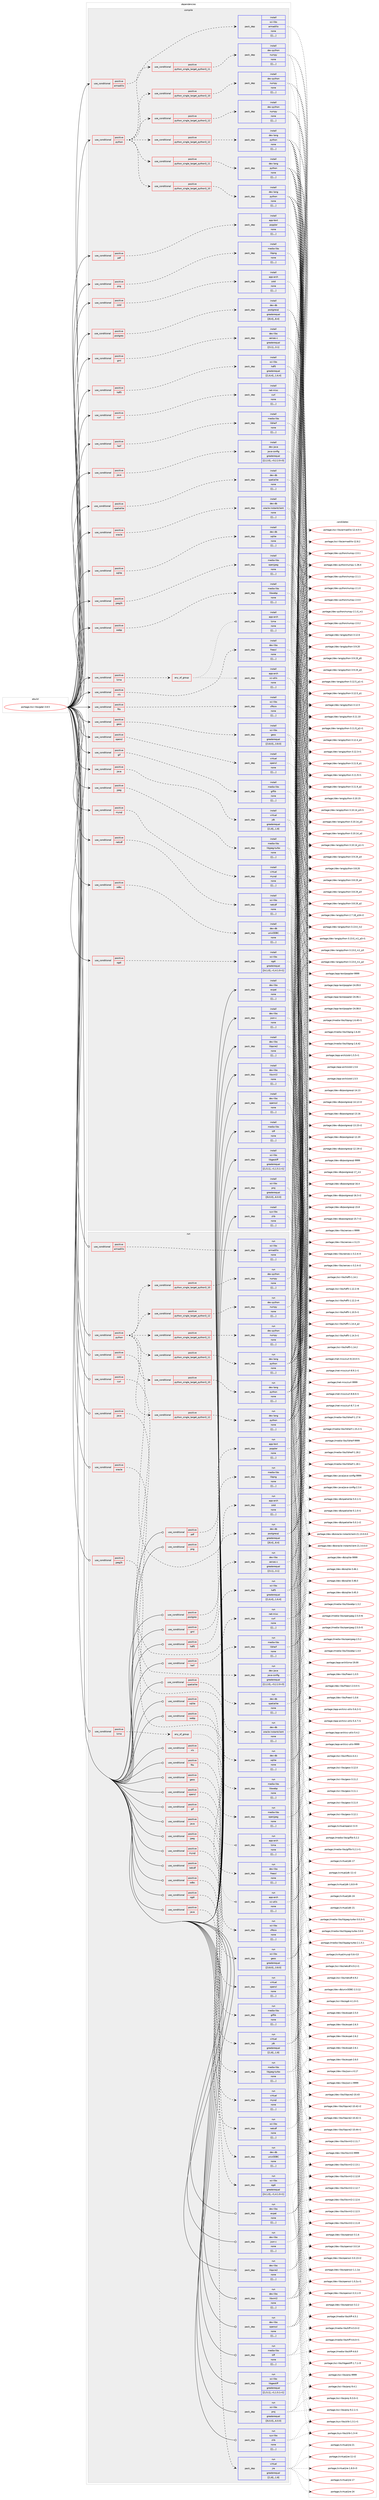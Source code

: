 digraph prolog {

# *************
# Graph options
# *************

newrank=true;
concentrate=true;
compound=true;
graph [rankdir=LR,fontname=Helvetica,fontsize=10,ranksep=1.5];#, ranksep=2.5, nodesep=0.2];
edge  [arrowhead=vee];
node  [fontname=Helvetica,fontsize=10];

# **********
# The ebuild
# **********

subgraph cluster_leftcol {
color=gray;
label=<<i>ebuild</i>>;
id [label="portage://sci-libs/gdal-3.8.5", color=red, width=4, href="../sci-libs/gdal-3.8.5.svg"];
}

# ****************
# The dependencies
# ****************

subgraph cluster_midcol {
color=gray;
label=<<i>dependencies</i>>;
subgraph cluster_compile {
fillcolor="#eeeeee";
style=filled;
label=<<i>compile</i>>;
subgraph cond110099 {
dependency417747 [label=<<TABLE BORDER="0" CELLBORDER="1" CELLSPACING="0" CELLPADDING="4"><TR><TD ROWSPAN="3" CELLPADDING="10">use_conditional</TD></TR><TR><TD>positive</TD></TR><TR><TD>armadillo</TD></TR></TABLE>>, shape=none, color=red];
subgraph pack304655 {
dependency417748 [label=<<TABLE BORDER="0" CELLBORDER="1" CELLSPACING="0" CELLPADDING="4" WIDTH="220"><TR><TD ROWSPAN="6" CELLPADDING="30">pack_dep</TD></TR><TR><TD WIDTH="110">install</TD></TR><TR><TD>sci-libs</TD></TR><TR><TD>armadillo</TD></TR><TR><TD>none</TD></TR><TR><TD>[[],,,,]</TD></TR></TABLE>>, shape=none, color=blue];
}
dependency417747:e -> dependency417748:w [weight=20,style="dashed",arrowhead="vee"];
}
id:e -> dependency417747:w [weight=20,style="solid",arrowhead="vee"];
subgraph cond110100 {
dependency417749 [label=<<TABLE BORDER="0" CELLBORDER="1" CELLSPACING="0" CELLPADDING="4"><TR><TD ROWSPAN="3" CELLPADDING="10">use_conditional</TD></TR><TR><TD>positive</TD></TR><TR><TD>curl</TD></TR></TABLE>>, shape=none, color=red];
subgraph pack304656 {
dependency417750 [label=<<TABLE BORDER="0" CELLBORDER="1" CELLSPACING="0" CELLPADDING="4" WIDTH="220"><TR><TD ROWSPAN="6" CELLPADDING="30">pack_dep</TD></TR><TR><TD WIDTH="110">install</TD></TR><TR><TD>net-misc</TD></TR><TR><TD>curl</TD></TR><TR><TD>none</TD></TR><TR><TD>[[],,,,]</TD></TR></TABLE>>, shape=none, color=blue];
}
dependency417749:e -> dependency417750:w [weight=20,style="dashed",arrowhead="vee"];
}
id:e -> dependency417749:w [weight=20,style="solid",arrowhead="vee"];
subgraph cond110101 {
dependency417751 [label=<<TABLE BORDER="0" CELLBORDER="1" CELLSPACING="0" CELLPADDING="4"><TR><TD ROWSPAN="3" CELLPADDING="10">use_conditional</TD></TR><TR><TD>positive</TD></TR><TR><TD>fits</TD></TR></TABLE>>, shape=none, color=red];
subgraph pack304657 {
dependency417752 [label=<<TABLE BORDER="0" CELLBORDER="1" CELLSPACING="0" CELLPADDING="4" WIDTH="220"><TR><TD ROWSPAN="6" CELLPADDING="30">pack_dep</TD></TR><TR><TD WIDTH="110">install</TD></TR><TR><TD>sci-libs</TD></TR><TR><TD>cfitsio</TD></TR><TR><TD>none</TD></TR><TR><TD>[[],,,,]</TD></TR></TABLE>>, shape=none, color=blue];
}
dependency417751:e -> dependency417752:w [weight=20,style="dashed",arrowhead="vee"];
}
id:e -> dependency417751:w [weight=20,style="solid",arrowhead="vee"];
subgraph cond110102 {
dependency417753 [label=<<TABLE BORDER="0" CELLBORDER="1" CELLSPACING="0" CELLPADDING="4"><TR><TD ROWSPAN="3" CELLPADDING="10">use_conditional</TD></TR><TR><TD>positive</TD></TR><TR><TD>geos</TD></TR></TABLE>>, shape=none, color=red];
subgraph pack304658 {
dependency417754 [label=<<TABLE BORDER="0" CELLBORDER="1" CELLSPACING="0" CELLPADDING="4" WIDTH="220"><TR><TD ROWSPAN="6" CELLPADDING="30">pack_dep</TD></TR><TR><TD WIDTH="110">install</TD></TR><TR><TD>sci-libs</TD></TR><TR><TD>geos</TD></TR><TR><TD>greaterequal</TD></TR><TR><TD>[[3,8,0],,,3.8.0]</TD></TR></TABLE>>, shape=none, color=blue];
}
dependency417753:e -> dependency417754:w [weight=20,style="dashed",arrowhead="vee"];
}
id:e -> dependency417753:w [weight=20,style="solid",arrowhead="vee"];
subgraph cond110103 {
dependency417755 [label=<<TABLE BORDER="0" CELLBORDER="1" CELLSPACING="0" CELLPADDING="4"><TR><TD ROWSPAN="3" CELLPADDING="10">use_conditional</TD></TR><TR><TD>positive</TD></TR><TR><TD>gif</TD></TR></TABLE>>, shape=none, color=red];
subgraph pack304659 {
dependency417756 [label=<<TABLE BORDER="0" CELLBORDER="1" CELLSPACING="0" CELLPADDING="4" WIDTH="220"><TR><TD ROWSPAN="6" CELLPADDING="30">pack_dep</TD></TR><TR><TD WIDTH="110">install</TD></TR><TR><TD>media-libs</TD></TR><TR><TD>giflib</TD></TR><TR><TD>none</TD></TR><TR><TD>[[],,,,]</TD></TR></TABLE>>, shape=none, color=blue];
}
dependency417755:e -> dependency417756:w [weight=20,style="dashed",arrowhead="vee"];
}
id:e -> dependency417755:w [weight=20,style="solid",arrowhead="vee"];
subgraph cond110104 {
dependency417757 [label=<<TABLE BORDER="0" CELLBORDER="1" CELLSPACING="0" CELLPADDING="4"><TR><TD ROWSPAN="3" CELLPADDING="10">use_conditional</TD></TR><TR><TD>positive</TD></TR><TR><TD>gml</TD></TR></TABLE>>, shape=none, color=red];
subgraph pack304660 {
dependency417758 [label=<<TABLE BORDER="0" CELLBORDER="1" CELLSPACING="0" CELLPADDING="4" WIDTH="220"><TR><TD ROWSPAN="6" CELLPADDING="30">pack_dep</TD></TR><TR><TD WIDTH="110">install</TD></TR><TR><TD>dev-libs</TD></TR><TR><TD>xerces-c</TD></TR><TR><TD>greaterequal</TD></TR><TR><TD>[[3,1],,,3.1]</TD></TR></TABLE>>, shape=none, color=blue];
}
dependency417757:e -> dependency417758:w [weight=20,style="dashed",arrowhead="vee"];
}
id:e -> dependency417757:w [weight=20,style="solid",arrowhead="vee"];
subgraph cond110105 {
dependency417759 [label=<<TABLE BORDER="0" CELLBORDER="1" CELLSPACING="0" CELLPADDING="4"><TR><TD ROWSPAN="3" CELLPADDING="10">use_conditional</TD></TR><TR><TD>positive</TD></TR><TR><TD>hdf5</TD></TR></TABLE>>, shape=none, color=red];
subgraph pack304661 {
dependency417760 [label=<<TABLE BORDER="0" CELLBORDER="1" CELLSPACING="0" CELLPADDING="4" WIDTH="220"><TR><TD ROWSPAN="6" CELLPADDING="30">pack_dep</TD></TR><TR><TD WIDTH="110">install</TD></TR><TR><TD>sci-libs</TD></TR><TR><TD>hdf5</TD></TR><TR><TD>greaterequal</TD></TR><TR><TD>[[1,6,4],,,1.6.4]</TD></TR></TABLE>>, shape=none, color=blue];
}
dependency417759:e -> dependency417760:w [weight=20,style="dashed",arrowhead="vee"];
}
id:e -> dependency417759:w [weight=20,style="solid",arrowhead="vee"];
subgraph cond110106 {
dependency417761 [label=<<TABLE BORDER="0" CELLBORDER="1" CELLSPACING="0" CELLPADDING="4"><TR><TD ROWSPAN="3" CELLPADDING="10">use_conditional</TD></TR><TR><TD>positive</TD></TR><TR><TD>heif</TD></TR></TABLE>>, shape=none, color=red];
subgraph pack304662 {
dependency417762 [label=<<TABLE BORDER="0" CELLBORDER="1" CELLSPACING="0" CELLPADDING="4" WIDTH="220"><TR><TD ROWSPAN="6" CELLPADDING="30">pack_dep</TD></TR><TR><TD WIDTH="110">install</TD></TR><TR><TD>media-libs</TD></TR><TR><TD>libheif</TD></TR><TR><TD>none</TD></TR><TR><TD>[[],,,,]</TD></TR></TABLE>>, shape=none, color=blue];
}
dependency417761:e -> dependency417762:w [weight=20,style="dashed",arrowhead="vee"];
}
id:e -> dependency417761:w [weight=20,style="solid",arrowhead="vee"];
subgraph cond110107 {
dependency417763 [label=<<TABLE BORDER="0" CELLBORDER="1" CELLSPACING="0" CELLPADDING="4"><TR><TD ROWSPAN="3" CELLPADDING="10">use_conditional</TD></TR><TR><TD>positive</TD></TR><TR><TD>java</TD></TR></TABLE>>, shape=none, color=red];
subgraph pack304663 {
dependency417764 [label=<<TABLE BORDER="0" CELLBORDER="1" CELLSPACING="0" CELLPADDING="4" WIDTH="220"><TR><TD ROWSPAN="6" CELLPADDING="30">pack_dep</TD></TR><TR><TD WIDTH="110">install</TD></TR><TR><TD>dev-java</TD></TR><TR><TD>java-config</TD></TR><TR><TD>greaterequal</TD></TR><TR><TD>[[2,2,0],,-r3,2.2.0-r3]</TD></TR></TABLE>>, shape=none, color=blue];
}
dependency417763:e -> dependency417764:w [weight=20,style="dashed",arrowhead="vee"];
}
id:e -> dependency417763:w [weight=20,style="solid",arrowhead="vee"];
subgraph cond110108 {
dependency417765 [label=<<TABLE BORDER="0" CELLBORDER="1" CELLSPACING="0" CELLPADDING="4"><TR><TD ROWSPAN="3" CELLPADDING="10">use_conditional</TD></TR><TR><TD>positive</TD></TR><TR><TD>java</TD></TR></TABLE>>, shape=none, color=red];
subgraph pack304664 {
dependency417766 [label=<<TABLE BORDER="0" CELLBORDER="1" CELLSPACING="0" CELLPADDING="4" WIDTH="220"><TR><TD ROWSPAN="6" CELLPADDING="30">pack_dep</TD></TR><TR><TD WIDTH="110">install</TD></TR><TR><TD>virtual</TD></TR><TR><TD>jdk</TD></TR><TR><TD>greaterequal</TD></TR><TR><TD>[[1,8],,,1.8]</TD></TR></TABLE>>, shape=none, color=blue];
}
dependency417765:e -> dependency417766:w [weight=20,style="dashed",arrowhead="vee"];
}
id:e -> dependency417765:w [weight=20,style="solid",arrowhead="vee"];
subgraph cond110109 {
dependency417767 [label=<<TABLE BORDER="0" CELLBORDER="1" CELLSPACING="0" CELLPADDING="4"><TR><TD ROWSPAN="3" CELLPADDING="10">use_conditional</TD></TR><TR><TD>positive</TD></TR><TR><TD>jpeg</TD></TR></TABLE>>, shape=none, color=red];
subgraph pack304665 {
dependency417768 [label=<<TABLE BORDER="0" CELLBORDER="1" CELLSPACING="0" CELLPADDING="4" WIDTH="220"><TR><TD ROWSPAN="6" CELLPADDING="30">pack_dep</TD></TR><TR><TD WIDTH="110">install</TD></TR><TR><TD>media-libs</TD></TR><TR><TD>libjpeg-turbo</TD></TR><TR><TD>none</TD></TR><TR><TD>[[],,,,]</TD></TR></TABLE>>, shape=none, color=blue];
}
dependency417767:e -> dependency417768:w [weight=20,style="dashed",arrowhead="vee"];
}
id:e -> dependency417767:w [weight=20,style="solid",arrowhead="vee"];
subgraph cond110110 {
dependency417769 [label=<<TABLE BORDER="0" CELLBORDER="1" CELLSPACING="0" CELLPADDING="4"><TR><TD ROWSPAN="3" CELLPADDING="10">use_conditional</TD></TR><TR><TD>positive</TD></TR><TR><TD>jpeg2k</TD></TR></TABLE>>, shape=none, color=red];
subgraph pack304666 {
dependency417770 [label=<<TABLE BORDER="0" CELLBORDER="1" CELLSPACING="0" CELLPADDING="4" WIDTH="220"><TR><TD ROWSPAN="6" CELLPADDING="30">pack_dep</TD></TR><TR><TD WIDTH="110">install</TD></TR><TR><TD>media-libs</TD></TR><TR><TD>openjpeg</TD></TR><TR><TD>none</TD></TR><TR><TD>[[],,,,]</TD></TR></TABLE>>, shape=none, color=blue];
}
dependency417769:e -> dependency417770:w [weight=20,style="dashed",arrowhead="vee"];
}
id:e -> dependency417769:w [weight=20,style="solid",arrowhead="vee"];
subgraph cond110111 {
dependency417771 [label=<<TABLE BORDER="0" CELLBORDER="1" CELLSPACING="0" CELLPADDING="4"><TR><TD ROWSPAN="3" CELLPADDING="10">use_conditional</TD></TR><TR><TD>positive</TD></TR><TR><TD>lzma</TD></TR></TABLE>>, shape=none, color=red];
subgraph any2800 {
dependency417772 [label=<<TABLE BORDER="0" CELLBORDER="1" CELLSPACING="0" CELLPADDING="4"><TR><TD CELLPADDING="10">any_of_group</TD></TR></TABLE>>, shape=none, color=red];subgraph pack304667 {
dependency417773 [label=<<TABLE BORDER="0" CELLBORDER="1" CELLSPACING="0" CELLPADDING="4" WIDTH="220"><TR><TD ROWSPAN="6" CELLPADDING="30">pack_dep</TD></TR><TR><TD WIDTH="110">install</TD></TR><TR><TD>app-arch</TD></TR><TR><TD>xz-utils</TD></TR><TR><TD>none</TD></TR><TR><TD>[[],,,,]</TD></TR></TABLE>>, shape=none, color=blue];
}
dependency417772:e -> dependency417773:w [weight=20,style="dotted",arrowhead="oinv"];
subgraph pack304668 {
dependency417774 [label=<<TABLE BORDER="0" CELLBORDER="1" CELLSPACING="0" CELLPADDING="4" WIDTH="220"><TR><TD ROWSPAN="6" CELLPADDING="30">pack_dep</TD></TR><TR><TD WIDTH="110">install</TD></TR><TR><TD>app-arch</TD></TR><TR><TD>lzma</TD></TR><TR><TD>none</TD></TR><TR><TD>[[],,,,]</TD></TR></TABLE>>, shape=none, color=blue];
}
dependency417772:e -> dependency417774:w [weight=20,style="dotted",arrowhead="oinv"];
}
dependency417771:e -> dependency417772:w [weight=20,style="dashed",arrowhead="vee"];
}
id:e -> dependency417771:w [weight=20,style="solid",arrowhead="vee"];
subgraph cond110112 {
dependency417775 [label=<<TABLE BORDER="0" CELLBORDER="1" CELLSPACING="0" CELLPADDING="4"><TR><TD ROWSPAN="3" CELLPADDING="10">use_conditional</TD></TR><TR><TD>positive</TD></TR><TR><TD>mysql</TD></TR></TABLE>>, shape=none, color=red];
subgraph pack304669 {
dependency417776 [label=<<TABLE BORDER="0" CELLBORDER="1" CELLSPACING="0" CELLPADDING="4" WIDTH="220"><TR><TD ROWSPAN="6" CELLPADDING="30">pack_dep</TD></TR><TR><TD WIDTH="110">install</TD></TR><TR><TD>virtual</TD></TR><TR><TD>mysql</TD></TR><TR><TD>none</TD></TR><TR><TD>[[],,,,]</TD></TR></TABLE>>, shape=none, color=blue];
}
dependency417775:e -> dependency417776:w [weight=20,style="dashed",arrowhead="vee"];
}
id:e -> dependency417775:w [weight=20,style="solid",arrowhead="vee"];
subgraph cond110113 {
dependency417777 [label=<<TABLE BORDER="0" CELLBORDER="1" CELLSPACING="0" CELLPADDING="4"><TR><TD ROWSPAN="3" CELLPADDING="10">use_conditional</TD></TR><TR><TD>positive</TD></TR><TR><TD>netcdf</TD></TR></TABLE>>, shape=none, color=red];
subgraph pack304670 {
dependency417778 [label=<<TABLE BORDER="0" CELLBORDER="1" CELLSPACING="0" CELLPADDING="4" WIDTH="220"><TR><TD ROWSPAN="6" CELLPADDING="30">pack_dep</TD></TR><TR><TD WIDTH="110">install</TD></TR><TR><TD>sci-libs</TD></TR><TR><TD>netcdf</TD></TR><TR><TD>none</TD></TR><TR><TD>[[],,,,]</TD></TR></TABLE>>, shape=none, color=blue];
}
dependency417777:e -> dependency417778:w [weight=20,style="dashed",arrowhead="vee"];
}
id:e -> dependency417777:w [weight=20,style="solid",arrowhead="vee"];
subgraph cond110114 {
dependency417779 [label=<<TABLE BORDER="0" CELLBORDER="1" CELLSPACING="0" CELLPADDING="4"><TR><TD ROWSPAN="3" CELLPADDING="10">use_conditional</TD></TR><TR><TD>positive</TD></TR><TR><TD>odbc</TD></TR></TABLE>>, shape=none, color=red];
subgraph pack304671 {
dependency417780 [label=<<TABLE BORDER="0" CELLBORDER="1" CELLSPACING="0" CELLPADDING="4" WIDTH="220"><TR><TD ROWSPAN="6" CELLPADDING="30">pack_dep</TD></TR><TR><TD WIDTH="110">install</TD></TR><TR><TD>dev-db</TD></TR><TR><TD>unixODBC</TD></TR><TR><TD>none</TD></TR><TR><TD>[[],,,,]</TD></TR></TABLE>>, shape=none, color=blue];
}
dependency417779:e -> dependency417780:w [weight=20,style="dashed",arrowhead="vee"];
}
id:e -> dependency417779:w [weight=20,style="solid",arrowhead="vee"];
subgraph cond110115 {
dependency417781 [label=<<TABLE BORDER="0" CELLBORDER="1" CELLSPACING="0" CELLPADDING="4"><TR><TD ROWSPAN="3" CELLPADDING="10">use_conditional</TD></TR><TR><TD>positive</TD></TR><TR><TD>ogdi</TD></TR></TABLE>>, shape=none, color=red];
subgraph pack304672 {
dependency417782 [label=<<TABLE BORDER="0" CELLBORDER="1" CELLSPACING="0" CELLPADDING="4" WIDTH="220"><TR><TD ROWSPAN="6" CELLPADDING="30">pack_dep</TD></TR><TR><TD WIDTH="110">install</TD></TR><TR><TD>sci-libs</TD></TR><TR><TD>ogdi</TD></TR><TR><TD>greaterequal</TD></TR><TR><TD>[[4,1,0],,-r1,4.1.0-r1]</TD></TR></TABLE>>, shape=none, color=blue];
}
dependency417781:e -> dependency417782:w [weight=20,style="dashed",arrowhead="vee"];
}
id:e -> dependency417781:w [weight=20,style="solid",arrowhead="vee"];
subgraph cond110116 {
dependency417783 [label=<<TABLE BORDER="0" CELLBORDER="1" CELLSPACING="0" CELLPADDING="4"><TR><TD ROWSPAN="3" CELLPADDING="10">use_conditional</TD></TR><TR><TD>positive</TD></TR><TR><TD>opencl</TD></TR></TABLE>>, shape=none, color=red];
subgraph pack304673 {
dependency417784 [label=<<TABLE BORDER="0" CELLBORDER="1" CELLSPACING="0" CELLPADDING="4" WIDTH="220"><TR><TD ROWSPAN="6" CELLPADDING="30">pack_dep</TD></TR><TR><TD WIDTH="110">install</TD></TR><TR><TD>virtual</TD></TR><TR><TD>opencl</TD></TR><TR><TD>none</TD></TR><TR><TD>[[],,,,]</TD></TR></TABLE>>, shape=none, color=blue];
}
dependency417783:e -> dependency417784:w [weight=20,style="dashed",arrowhead="vee"];
}
id:e -> dependency417783:w [weight=20,style="solid",arrowhead="vee"];
subgraph cond110117 {
dependency417785 [label=<<TABLE BORDER="0" CELLBORDER="1" CELLSPACING="0" CELLPADDING="4"><TR><TD ROWSPAN="3" CELLPADDING="10">use_conditional</TD></TR><TR><TD>positive</TD></TR><TR><TD>oracle</TD></TR></TABLE>>, shape=none, color=red];
subgraph pack304674 {
dependency417786 [label=<<TABLE BORDER="0" CELLBORDER="1" CELLSPACING="0" CELLPADDING="4" WIDTH="220"><TR><TD ROWSPAN="6" CELLPADDING="30">pack_dep</TD></TR><TR><TD WIDTH="110">install</TD></TR><TR><TD>dev-db</TD></TR><TR><TD>oracle-instantclient</TD></TR><TR><TD>none</TD></TR><TR><TD>[[],,,,]</TD></TR></TABLE>>, shape=none, color=blue];
}
dependency417785:e -> dependency417786:w [weight=20,style="dashed",arrowhead="vee"];
}
id:e -> dependency417785:w [weight=20,style="solid",arrowhead="vee"];
subgraph cond110118 {
dependency417787 [label=<<TABLE BORDER="0" CELLBORDER="1" CELLSPACING="0" CELLPADDING="4"><TR><TD ROWSPAN="3" CELLPADDING="10">use_conditional</TD></TR><TR><TD>positive</TD></TR><TR><TD>pdf</TD></TR></TABLE>>, shape=none, color=red];
subgraph pack304675 {
dependency417788 [label=<<TABLE BORDER="0" CELLBORDER="1" CELLSPACING="0" CELLPADDING="4" WIDTH="220"><TR><TD ROWSPAN="6" CELLPADDING="30">pack_dep</TD></TR><TR><TD WIDTH="110">install</TD></TR><TR><TD>app-text</TD></TR><TR><TD>poppler</TD></TR><TR><TD>none</TD></TR><TR><TD>[[],,,,]</TD></TR></TABLE>>, shape=none, color=blue];
}
dependency417787:e -> dependency417788:w [weight=20,style="dashed",arrowhead="vee"];
}
id:e -> dependency417787:w [weight=20,style="solid",arrowhead="vee"];
subgraph cond110119 {
dependency417789 [label=<<TABLE BORDER="0" CELLBORDER="1" CELLSPACING="0" CELLPADDING="4"><TR><TD ROWSPAN="3" CELLPADDING="10">use_conditional</TD></TR><TR><TD>positive</TD></TR><TR><TD>png</TD></TR></TABLE>>, shape=none, color=red];
subgraph pack304676 {
dependency417790 [label=<<TABLE BORDER="0" CELLBORDER="1" CELLSPACING="0" CELLPADDING="4" WIDTH="220"><TR><TD ROWSPAN="6" CELLPADDING="30">pack_dep</TD></TR><TR><TD WIDTH="110">install</TD></TR><TR><TD>media-libs</TD></TR><TR><TD>libpng</TD></TR><TR><TD>none</TD></TR><TR><TD>[[],,,,]</TD></TR></TABLE>>, shape=none, color=blue];
}
dependency417789:e -> dependency417790:w [weight=20,style="dashed",arrowhead="vee"];
}
id:e -> dependency417789:w [weight=20,style="solid",arrowhead="vee"];
subgraph cond110120 {
dependency417791 [label=<<TABLE BORDER="0" CELLBORDER="1" CELLSPACING="0" CELLPADDING="4"><TR><TD ROWSPAN="3" CELLPADDING="10">use_conditional</TD></TR><TR><TD>positive</TD></TR><TR><TD>postgres</TD></TR></TABLE>>, shape=none, color=red];
subgraph pack304677 {
dependency417792 [label=<<TABLE BORDER="0" CELLBORDER="1" CELLSPACING="0" CELLPADDING="4" WIDTH="220"><TR><TD ROWSPAN="6" CELLPADDING="30">pack_dep</TD></TR><TR><TD WIDTH="110">install</TD></TR><TR><TD>dev-db</TD></TR><TR><TD>postgresql</TD></TR><TR><TD>greaterequal</TD></TR><TR><TD>[[8,4],,,8.4]</TD></TR></TABLE>>, shape=none, color=blue];
}
dependency417791:e -> dependency417792:w [weight=20,style="dashed",arrowhead="vee"];
}
id:e -> dependency417791:w [weight=20,style="solid",arrowhead="vee"];
subgraph cond110121 {
dependency417793 [label=<<TABLE BORDER="0" CELLBORDER="1" CELLSPACING="0" CELLPADDING="4"><TR><TD ROWSPAN="3" CELLPADDING="10">use_conditional</TD></TR><TR><TD>positive</TD></TR><TR><TD>python</TD></TR></TABLE>>, shape=none, color=red];
subgraph cond110122 {
dependency417794 [label=<<TABLE BORDER="0" CELLBORDER="1" CELLSPACING="0" CELLPADDING="4"><TR><TD ROWSPAN="3" CELLPADDING="10">use_conditional</TD></TR><TR><TD>positive</TD></TR><TR><TD>python_single_target_python3_10</TD></TR></TABLE>>, shape=none, color=red];
subgraph pack304678 {
dependency417795 [label=<<TABLE BORDER="0" CELLBORDER="1" CELLSPACING="0" CELLPADDING="4" WIDTH="220"><TR><TD ROWSPAN="6" CELLPADDING="30">pack_dep</TD></TR><TR><TD WIDTH="110">install</TD></TR><TR><TD>dev-lang</TD></TR><TR><TD>python</TD></TR><TR><TD>none</TD></TR><TR><TD>[[],,,,]</TD></TR></TABLE>>, shape=none, color=blue];
}
dependency417794:e -> dependency417795:w [weight=20,style="dashed",arrowhead="vee"];
}
dependency417793:e -> dependency417794:w [weight=20,style="dashed",arrowhead="vee"];
subgraph cond110123 {
dependency417796 [label=<<TABLE BORDER="0" CELLBORDER="1" CELLSPACING="0" CELLPADDING="4"><TR><TD ROWSPAN="3" CELLPADDING="10">use_conditional</TD></TR><TR><TD>positive</TD></TR><TR><TD>python_single_target_python3_11</TD></TR></TABLE>>, shape=none, color=red];
subgraph pack304679 {
dependency417797 [label=<<TABLE BORDER="0" CELLBORDER="1" CELLSPACING="0" CELLPADDING="4" WIDTH="220"><TR><TD ROWSPAN="6" CELLPADDING="30">pack_dep</TD></TR><TR><TD WIDTH="110">install</TD></TR><TR><TD>dev-lang</TD></TR><TR><TD>python</TD></TR><TR><TD>none</TD></TR><TR><TD>[[],,,,]</TD></TR></TABLE>>, shape=none, color=blue];
}
dependency417796:e -> dependency417797:w [weight=20,style="dashed",arrowhead="vee"];
}
dependency417793:e -> dependency417796:w [weight=20,style="dashed",arrowhead="vee"];
subgraph cond110124 {
dependency417798 [label=<<TABLE BORDER="0" CELLBORDER="1" CELLSPACING="0" CELLPADDING="4"><TR><TD ROWSPAN="3" CELLPADDING="10">use_conditional</TD></TR><TR><TD>positive</TD></TR><TR><TD>python_single_target_python3_12</TD></TR></TABLE>>, shape=none, color=red];
subgraph pack304680 {
dependency417799 [label=<<TABLE BORDER="0" CELLBORDER="1" CELLSPACING="0" CELLPADDING="4" WIDTH="220"><TR><TD ROWSPAN="6" CELLPADDING="30">pack_dep</TD></TR><TR><TD WIDTH="110">install</TD></TR><TR><TD>dev-lang</TD></TR><TR><TD>python</TD></TR><TR><TD>none</TD></TR><TR><TD>[[],,,,]</TD></TR></TABLE>>, shape=none, color=blue];
}
dependency417798:e -> dependency417799:w [weight=20,style="dashed",arrowhead="vee"];
}
dependency417793:e -> dependency417798:w [weight=20,style="dashed",arrowhead="vee"];
subgraph cond110125 {
dependency417800 [label=<<TABLE BORDER="0" CELLBORDER="1" CELLSPACING="0" CELLPADDING="4"><TR><TD ROWSPAN="3" CELLPADDING="10">use_conditional</TD></TR><TR><TD>positive</TD></TR><TR><TD>python_single_target_python3_10</TD></TR></TABLE>>, shape=none, color=red];
subgraph pack304681 {
dependency417801 [label=<<TABLE BORDER="0" CELLBORDER="1" CELLSPACING="0" CELLPADDING="4" WIDTH="220"><TR><TD ROWSPAN="6" CELLPADDING="30">pack_dep</TD></TR><TR><TD WIDTH="110">install</TD></TR><TR><TD>dev-python</TD></TR><TR><TD>numpy</TD></TR><TR><TD>none</TD></TR><TR><TD>[[],,,,]</TD></TR></TABLE>>, shape=none, color=blue];
}
dependency417800:e -> dependency417801:w [weight=20,style="dashed",arrowhead="vee"];
}
dependency417793:e -> dependency417800:w [weight=20,style="dashed",arrowhead="vee"];
subgraph cond110126 {
dependency417802 [label=<<TABLE BORDER="0" CELLBORDER="1" CELLSPACING="0" CELLPADDING="4"><TR><TD ROWSPAN="3" CELLPADDING="10">use_conditional</TD></TR><TR><TD>positive</TD></TR><TR><TD>python_single_target_python3_11</TD></TR></TABLE>>, shape=none, color=red];
subgraph pack304682 {
dependency417803 [label=<<TABLE BORDER="0" CELLBORDER="1" CELLSPACING="0" CELLPADDING="4" WIDTH="220"><TR><TD ROWSPAN="6" CELLPADDING="30">pack_dep</TD></TR><TR><TD WIDTH="110">install</TD></TR><TR><TD>dev-python</TD></TR><TR><TD>numpy</TD></TR><TR><TD>none</TD></TR><TR><TD>[[],,,,]</TD></TR></TABLE>>, shape=none, color=blue];
}
dependency417802:e -> dependency417803:w [weight=20,style="dashed",arrowhead="vee"];
}
dependency417793:e -> dependency417802:w [weight=20,style="dashed",arrowhead="vee"];
subgraph cond110127 {
dependency417804 [label=<<TABLE BORDER="0" CELLBORDER="1" CELLSPACING="0" CELLPADDING="4"><TR><TD ROWSPAN="3" CELLPADDING="10">use_conditional</TD></TR><TR><TD>positive</TD></TR><TR><TD>python_single_target_python3_12</TD></TR></TABLE>>, shape=none, color=red];
subgraph pack304683 {
dependency417805 [label=<<TABLE BORDER="0" CELLBORDER="1" CELLSPACING="0" CELLPADDING="4" WIDTH="220"><TR><TD ROWSPAN="6" CELLPADDING="30">pack_dep</TD></TR><TR><TD WIDTH="110">install</TD></TR><TR><TD>dev-python</TD></TR><TR><TD>numpy</TD></TR><TR><TD>none</TD></TR><TR><TD>[[],,,,]</TD></TR></TABLE>>, shape=none, color=blue];
}
dependency417804:e -> dependency417805:w [weight=20,style="dashed",arrowhead="vee"];
}
dependency417793:e -> dependency417804:w [weight=20,style="dashed",arrowhead="vee"];
}
id:e -> dependency417793:w [weight=20,style="solid",arrowhead="vee"];
subgraph cond110128 {
dependency417806 [label=<<TABLE BORDER="0" CELLBORDER="1" CELLSPACING="0" CELLPADDING="4"><TR><TD ROWSPAN="3" CELLPADDING="10">use_conditional</TD></TR><TR><TD>positive</TD></TR><TR><TD>spatialite</TD></TR></TABLE>>, shape=none, color=red];
subgraph pack304684 {
dependency417807 [label=<<TABLE BORDER="0" CELLBORDER="1" CELLSPACING="0" CELLPADDING="4" WIDTH="220"><TR><TD ROWSPAN="6" CELLPADDING="30">pack_dep</TD></TR><TR><TD WIDTH="110">install</TD></TR><TR><TD>dev-db</TD></TR><TR><TD>spatialite</TD></TR><TR><TD>none</TD></TR><TR><TD>[[],,,,]</TD></TR></TABLE>>, shape=none, color=blue];
}
dependency417806:e -> dependency417807:w [weight=20,style="dashed",arrowhead="vee"];
}
id:e -> dependency417806:w [weight=20,style="solid",arrowhead="vee"];
subgraph cond110129 {
dependency417808 [label=<<TABLE BORDER="0" CELLBORDER="1" CELLSPACING="0" CELLPADDING="4"><TR><TD ROWSPAN="3" CELLPADDING="10">use_conditional</TD></TR><TR><TD>positive</TD></TR><TR><TD>sqlite</TD></TR></TABLE>>, shape=none, color=red];
subgraph pack304685 {
dependency417809 [label=<<TABLE BORDER="0" CELLBORDER="1" CELLSPACING="0" CELLPADDING="4" WIDTH="220"><TR><TD ROWSPAN="6" CELLPADDING="30">pack_dep</TD></TR><TR><TD WIDTH="110">install</TD></TR><TR><TD>dev-db</TD></TR><TR><TD>sqlite</TD></TR><TR><TD>none</TD></TR><TR><TD>[[],,,,]</TD></TR></TABLE>>, shape=none, color=blue];
}
dependency417808:e -> dependency417809:w [weight=20,style="dashed",arrowhead="vee"];
}
id:e -> dependency417808:w [weight=20,style="solid",arrowhead="vee"];
subgraph cond110130 {
dependency417810 [label=<<TABLE BORDER="0" CELLBORDER="1" CELLSPACING="0" CELLPADDING="4"><TR><TD ROWSPAN="3" CELLPADDING="10">use_conditional</TD></TR><TR><TD>positive</TD></TR><TR><TD>webp</TD></TR></TABLE>>, shape=none, color=red];
subgraph pack304686 {
dependency417811 [label=<<TABLE BORDER="0" CELLBORDER="1" CELLSPACING="0" CELLPADDING="4" WIDTH="220"><TR><TD ROWSPAN="6" CELLPADDING="30">pack_dep</TD></TR><TR><TD WIDTH="110">install</TD></TR><TR><TD>media-libs</TD></TR><TR><TD>libwebp</TD></TR><TR><TD>none</TD></TR><TR><TD>[[],,,,]</TD></TR></TABLE>>, shape=none, color=blue];
}
dependency417810:e -> dependency417811:w [weight=20,style="dashed",arrowhead="vee"];
}
id:e -> dependency417810:w [weight=20,style="solid",arrowhead="vee"];
subgraph cond110131 {
dependency417812 [label=<<TABLE BORDER="0" CELLBORDER="1" CELLSPACING="0" CELLPADDING="4"><TR><TD ROWSPAN="3" CELLPADDING="10">use_conditional</TD></TR><TR><TD>positive</TD></TR><TR><TD>xls</TD></TR></TABLE>>, shape=none, color=red];
subgraph pack304687 {
dependency417813 [label=<<TABLE BORDER="0" CELLBORDER="1" CELLSPACING="0" CELLPADDING="4" WIDTH="220"><TR><TD ROWSPAN="6" CELLPADDING="30">pack_dep</TD></TR><TR><TD WIDTH="110">install</TD></TR><TR><TD>dev-libs</TD></TR><TR><TD>freexl</TD></TR><TR><TD>none</TD></TR><TR><TD>[[],,,,]</TD></TR></TABLE>>, shape=none, color=blue];
}
dependency417812:e -> dependency417813:w [weight=20,style="dashed",arrowhead="vee"];
}
id:e -> dependency417812:w [weight=20,style="solid",arrowhead="vee"];
subgraph cond110132 {
dependency417814 [label=<<TABLE BORDER="0" CELLBORDER="1" CELLSPACING="0" CELLPADDING="4"><TR><TD ROWSPAN="3" CELLPADDING="10">use_conditional</TD></TR><TR><TD>positive</TD></TR><TR><TD>zstd</TD></TR></TABLE>>, shape=none, color=red];
subgraph pack304688 {
dependency417815 [label=<<TABLE BORDER="0" CELLBORDER="1" CELLSPACING="0" CELLPADDING="4" WIDTH="220"><TR><TD ROWSPAN="6" CELLPADDING="30">pack_dep</TD></TR><TR><TD WIDTH="110">install</TD></TR><TR><TD>app-arch</TD></TR><TR><TD>zstd</TD></TR><TR><TD>none</TD></TR><TR><TD>[[],,,,]</TD></TR></TABLE>>, shape=none, color=blue];
}
dependency417814:e -> dependency417815:w [weight=20,style="dashed",arrowhead="vee"];
}
id:e -> dependency417814:w [weight=20,style="solid",arrowhead="vee"];
subgraph pack304689 {
dependency417816 [label=<<TABLE BORDER="0" CELLBORDER="1" CELLSPACING="0" CELLPADDING="4" WIDTH="220"><TR><TD ROWSPAN="6" CELLPADDING="30">pack_dep</TD></TR><TR><TD WIDTH="110">install</TD></TR><TR><TD>dev-libs</TD></TR><TR><TD>expat</TD></TR><TR><TD>none</TD></TR><TR><TD>[[],,,,]</TD></TR></TABLE>>, shape=none, color=blue];
}
id:e -> dependency417816:w [weight=20,style="solid",arrowhead="vee"];
subgraph pack304690 {
dependency417817 [label=<<TABLE BORDER="0" CELLBORDER="1" CELLSPACING="0" CELLPADDING="4" WIDTH="220"><TR><TD ROWSPAN="6" CELLPADDING="30">pack_dep</TD></TR><TR><TD WIDTH="110">install</TD></TR><TR><TD>dev-libs</TD></TR><TR><TD>json-c</TD></TR><TR><TD>none</TD></TR><TR><TD>[[],,,,]</TD></TR></TABLE>>, shape=none, color=blue];
}
id:e -> dependency417817:w [weight=20,style="solid",arrowhead="vee"];
subgraph pack304691 {
dependency417818 [label=<<TABLE BORDER="0" CELLBORDER="1" CELLSPACING="0" CELLPADDING="4" WIDTH="220"><TR><TD ROWSPAN="6" CELLPADDING="30">pack_dep</TD></TR><TR><TD WIDTH="110">install</TD></TR><TR><TD>dev-libs</TD></TR><TR><TD>libpcre2</TD></TR><TR><TD>none</TD></TR><TR><TD>[[],,,,]</TD></TR></TABLE>>, shape=none, color=blue];
}
id:e -> dependency417818:w [weight=20,style="solid",arrowhead="vee"];
subgraph pack304692 {
dependency417819 [label=<<TABLE BORDER="0" CELLBORDER="1" CELLSPACING="0" CELLPADDING="4" WIDTH="220"><TR><TD ROWSPAN="6" CELLPADDING="30">pack_dep</TD></TR><TR><TD WIDTH="110">install</TD></TR><TR><TD>dev-libs</TD></TR><TR><TD>libxml2</TD></TR><TR><TD>none</TD></TR><TR><TD>[[],,,,]</TD></TR></TABLE>>, shape=none, color=blue];
}
id:e -> dependency417819:w [weight=20,style="solid",arrowhead="vee"];
subgraph pack304693 {
dependency417820 [label=<<TABLE BORDER="0" CELLBORDER="1" CELLSPACING="0" CELLPADDING="4" WIDTH="220"><TR><TD ROWSPAN="6" CELLPADDING="30">pack_dep</TD></TR><TR><TD WIDTH="110">install</TD></TR><TR><TD>dev-libs</TD></TR><TR><TD>openssl</TD></TR><TR><TD>none</TD></TR><TR><TD>[[],,,,]</TD></TR></TABLE>>, shape=none, color=blue];
}
id:e -> dependency417820:w [weight=20,style="solid",arrowhead="vee"];
subgraph pack304694 {
dependency417821 [label=<<TABLE BORDER="0" CELLBORDER="1" CELLSPACING="0" CELLPADDING="4" WIDTH="220"><TR><TD ROWSPAN="6" CELLPADDING="30">pack_dep</TD></TR><TR><TD WIDTH="110">install</TD></TR><TR><TD>media-libs</TD></TR><TR><TD>tiff</TD></TR><TR><TD>none</TD></TR><TR><TD>[[],,,,]</TD></TR></TABLE>>, shape=none, color=blue];
}
id:e -> dependency417821:w [weight=20,style="solid",arrowhead="vee"];
subgraph pack304695 {
dependency417822 [label=<<TABLE BORDER="0" CELLBORDER="1" CELLSPACING="0" CELLPADDING="4" WIDTH="220"><TR><TD ROWSPAN="6" CELLPADDING="30">pack_dep</TD></TR><TR><TD WIDTH="110">install</TD></TR><TR><TD>sci-libs</TD></TR><TR><TD>libgeotiff</TD></TR><TR><TD>greaterequal</TD></TR><TR><TD>[[1,5,1],,-r1,1.5.1-r1]</TD></TR></TABLE>>, shape=none, color=blue];
}
id:e -> dependency417822:w [weight=20,style="solid",arrowhead="vee"];
subgraph pack304696 {
dependency417823 [label=<<TABLE BORDER="0" CELLBORDER="1" CELLSPACING="0" CELLPADDING="4" WIDTH="220"><TR><TD ROWSPAN="6" CELLPADDING="30">pack_dep</TD></TR><TR><TD WIDTH="110">install</TD></TR><TR><TD>sci-libs</TD></TR><TR><TD>proj</TD></TR><TR><TD>greaterequal</TD></TR><TR><TD>[[6,0,0],,,6.0.0]</TD></TR></TABLE>>, shape=none, color=blue];
}
id:e -> dependency417823:w [weight=20,style="solid",arrowhead="vee"];
subgraph pack304697 {
dependency417824 [label=<<TABLE BORDER="0" CELLBORDER="1" CELLSPACING="0" CELLPADDING="4" WIDTH="220"><TR><TD ROWSPAN="6" CELLPADDING="30">pack_dep</TD></TR><TR><TD WIDTH="110">install</TD></TR><TR><TD>sys-libs</TD></TR><TR><TD>zlib</TD></TR><TR><TD>none</TD></TR><TR><TD>[[],,,,]</TD></TR></TABLE>>, shape=none, color=blue];
}
id:e -> dependency417824:w [weight=20,style="solid",arrowhead="vee"];
}
subgraph cluster_compileandrun {
fillcolor="#eeeeee";
style=filled;
label=<<i>compile and run</i>>;
}
subgraph cluster_run {
fillcolor="#eeeeee";
style=filled;
label=<<i>run</i>>;
subgraph cond110133 {
dependency417825 [label=<<TABLE BORDER="0" CELLBORDER="1" CELLSPACING="0" CELLPADDING="4"><TR><TD ROWSPAN="3" CELLPADDING="10">use_conditional</TD></TR><TR><TD>positive</TD></TR><TR><TD>armadillo</TD></TR></TABLE>>, shape=none, color=red];
subgraph pack304698 {
dependency417826 [label=<<TABLE BORDER="0" CELLBORDER="1" CELLSPACING="0" CELLPADDING="4" WIDTH="220"><TR><TD ROWSPAN="6" CELLPADDING="30">pack_dep</TD></TR><TR><TD WIDTH="110">run</TD></TR><TR><TD>sci-libs</TD></TR><TR><TD>armadillo</TD></TR><TR><TD>none</TD></TR><TR><TD>[[],,,,]</TD></TR></TABLE>>, shape=none, color=blue];
}
dependency417825:e -> dependency417826:w [weight=20,style="dashed",arrowhead="vee"];
}
id:e -> dependency417825:w [weight=20,style="solid",arrowhead="odot"];
subgraph cond110134 {
dependency417827 [label=<<TABLE BORDER="0" CELLBORDER="1" CELLSPACING="0" CELLPADDING="4"><TR><TD ROWSPAN="3" CELLPADDING="10">use_conditional</TD></TR><TR><TD>positive</TD></TR><TR><TD>curl</TD></TR></TABLE>>, shape=none, color=red];
subgraph pack304699 {
dependency417828 [label=<<TABLE BORDER="0" CELLBORDER="1" CELLSPACING="0" CELLPADDING="4" WIDTH="220"><TR><TD ROWSPAN="6" CELLPADDING="30">pack_dep</TD></TR><TR><TD WIDTH="110">run</TD></TR><TR><TD>net-misc</TD></TR><TR><TD>curl</TD></TR><TR><TD>none</TD></TR><TR><TD>[[],,,,]</TD></TR></TABLE>>, shape=none, color=blue];
}
dependency417827:e -> dependency417828:w [weight=20,style="dashed",arrowhead="vee"];
}
id:e -> dependency417827:w [weight=20,style="solid",arrowhead="odot"];
subgraph cond110135 {
dependency417829 [label=<<TABLE BORDER="0" CELLBORDER="1" CELLSPACING="0" CELLPADDING="4"><TR><TD ROWSPAN="3" CELLPADDING="10">use_conditional</TD></TR><TR><TD>positive</TD></TR><TR><TD>fits</TD></TR></TABLE>>, shape=none, color=red];
subgraph pack304700 {
dependency417830 [label=<<TABLE BORDER="0" CELLBORDER="1" CELLSPACING="0" CELLPADDING="4" WIDTH="220"><TR><TD ROWSPAN="6" CELLPADDING="30">pack_dep</TD></TR><TR><TD WIDTH="110">run</TD></TR><TR><TD>sci-libs</TD></TR><TR><TD>cfitsio</TD></TR><TR><TD>none</TD></TR><TR><TD>[[],,,,]</TD></TR></TABLE>>, shape=none, color=blue];
}
dependency417829:e -> dependency417830:w [weight=20,style="dashed",arrowhead="vee"];
}
id:e -> dependency417829:w [weight=20,style="solid",arrowhead="odot"];
subgraph cond110136 {
dependency417831 [label=<<TABLE BORDER="0" CELLBORDER="1" CELLSPACING="0" CELLPADDING="4"><TR><TD ROWSPAN="3" CELLPADDING="10">use_conditional</TD></TR><TR><TD>positive</TD></TR><TR><TD>geos</TD></TR></TABLE>>, shape=none, color=red];
subgraph pack304701 {
dependency417832 [label=<<TABLE BORDER="0" CELLBORDER="1" CELLSPACING="0" CELLPADDING="4" WIDTH="220"><TR><TD ROWSPAN="6" CELLPADDING="30">pack_dep</TD></TR><TR><TD WIDTH="110">run</TD></TR><TR><TD>sci-libs</TD></TR><TR><TD>geos</TD></TR><TR><TD>greaterequal</TD></TR><TR><TD>[[3,8,0],,,3.8.0]</TD></TR></TABLE>>, shape=none, color=blue];
}
dependency417831:e -> dependency417832:w [weight=20,style="dashed",arrowhead="vee"];
}
id:e -> dependency417831:w [weight=20,style="solid",arrowhead="odot"];
subgraph cond110137 {
dependency417833 [label=<<TABLE BORDER="0" CELLBORDER="1" CELLSPACING="0" CELLPADDING="4"><TR><TD ROWSPAN="3" CELLPADDING="10">use_conditional</TD></TR><TR><TD>positive</TD></TR><TR><TD>gif</TD></TR></TABLE>>, shape=none, color=red];
subgraph pack304702 {
dependency417834 [label=<<TABLE BORDER="0" CELLBORDER="1" CELLSPACING="0" CELLPADDING="4" WIDTH="220"><TR><TD ROWSPAN="6" CELLPADDING="30">pack_dep</TD></TR><TR><TD WIDTH="110">run</TD></TR><TR><TD>media-libs</TD></TR><TR><TD>giflib</TD></TR><TR><TD>none</TD></TR><TR><TD>[[],,,,]</TD></TR></TABLE>>, shape=none, color=blue];
}
dependency417833:e -> dependency417834:w [weight=20,style="dashed",arrowhead="vee"];
}
id:e -> dependency417833:w [weight=20,style="solid",arrowhead="odot"];
subgraph cond110138 {
dependency417835 [label=<<TABLE BORDER="0" CELLBORDER="1" CELLSPACING="0" CELLPADDING="4"><TR><TD ROWSPAN="3" CELLPADDING="10">use_conditional</TD></TR><TR><TD>positive</TD></TR><TR><TD>gml</TD></TR></TABLE>>, shape=none, color=red];
subgraph pack304703 {
dependency417836 [label=<<TABLE BORDER="0" CELLBORDER="1" CELLSPACING="0" CELLPADDING="4" WIDTH="220"><TR><TD ROWSPAN="6" CELLPADDING="30">pack_dep</TD></TR><TR><TD WIDTH="110">run</TD></TR><TR><TD>dev-libs</TD></TR><TR><TD>xerces-c</TD></TR><TR><TD>greaterequal</TD></TR><TR><TD>[[3,1],,,3.1]</TD></TR></TABLE>>, shape=none, color=blue];
}
dependency417835:e -> dependency417836:w [weight=20,style="dashed",arrowhead="vee"];
}
id:e -> dependency417835:w [weight=20,style="solid",arrowhead="odot"];
subgraph cond110139 {
dependency417837 [label=<<TABLE BORDER="0" CELLBORDER="1" CELLSPACING="0" CELLPADDING="4"><TR><TD ROWSPAN="3" CELLPADDING="10">use_conditional</TD></TR><TR><TD>positive</TD></TR><TR><TD>hdf5</TD></TR></TABLE>>, shape=none, color=red];
subgraph pack304704 {
dependency417838 [label=<<TABLE BORDER="0" CELLBORDER="1" CELLSPACING="0" CELLPADDING="4" WIDTH="220"><TR><TD ROWSPAN="6" CELLPADDING="30">pack_dep</TD></TR><TR><TD WIDTH="110">run</TD></TR><TR><TD>sci-libs</TD></TR><TR><TD>hdf5</TD></TR><TR><TD>greaterequal</TD></TR><TR><TD>[[1,6,4],,,1.6.4]</TD></TR></TABLE>>, shape=none, color=blue];
}
dependency417837:e -> dependency417838:w [weight=20,style="dashed",arrowhead="vee"];
}
id:e -> dependency417837:w [weight=20,style="solid",arrowhead="odot"];
subgraph cond110140 {
dependency417839 [label=<<TABLE BORDER="0" CELLBORDER="1" CELLSPACING="0" CELLPADDING="4"><TR><TD ROWSPAN="3" CELLPADDING="10">use_conditional</TD></TR><TR><TD>positive</TD></TR><TR><TD>heif</TD></TR></TABLE>>, shape=none, color=red];
subgraph pack304705 {
dependency417840 [label=<<TABLE BORDER="0" CELLBORDER="1" CELLSPACING="0" CELLPADDING="4" WIDTH="220"><TR><TD ROWSPAN="6" CELLPADDING="30">pack_dep</TD></TR><TR><TD WIDTH="110">run</TD></TR><TR><TD>media-libs</TD></TR><TR><TD>libheif</TD></TR><TR><TD>none</TD></TR><TR><TD>[[],,,,]</TD></TR></TABLE>>, shape=none, color=blue];
}
dependency417839:e -> dependency417840:w [weight=20,style="dashed",arrowhead="vee"];
}
id:e -> dependency417839:w [weight=20,style="solid",arrowhead="odot"];
subgraph cond110141 {
dependency417841 [label=<<TABLE BORDER="0" CELLBORDER="1" CELLSPACING="0" CELLPADDING="4"><TR><TD ROWSPAN="3" CELLPADDING="10">use_conditional</TD></TR><TR><TD>positive</TD></TR><TR><TD>java</TD></TR></TABLE>>, shape=none, color=red];
subgraph pack304706 {
dependency417842 [label=<<TABLE BORDER="0" CELLBORDER="1" CELLSPACING="0" CELLPADDING="4" WIDTH="220"><TR><TD ROWSPAN="6" CELLPADDING="30">pack_dep</TD></TR><TR><TD WIDTH="110">run</TD></TR><TR><TD>dev-java</TD></TR><TR><TD>java-config</TD></TR><TR><TD>greaterequal</TD></TR><TR><TD>[[2,2,0],,-r3,2.2.0-r3]</TD></TR></TABLE>>, shape=none, color=blue];
}
dependency417841:e -> dependency417842:w [weight=20,style="dashed",arrowhead="vee"];
}
id:e -> dependency417841:w [weight=20,style="solid",arrowhead="odot"];
subgraph cond110142 {
dependency417843 [label=<<TABLE BORDER="0" CELLBORDER="1" CELLSPACING="0" CELLPADDING="4"><TR><TD ROWSPAN="3" CELLPADDING="10">use_conditional</TD></TR><TR><TD>positive</TD></TR><TR><TD>java</TD></TR></TABLE>>, shape=none, color=red];
subgraph pack304707 {
dependency417844 [label=<<TABLE BORDER="0" CELLBORDER="1" CELLSPACING="0" CELLPADDING="4" WIDTH="220"><TR><TD ROWSPAN="6" CELLPADDING="30">pack_dep</TD></TR><TR><TD WIDTH="110">run</TD></TR><TR><TD>virtual</TD></TR><TR><TD>jdk</TD></TR><TR><TD>greaterequal</TD></TR><TR><TD>[[1,8],,,1.8]</TD></TR></TABLE>>, shape=none, color=blue];
}
dependency417843:e -> dependency417844:w [weight=20,style="dashed",arrowhead="vee"];
}
id:e -> dependency417843:w [weight=20,style="solid",arrowhead="odot"];
subgraph cond110143 {
dependency417845 [label=<<TABLE BORDER="0" CELLBORDER="1" CELLSPACING="0" CELLPADDING="4"><TR><TD ROWSPAN="3" CELLPADDING="10">use_conditional</TD></TR><TR><TD>positive</TD></TR><TR><TD>java</TD></TR></TABLE>>, shape=none, color=red];
subgraph pack304708 {
dependency417846 [label=<<TABLE BORDER="0" CELLBORDER="1" CELLSPACING="0" CELLPADDING="4" WIDTH="220"><TR><TD ROWSPAN="6" CELLPADDING="30">pack_dep</TD></TR><TR><TD WIDTH="110">run</TD></TR><TR><TD>virtual</TD></TR><TR><TD>jre</TD></TR><TR><TD>greaterequal</TD></TR><TR><TD>[[1,8],,,1.8]</TD></TR></TABLE>>, shape=none, color=blue];
}
dependency417845:e -> dependency417846:w [weight=20,style="dashed",arrowhead="vee"];
}
id:e -> dependency417845:w [weight=20,style="solid",arrowhead="odot"];
subgraph cond110144 {
dependency417847 [label=<<TABLE BORDER="0" CELLBORDER="1" CELLSPACING="0" CELLPADDING="4"><TR><TD ROWSPAN="3" CELLPADDING="10">use_conditional</TD></TR><TR><TD>positive</TD></TR><TR><TD>jpeg</TD></TR></TABLE>>, shape=none, color=red];
subgraph pack304709 {
dependency417848 [label=<<TABLE BORDER="0" CELLBORDER="1" CELLSPACING="0" CELLPADDING="4" WIDTH="220"><TR><TD ROWSPAN="6" CELLPADDING="30">pack_dep</TD></TR><TR><TD WIDTH="110">run</TD></TR><TR><TD>media-libs</TD></TR><TR><TD>libjpeg-turbo</TD></TR><TR><TD>none</TD></TR><TR><TD>[[],,,,]</TD></TR></TABLE>>, shape=none, color=blue];
}
dependency417847:e -> dependency417848:w [weight=20,style="dashed",arrowhead="vee"];
}
id:e -> dependency417847:w [weight=20,style="solid",arrowhead="odot"];
subgraph cond110145 {
dependency417849 [label=<<TABLE BORDER="0" CELLBORDER="1" CELLSPACING="0" CELLPADDING="4"><TR><TD ROWSPAN="3" CELLPADDING="10">use_conditional</TD></TR><TR><TD>positive</TD></TR><TR><TD>jpeg2k</TD></TR></TABLE>>, shape=none, color=red];
subgraph pack304710 {
dependency417850 [label=<<TABLE BORDER="0" CELLBORDER="1" CELLSPACING="0" CELLPADDING="4" WIDTH="220"><TR><TD ROWSPAN="6" CELLPADDING="30">pack_dep</TD></TR><TR><TD WIDTH="110">run</TD></TR><TR><TD>media-libs</TD></TR><TR><TD>openjpeg</TD></TR><TR><TD>none</TD></TR><TR><TD>[[],,,,]</TD></TR></TABLE>>, shape=none, color=blue];
}
dependency417849:e -> dependency417850:w [weight=20,style="dashed",arrowhead="vee"];
}
id:e -> dependency417849:w [weight=20,style="solid",arrowhead="odot"];
subgraph cond110146 {
dependency417851 [label=<<TABLE BORDER="0" CELLBORDER="1" CELLSPACING="0" CELLPADDING="4"><TR><TD ROWSPAN="3" CELLPADDING="10">use_conditional</TD></TR><TR><TD>positive</TD></TR><TR><TD>lzma</TD></TR></TABLE>>, shape=none, color=red];
subgraph any2801 {
dependency417852 [label=<<TABLE BORDER="0" CELLBORDER="1" CELLSPACING="0" CELLPADDING="4"><TR><TD CELLPADDING="10">any_of_group</TD></TR></TABLE>>, shape=none, color=red];subgraph pack304711 {
dependency417853 [label=<<TABLE BORDER="0" CELLBORDER="1" CELLSPACING="0" CELLPADDING="4" WIDTH="220"><TR><TD ROWSPAN="6" CELLPADDING="30">pack_dep</TD></TR><TR><TD WIDTH="110">run</TD></TR><TR><TD>app-arch</TD></TR><TR><TD>xz-utils</TD></TR><TR><TD>none</TD></TR><TR><TD>[[],,,,]</TD></TR></TABLE>>, shape=none, color=blue];
}
dependency417852:e -> dependency417853:w [weight=20,style="dotted",arrowhead="oinv"];
subgraph pack304712 {
dependency417854 [label=<<TABLE BORDER="0" CELLBORDER="1" CELLSPACING="0" CELLPADDING="4" WIDTH="220"><TR><TD ROWSPAN="6" CELLPADDING="30">pack_dep</TD></TR><TR><TD WIDTH="110">run</TD></TR><TR><TD>app-arch</TD></TR><TR><TD>lzma</TD></TR><TR><TD>none</TD></TR><TR><TD>[[],,,,]</TD></TR></TABLE>>, shape=none, color=blue];
}
dependency417852:e -> dependency417854:w [weight=20,style="dotted",arrowhead="oinv"];
}
dependency417851:e -> dependency417852:w [weight=20,style="dashed",arrowhead="vee"];
}
id:e -> dependency417851:w [weight=20,style="solid",arrowhead="odot"];
subgraph cond110147 {
dependency417855 [label=<<TABLE BORDER="0" CELLBORDER="1" CELLSPACING="0" CELLPADDING="4"><TR><TD ROWSPAN="3" CELLPADDING="10">use_conditional</TD></TR><TR><TD>positive</TD></TR><TR><TD>mysql</TD></TR></TABLE>>, shape=none, color=red];
subgraph pack304713 {
dependency417856 [label=<<TABLE BORDER="0" CELLBORDER="1" CELLSPACING="0" CELLPADDING="4" WIDTH="220"><TR><TD ROWSPAN="6" CELLPADDING="30">pack_dep</TD></TR><TR><TD WIDTH="110">run</TD></TR><TR><TD>virtual</TD></TR><TR><TD>mysql</TD></TR><TR><TD>none</TD></TR><TR><TD>[[],,,,]</TD></TR></TABLE>>, shape=none, color=blue];
}
dependency417855:e -> dependency417856:w [weight=20,style="dashed",arrowhead="vee"];
}
id:e -> dependency417855:w [weight=20,style="solid",arrowhead="odot"];
subgraph cond110148 {
dependency417857 [label=<<TABLE BORDER="0" CELLBORDER="1" CELLSPACING="0" CELLPADDING="4"><TR><TD ROWSPAN="3" CELLPADDING="10">use_conditional</TD></TR><TR><TD>positive</TD></TR><TR><TD>netcdf</TD></TR></TABLE>>, shape=none, color=red];
subgraph pack304714 {
dependency417858 [label=<<TABLE BORDER="0" CELLBORDER="1" CELLSPACING="0" CELLPADDING="4" WIDTH="220"><TR><TD ROWSPAN="6" CELLPADDING="30">pack_dep</TD></TR><TR><TD WIDTH="110">run</TD></TR><TR><TD>sci-libs</TD></TR><TR><TD>netcdf</TD></TR><TR><TD>none</TD></TR><TR><TD>[[],,,,]</TD></TR></TABLE>>, shape=none, color=blue];
}
dependency417857:e -> dependency417858:w [weight=20,style="dashed",arrowhead="vee"];
}
id:e -> dependency417857:w [weight=20,style="solid",arrowhead="odot"];
subgraph cond110149 {
dependency417859 [label=<<TABLE BORDER="0" CELLBORDER="1" CELLSPACING="0" CELLPADDING="4"><TR><TD ROWSPAN="3" CELLPADDING="10">use_conditional</TD></TR><TR><TD>positive</TD></TR><TR><TD>odbc</TD></TR></TABLE>>, shape=none, color=red];
subgraph pack304715 {
dependency417860 [label=<<TABLE BORDER="0" CELLBORDER="1" CELLSPACING="0" CELLPADDING="4" WIDTH="220"><TR><TD ROWSPAN="6" CELLPADDING="30">pack_dep</TD></TR><TR><TD WIDTH="110">run</TD></TR><TR><TD>dev-db</TD></TR><TR><TD>unixODBC</TD></TR><TR><TD>none</TD></TR><TR><TD>[[],,,,]</TD></TR></TABLE>>, shape=none, color=blue];
}
dependency417859:e -> dependency417860:w [weight=20,style="dashed",arrowhead="vee"];
}
id:e -> dependency417859:w [weight=20,style="solid",arrowhead="odot"];
subgraph cond110150 {
dependency417861 [label=<<TABLE BORDER="0" CELLBORDER="1" CELLSPACING="0" CELLPADDING="4"><TR><TD ROWSPAN="3" CELLPADDING="10">use_conditional</TD></TR><TR><TD>positive</TD></TR><TR><TD>ogdi</TD></TR></TABLE>>, shape=none, color=red];
subgraph pack304716 {
dependency417862 [label=<<TABLE BORDER="0" CELLBORDER="1" CELLSPACING="0" CELLPADDING="4" WIDTH="220"><TR><TD ROWSPAN="6" CELLPADDING="30">pack_dep</TD></TR><TR><TD WIDTH="110">run</TD></TR><TR><TD>sci-libs</TD></TR><TR><TD>ogdi</TD></TR><TR><TD>greaterequal</TD></TR><TR><TD>[[4,1,0],,-r1,4.1.0-r1]</TD></TR></TABLE>>, shape=none, color=blue];
}
dependency417861:e -> dependency417862:w [weight=20,style="dashed",arrowhead="vee"];
}
id:e -> dependency417861:w [weight=20,style="solid",arrowhead="odot"];
subgraph cond110151 {
dependency417863 [label=<<TABLE BORDER="0" CELLBORDER="1" CELLSPACING="0" CELLPADDING="4"><TR><TD ROWSPAN="3" CELLPADDING="10">use_conditional</TD></TR><TR><TD>positive</TD></TR><TR><TD>opencl</TD></TR></TABLE>>, shape=none, color=red];
subgraph pack304717 {
dependency417864 [label=<<TABLE BORDER="0" CELLBORDER="1" CELLSPACING="0" CELLPADDING="4" WIDTH="220"><TR><TD ROWSPAN="6" CELLPADDING="30">pack_dep</TD></TR><TR><TD WIDTH="110">run</TD></TR><TR><TD>virtual</TD></TR><TR><TD>opencl</TD></TR><TR><TD>none</TD></TR><TR><TD>[[],,,,]</TD></TR></TABLE>>, shape=none, color=blue];
}
dependency417863:e -> dependency417864:w [weight=20,style="dashed",arrowhead="vee"];
}
id:e -> dependency417863:w [weight=20,style="solid",arrowhead="odot"];
subgraph cond110152 {
dependency417865 [label=<<TABLE BORDER="0" CELLBORDER="1" CELLSPACING="0" CELLPADDING="4"><TR><TD ROWSPAN="3" CELLPADDING="10">use_conditional</TD></TR><TR><TD>positive</TD></TR><TR><TD>oracle</TD></TR></TABLE>>, shape=none, color=red];
subgraph pack304718 {
dependency417866 [label=<<TABLE BORDER="0" CELLBORDER="1" CELLSPACING="0" CELLPADDING="4" WIDTH="220"><TR><TD ROWSPAN="6" CELLPADDING="30">pack_dep</TD></TR><TR><TD WIDTH="110">run</TD></TR><TR><TD>dev-db</TD></TR><TR><TD>oracle-instantclient</TD></TR><TR><TD>none</TD></TR><TR><TD>[[],,,,]</TD></TR></TABLE>>, shape=none, color=blue];
}
dependency417865:e -> dependency417866:w [weight=20,style="dashed",arrowhead="vee"];
}
id:e -> dependency417865:w [weight=20,style="solid",arrowhead="odot"];
subgraph cond110153 {
dependency417867 [label=<<TABLE BORDER="0" CELLBORDER="1" CELLSPACING="0" CELLPADDING="4"><TR><TD ROWSPAN="3" CELLPADDING="10">use_conditional</TD></TR><TR><TD>positive</TD></TR><TR><TD>pdf</TD></TR></TABLE>>, shape=none, color=red];
subgraph pack304719 {
dependency417868 [label=<<TABLE BORDER="0" CELLBORDER="1" CELLSPACING="0" CELLPADDING="4" WIDTH="220"><TR><TD ROWSPAN="6" CELLPADDING="30">pack_dep</TD></TR><TR><TD WIDTH="110">run</TD></TR><TR><TD>app-text</TD></TR><TR><TD>poppler</TD></TR><TR><TD>none</TD></TR><TR><TD>[[],,,,]</TD></TR></TABLE>>, shape=none, color=blue];
}
dependency417867:e -> dependency417868:w [weight=20,style="dashed",arrowhead="vee"];
}
id:e -> dependency417867:w [weight=20,style="solid",arrowhead="odot"];
subgraph cond110154 {
dependency417869 [label=<<TABLE BORDER="0" CELLBORDER="1" CELLSPACING="0" CELLPADDING="4"><TR><TD ROWSPAN="3" CELLPADDING="10">use_conditional</TD></TR><TR><TD>positive</TD></TR><TR><TD>png</TD></TR></TABLE>>, shape=none, color=red];
subgraph pack304720 {
dependency417870 [label=<<TABLE BORDER="0" CELLBORDER="1" CELLSPACING="0" CELLPADDING="4" WIDTH="220"><TR><TD ROWSPAN="6" CELLPADDING="30">pack_dep</TD></TR><TR><TD WIDTH="110">run</TD></TR><TR><TD>media-libs</TD></TR><TR><TD>libpng</TD></TR><TR><TD>none</TD></TR><TR><TD>[[],,,,]</TD></TR></TABLE>>, shape=none, color=blue];
}
dependency417869:e -> dependency417870:w [weight=20,style="dashed",arrowhead="vee"];
}
id:e -> dependency417869:w [weight=20,style="solid",arrowhead="odot"];
subgraph cond110155 {
dependency417871 [label=<<TABLE BORDER="0" CELLBORDER="1" CELLSPACING="0" CELLPADDING="4"><TR><TD ROWSPAN="3" CELLPADDING="10">use_conditional</TD></TR><TR><TD>positive</TD></TR><TR><TD>postgres</TD></TR></TABLE>>, shape=none, color=red];
subgraph pack304721 {
dependency417872 [label=<<TABLE BORDER="0" CELLBORDER="1" CELLSPACING="0" CELLPADDING="4" WIDTH="220"><TR><TD ROWSPAN="6" CELLPADDING="30">pack_dep</TD></TR><TR><TD WIDTH="110">run</TD></TR><TR><TD>dev-db</TD></TR><TR><TD>postgresql</TD></TR><TR><TD>greaterequal</TD></TR><TR><TD>[[8,4],,,8.4]</TD></TR></TABLE>>, shape=none, color=blue];
}
dependency417871:e -> dependency417872:w [weight=20,style="dashed",arrowhead="vee"];
}
id:e -> dependency417871:w [weight=20,style="solid",arrowhead="odot"];
subgraph cond110156 {
dependency417873 [label=<<TABLE BORDER="0" CELLBORDER="1" CELLSPACING="0" CELLPADDING="4"><TR><TD ROWSPAN="3" CELLPADDING="10">use_conditional</TD></TR><TR><TD>positive</TD></TR><TR><TD>python</TD></TR></TABLE>>, shape=none, color=red];
subgraph cond110157 {
dependency417874 [label=<<TABLE BORDER="0" CELLBORDER="1" CELLSPACING="0" CELLPADDING="4"><TR><TD ROWSPAN="3" CELLPADDING="10">use_conditional</TD></TR><TR><TD>positive</TD></TR><TR><TD>python_single_target_python3_10</TD></TR></TABLE>>, shape=none, color=red];
subgraph pack304722 {
dependency417875 [label=<<TABLE BORDER="0" CELLBORDER="1" CELLSPACING="0" CELLPADDING="4" WIDTH="220"><TR><TD ROWSPAN="6" CELLPADDING="30">pack_dep</TD></TR><TR><TD WIDTH="110">run</TD></TR><TR><TD>dev-lang</TD></TR><TR><TD>python</TD></TR><TR><TD>none</TD></TR><TR><TD>[[],,,,]</TD></TR></TABLE>>, shape=none, color=blue];
}
dependency417874:e -> dependency417875:w [weight=20,style="dashed",arrowhead="vee"];
}
dependency417873:e -> dependency417874:w [weight=20,style="dashed",arrowhead="vee"];
subgraph cond110158 {
dependency417876 [label=<<TABLE BORDER="0" CELLBORDER="1" CELLSPACING="0" CELLPADDING="4"><TR><TD ROWSPAN="3" CELLPADDING="10">use_conditional</TD></TR><TR><TD>positive</TD></TR><TR><TD>python_single_target_python3_11</TD></TR></TABLE>>, shape=none, color=red];
subgraph pack304723 {
dependency417877 [label=<<TABLE BORDER="0" CELLBORDER="1" CELLSPACING="0" CELLPADDING="4" WIDTH="220"><TR><TD ROWSPAN="6" CELLPADDING="30">pack_dep</TD></TR><TR><TD WIDTH="110">run</TD></TR><TR><TD>dev-lang</TD></TR><TR><TD>python</TD></TR><TR><TD>none</TD></TR><TR><TD>[[],,,,]</TD></TR></TABLE>>, shape=none, color=blue];
}
dependency417876:e -> dependency417877:w [weight=20,style="dashed",arrowhead="vee"];
}
dependency417873:e -> dependency417876:w [weight=20,style="dashed",arrowhead="vee"];
subgraph cond110159 {
dependency417878 [label=<<TABLE BORDER="0" CELLBORDER="1" CELLSPACING="0" CELLPADDING="4"><TR><TD ROWSPAN="3" CELLPADDING="10">use_conditional</TD></TR><TR><TD>positive</TD></TR><TR><TD>python_single_target_python3_12</TD></TR></TABLE>>, shape=none, color=red];
subgraph pack304724 {
dependency417879 [label=<<TABLE BORDER="0" CELLBORDER="1" CELLSPACING="0" CELLPADDING="4" WIDTH="220"><TR><TD ROWSPAN="6" CELLPADDING="30">pack_dep</TD></TR><TR><TD WIDTH="110">run</TD></TR><TR><TD>dev-lang</TD></TR><TR><TD>python</TD></TR><TR><TD>none</TD></TR><TR><TD>[[],,,,]</TD></TR></TABLE>>, shape=none, color=blue];
}
dependency417878:e -> dependency417879:w [weight=20,style="dashed",arrowhead="vee"];
}
dependency417873:e -> dependency417878:w [weight=20,style="dashed",arrowhead="vee"];
subgraph cond110160 {
dependency417880 [label=<<TABLE BORDER="0" CELLBORDER="1" CELLSPACING="0" CELLPADDING="4"><TR><TD ROWSPAN="3" CELLPADDING="10">use_conditional</TD></TR><TR><TD>positive</TD></TR><TR><TD>python_single_target_python3_10</TD></TR></TABLE>>, shape=none, color=red];
subgraph pack304725 {
dependency417881 [label=<<TABLE BORDER="0" CELLBORDER="1" CELLSPACING="0" CELLPADDING="4" WIDTH="220"><TR><TD ROWSPAN="6" CELLPADDING="30">pack_dep</TD></TR><TR><TD WIDTH="110">run</TD></TR><TR><TD>dev-python</TD></TR><TR><TD>numpy</TD></TR><TR><TD>none</TD></TR><TR><TD>[[],,,,]</TD></TR></TABLE>>, shape=none, color=blue];
}
dependency417880:e -> dependency417881:w [weight=20,style="dashed",arrowhead="vee"];
}
dependency417873:e -> dependency417880:w [weight=20,style="dashed",arrowhead="vee"];
subgraph cond110161 {
dependency417882 [label=<<TABLE BORDER="0" CELLBORDER="1" CELLSPACING="0" CELLPADDING="4"><TR><TD ROWSPAN="3" CELLPADDING="10">use_conditional</TD></TR><TR><TD>positive</TD></TR><TR><TD>python_single_target_python3_11</TD></TR></TABLE>>, shape=none, color=red];
subgraph pack304726 {
dependency417883 [label=<<TABLE BORDER="0" CELLBORDER="1" CELLSPACING="0" CELLPADDING="4" WIDTH="220"><TR><TD ROWSPAN="6" CELLPADDING="30">pack_dep</TD></TR><TR><TD WIDTH="110">run</TD></TR><TR><TD>dev-python</TD></TR><TR><TD>numpy</TD></TR><TR><TD>none</TD></TR><TR><TD>[[],,,,]</TD></TR></TABLE>>, shape=none, color=blue];
}
dependency417882:e -> dependency417883:w [weight=20,style="dashed",arrowhead="vee"];
}
dependency417873:e -> dependency417882:w [weight=20,style="dashed",arrowhead="vee"];
subgraph cond110162 {
dependency417884 [label=<<TABLE BORDER="0" CELLBORDER="1" CELLSPACING="0" CELLPADDING="4"><TR><TD ROWSPAN="3" CELLPADDING="10">use_conditional</TD></TR><TR><TD>positive</TD></TR><TR><TD>python_single_target_python3_12</TD></TR></TABLE>>, shape=none, color=red];
subgraph pack304727 {
dependency417885 [label=<<TABLE BORDER="0" CELLBORDER="1" CELLSPACING="0" CELLPADDING="4" WIDTH="220"><TR><TD ROWSPAN="6" CELLPADDING="30">pack_dep</TD></TR><TR><TD WIDTH="110">run</TD></TR><TR><TD>dev-python</TD></TR><TR><TD>numpy</TD></TR><TR><TD>none</TD></TR><TR><TD>[[],,,,]</TD></TR></TABLE>>, shape=none, color=blue];
}
dependency417884:e -> dependency417885:w [weight=20,style="dashed",arrowhead="vee"];
}
dependency417873:e -> dependency417884:w [weight=20,style="dashed",arrowhead="vee"];
}
id:e -> dependency417873:w [weight=20,style="solid",arrowhead="odot"];
subgraph cond110163 {
dependency417886 [label=<<TABLE BORDER="0" CELLBORDER="1" CELLSPACING="0" CELLPADDING="4"><TR><TD ROWSPAN="3" CELLPADDING="10">use_conditional</TD></TR><TR><TD>positive</TD></TR><TR><TD>spatialite</TD></TR></TABLE>>, shape=none, color=red];
subgraph pack304728 {
dependency417887 [label=<<TABLE BORDER="0" CELLBORDER="1" CELLSPACING="0" CELLPADDING="4" WIDTH="220"><TR><TD ROWSPAN="6" CELLPADDING="30">pack_dep</TD></TR><TR><TD WIDTH="110">run</TD></TR><TR><TD>dev-db</TD></TR><TR><TD>spatialite</TD></TR><TR><TD>none</TD></TR><TR><TD>[[],,,,]</TD></TR></TABLE>>, shape=none, color=blue];
}
dependency417886:e -> dependency417887:w [weight=20,style="dashed",arrowhead="vee"];
}
id:e -> dependency417886:w [weight=20,style="solid",arrowhead="odot"];
subgraph cond110164 {
dependency417888 [label=<<TABLE BORDER="0" CELLBORDER="1" CELLSPACING="0" CELLPADDING="4"><TR><TD ROWSPAN="3" CELLPADDING="10">use_conditional</TD></TR><TR><TD>positive</TD></TR><TR><TD>sqlite</TD></TR></TABLE>>, shape=none, color=red];
subgraph pack304729 {
dependency417889 [label=<<TABLE BORDER="0" CELLBORDER="1" CELLSPACING="0" CELLPADDING="4" WIDTH="220"><TR><TD ROWSPAN="6" CELLPADDING="30">pack_dep</TD></TR><TR><TD WIDTH="110">run</TD></TR><TR><TD>dev-db</TD></TR><TR><TD>sqlite</TD></TR><TR><TD>none</TD></TR><TR><TD>[[],,,,]</TD></TR></TABLE>>, shape=none, color=blue];
}
dependency417888:e -> dependency417889:w [weight=20,style="dashed",arrowhead="vee"];
}
id:e -> dependency417888:w [weight=20,style="solid",arrowhead="odot"];
subgraph cond110165 {
dependency417890 [label=<<TABLE BORDER="0" CELLBORDER="1" CELLSPACING="0" CELLPADDING="4"><TR><TD ROWSPAN="3" CELLPADDING="10">use_conditional</TD></TR><TR><TD>positive</TD></TR><TR><TD>webp</TD></TR></TABLE>>, shape=none, color=red];
subgraph pack304730 {
dependency417891 [label=<<TABLE BORDER="0" CELLBORDER="1" CELLSPACING="0" CELLPADDING="4" WIDTH="220"><TR><TD ROWSPAN="6" CELLPADDING="30">pack_dep</TD></TR><TR><TD WIDTH="110">run</TD></TR><TR><TD>media-libs</TD></TR><TR><TD>libwebp</TD></TR><TR><TD>none</TD></TR><TR><TD>[[],,,,]</TD></TR></TABLE>>, shape=none, color=blue];
}
dependency417890:e -> dependency417891:w [weight=20,style="dashed",arrowhead="vee"];
}
id:e -> dependency417890:w [weight=20,style="solid",arrowhead="odot"];
subgraph cond110166 {
dependency417892 [label=<<TABLE BORDER="0" CELLBORDER="1" CELLSPACING="0" CELLPADDING="4"><TR><TD ROWSPAN="3" CELLPADDING="10">use_conditional</TD></TR><TR><TD>positive</TD></TR><TR><TD>xls</TD></TR></TABLE>>, shape=none, color=red];
subgraph pack304731 {
dependency417893 [label=<<TABLE BORDER="0" CELLBORDER="1" CELLSPACING="0" CELLPADDING="4" WIDTH="220"><TR><TD ROWSPAN="6" CELLPADDING="30">pack_dep</TD></TR><TR><TD WIDTH="110">run</TD></TR><TR><TD>dev-libs</TD></TR><TR><TD>freexl</TD></TR><TR><TD>none</TD></TR><TR><TD>[[],,,,]</TD></TR></TABLE>>, shape=none, color=blue];
}
dependency417892:e -> dependency417893:w [weight=20,style="dashed",arrowhead="vee"];
}
id:e -> dependency417892:w [weight=20,style="solid",arrowhead="odot"];
subgraph cond110167 {
dependency417894 [label=<<TABLE BORDER="0" CELLBORDER="1" CELLSPACING="0" CELLPADDING="4"><TR><TD ROWSPAN="3" CELLPADDING="10">use_conditional</TD></TR><TR><TD>positive</TD></TR><TR><TD>zstd</TD></TR></TABLE>>, shape=none, color=red];
subgraph pack304732 {
dependency417895 [label=<<TABLE BORDER="0" CELLBORDER="1" CELLSPACING="0" CELLPADDING="4" WIDTH="220"><TR><TD ROWSPAN="6" CELLPADDING="30">pack_dep</TD></TR><TR><TD WIDTH="110">run</TD></TR><TR><TD>app-arch</TD></TR><TR><TD>zstd</TD></TR><TR><TD>none</TD></TR><TR><TD>[[],,,,]</TD></TR></TABLE>>, shape=none, color=blue];
}
dependency417894:e -> dependency417895:w [weight=20,style="dashed",arrowhead="vee"];
}
id:e -> dependency417894:w [weight=20,style="solid",arrowhead="odot"];
subgraph pack304733 {
dependency417896 [label=<<TABLE BORDER="0" CELLBORDER="1" CELLSPACING="0" CELLPADDING="4" WIDTH="220"><TR><TD ROWSPAN="6" CELLPADDING="30">pack_dep</TD></TR><TR><TD WIDTH="110">run</TD></TR><TR><TD>dev-libs</TD></TR><TR><TD>expat</TD></TR><TR><TD>none</TD></TR><TR><TD>[[],,,,]</TD></TR></TABLE>>, shape=none, color=blue];
}
id:e -> dependency417896:w [weight=20,style="solid",arrowhead="odot"];
subgraph pack304734 {
dependency417897 [label=<<TABLE BORDER="0" CELLBORDER="1" CELLSPACING="0" CELLPADDING="4" WIDTH="220"><TR><TD ROWSPAN="6" CELLPADDING="30">pack_dep</TD></TR><TR><TD WIDTH="110">run</TD></TR><TR><TD>dev-libs</TD></TR><TR><TD>json-c</TD></TR><TR><TD>none</TD></TR><TR><TD>[[],,,,]</TD></TR></TABLE>>, shape=none, color=blue];
}
id:e -> dependency417897:w [weight=20,style="solid",arrowhead="odot"];
subgraph pack304735 {
dependency417898 [label=<<TABLE BORDER="0" CELLBORDER="1" CELLSPACING="0" CELLPADDING="4" WIDTH="220"><TR><TD ROWSPAN="6" CELLPADDING="30">pack_dep</TD></TR><TR><TD WIDTH="110">run</TD></TR><TR><TD>dev-libs</TD></TR><TR><TD>libpcre2</TD></TR><TR><TD>none</TD></TR><TR><TD>[[],,,,]</TD></TR></TABLE>>, shape=none, color=blue];
}
id:e -> dependency417898:w [weight=20,style="solid",arrowhead="odot"];
subgraph pack304736 {
dependency417899 [label=<<TABLE BORDER="0" CELLBORDER="1" CELLSPACING="0" CELLPADDING="4" WIDTH="220"><TR><TD ROWSPAN="6" CELLPADDING="30">pack_dep</TD></TR><TR><TD WIDTH="110">run</TD></TR><TR><TD>dev-libs</TD></TR><TR><TD>libxml2</TD></TR><TR><TD>none</TD></TR><TR><TD>[[],,,,]</TD></TR></TABLE>>, shape=none, color=blue];
}
id:e -> dependency417899:w [weight=20,style="solid",arrowhead="odot"];
subgraph pack304737 {
dependency417900 [label=<<TABLE BORDER="0" CELLBORDER="1" CELLSPACING="0" CELLPADDING="4" WIDTH="220"><TR><TD ROWSPAN="6" CELLPADDING="30">pack_dep</TD></TR><TR><TD WIDTH="110">run</TD></TR><TR><TD>dev-libs</TD></TR><TR><TD>openssl</TD></TR><TR><TD>none</TD></TR><TR><TD>[[],,,,]</TD></TR></TABLE>>, shape=none, color=blue];
}
id:e -> dependency417900:w [weight=20,style="solid",arrowhead="odot"];
subgraph pack304738 {
dependency417901 [label=<<TABLE BORDER="0" CELLBORDER="1" CELLSPACING="0" CELLPADDING="4" WIDTH="220"><TR><TD ROWSPAN="6" CELLPADDING="30">pack_dep</TD></TR><TR><TD WIDTH="110">run</TD></TR><TR><TD>media-libs</TD></TR><TR><TD>tiff</TD></TR><TR><TD>none</TD></TR><TR><TD>[[],,,,]</TD></TR></TABLE>>, shape=none, color=blue];
}
id:e -> dependency417901:w [weight=20,style="solid",arrowhead="odot"];
subgraph pack304739 {
dependency417902 [label=<<TABLE BORDER="0" CELLBORDER="1" CELLSPACING="0" CELLPADDING="4" WIDTH="220"><TR><TD ROWSPAN="6" CELLPADDING="30">pack_dep</TD></TR><TR><TD WIDTH="110">run</TD></TR><TR><TD>sci-libs</TD></TR><TR><TD>libgeotiff</TD></TR><TR><TD>greaterequal</TD></TR><TR><TD>[[1,5,1],,-r1,1.5.1-r1]</TD></TR></TABLE>>, shape=none, color=blue];
}
id:e -> dependency417902:w [weight=20,style="solid",arrowhead="odot"];
subgraph pack304740 {
dependency417903 [label=<<TABLE BORDER="0" CELLBORDER="1" CELLSPACING="0" CELLPADDING="4" WIDTH="220"><TR><TD ROWSPAN="6" CELLPADDING="30">pack_dep</TD></TR><TR><TD WIDTH="110">run</TD></TR><TR><TD>sci-libs</TD></TR><TR><TD>proj</TD></TR><TR><TD>greaterequal</TD></TR><TR><TD>[[6,0,0],,,6.0.0]</TD></TR></TABLE>>, shape=none, color=blue];
}
id:e -> dependency417903:w [weight=20,style="solid",arrowhead="odot"];
subgraph pack304741 {
dependency417904 [label=<<TABLE BORDER="0" CELLBORDER="1" CELLSPACING="0" CELLPADDING="4" WIDTH="220"><TR><TD ROWSPAN="6" CELLPADDING="30">pack_dep</TD></TR><TR><TD WIDTH="110">run</TD></TR><TR><TD>sys-libs</TD></TR><TR><TD>zlib</TD></TR><TR><TD>none</TD></TR><TR><TD>[[],,,,]</TD></TR></TABLE>>, shape=none, color=blue];
}
id:e -> dependency417904:w [weight=20,style="solid",arrowhead="odot"];
}
}

# **************
# The candidates
# **************

subgraph cluster_choices {
rank=same;
color=gray;
label=<<i>candidates</i>>;

subgraph choice304655 {
color=black;
nodesep=1;
choice11599105451081059811547971141099710010510810811145495046564650 [label="portage://sci-libs/armadillo-12.8.2", color=red, width=4,href="../sci-libs/armadillo-12.8.2.svg"];
choice115991054510810598115479711410997100105108108111454950465246484511449 [label="portage://sci-libs/armadillo-12.4.0-r1", color=red, width=4,href="../sci-libs/armadillo-12.4.0-r1.svg"];
dependency417748:e -> choice11599105451081059811547971141099710010510810811145495046564650:w [style=dotted,weight="100"];
dependency417748:e -> choice115991054510810598115479711410997100105108108111454950465246484511449:w [style=dotted,weight="100"];
}
subgraph choice304656 {
color=black;
nodesep=1;
choice110101116451091051159947991171141084557575757 [label="portage://net-misc/curl-9999", color=red, width=4,href="../net-misc/curl-9999.svg"];
choice11010111645109105115994799117114108455646494846484511449 [label="portage://net-misc/curl-8.10.0-r1", color=red, width=4,href="../net-misc/curl-8.10.0-r1.svg"];
choice110101116451091051159947991171141084556465746494511449 [label="portage://net-misc/curl-8.9.1-r1", color=red, width=4,href="../net-misc/curl-8.9.1-r1.svg"];
choice110101116451091051159947991171141084556465646484511449 [label="portage://net-misc/curl-8.8.0-r1", color=red, width=4,href="../net-misc/curl-8.8.0-r1.svg"];
choice110101116451091051159947991171141084556465546494511452 [label="portage://net-misc/curl-8.7.1-r4", color=red, width=4,href="../net-misc/curl-8.7.1-r4.svg"];
dependency417750:e -> choice110101116451091051159947991171141084557575757:w [style=dotted,weight="100"];
dependency417750:e -> choice11010111645109105115994799117114108455646494846484511449:w [style=dotted,weight="100"];
dependency417750:e -> choice110101116451091051159947991171141084556465746494511449:w [style=dotted,weight="100"];
dependency417750:e -> choice110101116451091051159947991171141084556465646484511449:w [style=dotted,weight="100"];
dependency417750:e -> choice110101116451091051159947991171141084556465546494511452:w [style=dotted,weight="100"];
}
subgraph choice304657 {
color=black;
nodesep=1;
choice1159910545108105981154799102105116115105111455246524649 [label="portage://sci-libs/cfitsio-4.4.1", color=red, width=4,href="../sci-libs/cfitsio-4.4.1.svg"];
dependency417752:e -> choice1159910545108105981154799102105116115105111455246524649:w [style=dotted,weight="100"];
}
subgraph choice304658 {
color=black;
nodesep=1;
choice1159910545108105981154710310111111545514649504649 [label="portage://sci-libs/geos-3.12.1", color=red, width=4,href="../sci-libs/geos-3.12.1.svg"];
choice1159910545108105981154710310111111545514649504648 [label="portage://sci-libs/geos-3.12.0", color=red, width=4,href="../sci-libs/geos-3.12.0.svg"];
choice1159910545108105981154710310111111545514649494650 [label="portage://sci-libs/geos-3.11.2", color=red, width=4,href="../sci-libs/geos-3.11.2.svg"];
choice1159910545108105981154710310111111545514649494649 [label="portage://sci-libs/geos-3.11.1", color=red, width=4,href="../sci-libs/geos-3.11.1.svg"];
choice1159910545108105981154710310111111545514649494648 [label="portage://sci-libs/geos-3.11.0", color=red, width=4,href="../sci-libs/geos-3.11.0.svg"];
dependency417754:e -> choice1159910545108105981154710310111111545514649504649:w [style=dotted,weight="100"];
dependency417754:e -> choice1159910545108105981154710310111111545514649504648:w [style=dotted,weight="100"];
dependency417754:e -> choice1159910545108105981154710310111111545514649494650:w [style=dotted,weight="100"];
dependency417754:e -> choice1159910545108105981154710310111111545514649494649:w [style=dotted,weight="100"];
dependency417754:e -> choice1159910545108105981154710310111111545514649494648:w [style=dotted,weight="100"];
}
subgraph choice304659 {
color=black;
nodesep=1;
choice1091011001059745108105981154710310510210810598455346504650 [label="portage://media-libs/giflib-5.2.2", color=red, width=4,href="../media-libs/giflib-5.2.2.svg"];
choice10910110010597451081059811547103105102108105984553465046494511449 [label="portage://media-libs/giflib-5.2.1-r1", color=red, width=4,href="../media-libs/giflib-5.2.1-r1.svg"];
dependency417756:e -> choice1091011001059745108105981154710310510210810598455346504650:w [style=dotted,weight="100"];
dependency417756:e -> choice10910110010597451081059811547103105102108105984553465046494511449:w [style=dotted,weight="100"];
}
subgraph choice304660 {
color=black;
nodesep=1;
choice1001011184510810598115471201011149910111545994557575757 [label="portage://dev-libs/xerces-c-9999", color=red, width=4,href="../dev-libs/xerces-c-9999.svg"];
choice100101118451081059811547120101114991011154599455146504653 [label="portage://dev-libs/xerces-c-3.2.5", color=red, width=4,href="../dev-libs/xerces-c-3.2.5.svg"];
choice1001011184510810598115471201011149910111545994551465046524511451 [label="portage://dev-libs/xerces-c-3.2.4-r3", color=red, width=4,href="../dev-libs/xerces-c-3.2.4-r3.svg"];
choice1001011184510810598115471201011149910111545994551465046524511450 [label="portage://dev-libs/xerces-c-3.2.4-r2", color=red, width=4,href="../dev-libs/xerces-c-3.2.4-r2.svg"];
dependency417758:e -> choice1001011184510810598115471201011149910111545994557575757:w [style=dotted,weight="100"];
dependency417758:e -> choice100101118451081059811547120101114991011154599455146504653:w [style=dotted,weight="100"];
dependency417758:e -> choice1001011184510810598115471201011149910111545994551465046524511451:w [style=dotted,weight="100"];
dependency417758:e -> choice1001011184510810598115471201011149910111545994551465046524511450:w [style=dotted,weight="100"];
}
subgraph choice304661 {
color=black;
nodesep=1;
choice1159910545108105981154710410010253454946495246529511250 [label="portage://sci-libs/hdf5-1.14.4_p2", color=red, width=4,href="../sci-libs/hdf5-1.14.4_p2.svg"];
choice1159910545108105981154710410010253454946495246514511449 [label="portage://sci-libs/hdf5-1.14.3-r1", color=red, width=4,href="../sci-libs/hdf5-1.14.3-r1.svg"];
choice115991054510810598115471041001025345494649524650 [label="portage://sci-libs/hdf5-1.14.2", color=red, width=4,href="../sci-libs/hdf5-1.14.2.svg"];
choice115991054510810598115471041001025345494649524649 [label="portage://sci-libs/hdf5-1.14.1", color=red, width=4,href="../sci-libs/hdf5-1.14.1.svg"];
choice1159910545108105981154710410010253454946495046504511454 [label="portage://sci-libs/hdf5-1.12.2-r6", color=red, width=4,href="../sci-libs/hdf5-1.12.2-r6.svg"];
choice1159910545108105981154710410010253454946495046504511452 [label="portage://sci-libs/hdf5-1.12.2-r4", color=red, width=4,href="../sci-libs/hdf5-1.12.2-r4.svg"];
choice1159910545108105981154710410010253454946494846534511449 [label="portage://sci-libs/hdf5-1.10.5-r1", color=red, width=4,href="../sci-libs/hdf5-1.10.5-r1.svg"];
dependency417760:e -> choice1159910545108105981154710410010253454946495246529511250:w [style=dotted,weight="100"];
dependency417760:e -> choice1159910545108105981154710410010253454946495246514511449:w [style=dotted,weight="100"];
dependency417760:e -> choice115991054510810598115471041001025345494649524650:w [style=dotted,weight="100"];
dependency417760:e -> choice115991054510810598115471041001025345494649524649:w [style=dotted,weight="100"];
dependency417760:e -> choice1159910545108105981154710410010253454946495046504511454:w [style=dotted,weight="100"];
dependency417760:e -> choice1159910545108105981154710410010253454946495046504511452:w [style=dotted,weight="100"];
dependency417760:e -> choice1159910545108105981154710410010253454946494846534511449:w [style=dotted,weight="100"];
}
subgraph choice304662 {
color=black;
nodesep=1;
choice10910110010597451081059811547108105981041011051024557575757 [label="portage://media-libs/libheif-9999", color=red, width=4,href="../media-libs/libheif-9999.svg"];
choice109101100105974510810598115471081059810410110510245494649564650 [label="portage://media-libs/libheif-1.18.2", color=red, width=4,href="../media-libs/libheif-1.18.2.svg"];
choice109101100105974510810598115471081059810410110510245494649564649 [label="portage://media-libs/libheif-1.18.1", color=red, width=4,href="../media-libs/libheif-1.18.1.svg"];
choice109101100105974510810598115471081059810410110510245494649554654 [label="portage://media-libs/libheif-1.17.6", color=red, width=4,href="../media-libs/libheif-1.17.6.svg"];
choice1091011001059745108105981154710810598104101105102454946495346504511449 [label="portage://media-libs/libheif-1.15.2-r1", color=red, width=4,href="../media-libs/libheif-1.15.2-r1.svg"];
dependency417762:e -> choice10910110010597451081059811547108105981041011051024557575757:w [style=dotted,weight="100"];
dependency417762:e -> choice109101100105974510810598115471081059810410110510245494649564650:w [style=dotted,weight="100"];
dependency417762:e -> choice109101100105974510810598115471081059810410110510245494649564649:w [style=dotted,weight="100"];
dependency417762:e -> choice109101100105974510810598115471081059810410110510245494649554654:w [style=dotted,weight="100"];
dependency417762:e -> choice1091011001059745108105981154710810598104101105102454946495346504511449:w [style=dotted,weight="100"];
}
subgraph choice304663 {
color=black;
nodesep=1;
choice10010111845106971189747106971189745991111101021051034557575757 [label="portage://dev-java/java-config-9999", color=red, width=4,href="../dev-java/java-config-9999.svg"];
choice1001011184510697118974710697118974599111110102105103455046514652 [label="portage://dev-java/java-config-2.3.4", color=red, width=4,href="../dev-java/java-config-2.3.4.svg"];
dependency417764:e -> choice10010111845106971189747106971189745991111101021051034557575757:w [style=dotted,weight="100"];
dependency417764:e -> choice1001011184510697118974710697118974599111110102105103455046514652:w [style=dotted,weight="100"];
}
subgraph choice304664 {
color=black;
nodesep=1;
choice1181051141161179710847106100107455052 [label="portage://virtual/jdk-24", color=red, width=4,href="../virtual/jdk-24.svg"];
choice1181051141161179710847106100107455049 [label="portage://virtual/jdk-21", color=red, width=4,href="../virtual/jdk-21.svg"];
choice1181051141161179710847106100107454955 [label="portage://virtual/jdk-17", color=red, width=4,href="../virtual/jdk-17.svg"];
choice11810511411611797108471061001074549494511450 [label="portage://virtual/jdk-11-r2", color=red, width=4,href="../virtual/jdk-11-r2.svg"];
choice11810511411611797108471061001074549465646484511457 [label="portage://virtual/jdk-1.8.0-r9", color=red, width=4,href="../virtual/jdk-1.8.0-r9.svg"];
dependency417766:e -> choice1181051141161179710847106100107455052:w [style=dotted,weight="100"];
dependency417766:e -> choice1181051141161179710847106100107455049:w [style=dotted,weight="100"];
dependency417766:e -> choice1181051141161179710847106100107454955:w [style=dotted,weight="100"];
dependency417766:e -> choice11810511411611797108471061001074549494511450:w [style=dotted,weight="100"];
dependency417766:e -> choice11810511411611797108471061001074549465646484511457:w [style=dotted,weight="100"];
}
subgraph choice304665 {
color=black;
nodesep=1;
choice109101100105974510810598115471081059810611210110345116117114981114551464846514511449 [label="portage://media-libs/libjpeg-turbo-3.0.3-r1", color=red, width=4,href="../media-libs/libjpeg-turbo-3.0.3-r1.svg"];
choice10910110010597451081059811547108105981061121011034511611711498111455146484648 [label="portage://media-libs/libjpeg-turbo-3.0.0", color=red, width=4,href="../media-libs/libjpeg-turbo-3.0.0.svg"];
choice109101100105974510810598115471081059810611210110345116117114981114550464946534649 [label="portage://media-libs/libjpeg-turbo-2.1.5.1", color=red, width=4,href="../media-libs/libjpeg-turbo-2.1.5.1.svg"];
dependency417768:e -> choice109101100105974510810598115471081059810611210110345116117114981114551464846514511449:w [style=dotted,weight="100"];
dependency417768:e -> choice10910110010597451081059811547108105981061121011034511611711498111455146484648:w [style=dotted,weight="100"];
dependency417768:e -> choice109101100105974510810598115471081059810611210110345116117114981114550464946534649:w [style=dotted,weight="100"];
}
subgraph choice304666 {
color=black;
nodesep=1;
choice10910110010597451081059811547111112101110106112101103455046534650 [label="portage://media-libs/openjpeg-2.5.2", color=red, width=4,href="../media-libs/openjpeg-2.5.2.svg"];
choice109101100105974510810598115471111121011101061121011034550465346484511454 [label="portage://media-libs/openjpeg-2.5.0-r6", color=red, width=4,href="../media-libs/openjpeg-2.5.0-r6.svg"];
choice109101100105974510810598115471111121011101061121011034550465346484511453 [label="portage://media-libs/openjpeg-2.5.0-r5", color=red, width=4,href="../media-libs/openjpeg-2.5.0-r5.svg"];
dependency417770:e -> choice10910110010597451081059811547111112101110106112101103455046534650:w [style=dotted,weight="100"];
dependency417770:e -> choice109101100105974510810598115471111121011101061121011034550465346484511454:w [style=dotted,weight="100"];
dependency417770:e -> choice109101100105974510810598115471111121011101061121011034550465346484511453:w [style=dotted,weight="100"];
}
subgraph choice304667 {
color=black;
nodesep=1;
choice9711211245971149910447120122451171161051081154557575757 [label="portage://app-arch/xz-utils-9999", color=red, width=4,href="../app-arch/xz-utils-9999.svg"];
choice9711211245971149910447120122451171161051081154553465446504511449 [label="portage://app-arch/xz-utils-5.6.2-r1", color=red, width=4,href="../app-arch/xz-utils-5.6.2-r1.svg"];
choice9711211245971149910447120122451171161051081154553465246554511449 [label="portage://app-arch/xz-utils-5.4.7-r1", color=red, width=4,href="../app-arch/xz-utils-5.4.7-r1.svg"];
choice971121124597114991044712012245117116105108115455346524650 [label="portage://app-arch/xz-utils-5.4.2", color=red, width=4,href="../app-arch/xz-utils-5.4.2.svg"];
dependency417773:e -> choice9711211245971149910447120122451171161051081154557575757:w [style=dotted,weight="100"];
dependency417773:e -> choice9711211245971149910447120122451171161051081154553465446504511449:w [style=dotted,weight="100"];
dependency417773:e -> choice9711211245971149910447120122451171161051081154553465246554511449:w [style=dotted,weight="100"];
dependency417773:e -> choice971121124597114991044712012245117116105108115455346524650:w [style=dotted,weight="100"];
}
subgraph choice304668 {
color=black;
nodesep=1;
choice971121124597114991044710812210997454957464848 [label="portage://app-arch/lzma-19.00", color=red, width=4,href="../app-arch/lzma-19.00.svg"];
dependency417774:e -> choice971121124597114991044710812210997454957464848:w [style=dotted,weight="100"];
}
subgraph choice304669 {
color=black;
nodesep=1;
choice118105114116117971084710912111511310845534654451144951 [label="portage://virtual/mysql-5.6-r13", color=red, width=4,href="../virtual/mysql-5.6-r13.svg"];
dependency417776:e -> choice118105114116117971084710912111511310845534654451144951:w [style=dotted,weight="100"];
}
subgraph choice304670 {
color=black;
nodesep=1;
choice11599105451081059811547110101116991001024552465746504511449 [label="portage://sci-libs/netcdf-4.9.2-r1", color=red, width=4,href="../sci-libs/netcdf-4.9.2-r1.svg"];
choice1159910545108105981154711010111699100102455246574650 [label="portage://sci-libs/netcdf-4.9.2", color=red, width=4,href="../sci-libs/netcdf-4.9.2.svg"];
dependency417778:e -> choice11599105451081059811547110101116991001024552465746504511449:w [style=dotted,weight="100"];
dependency417778:e -> choice1159910545108105981154711010111699100102455246574650:w [style=dotted,weight="100"];
}
subgraph choice304671 {
color=black;
nodesep=1;
choice1001011184510098471171101051207968666745504651464950 [label="portage://dev-db/unixODBC-2.3.12", color=red, width=4,href="../dev-db/unixODBC-2.3.12.svg"];
dependency417780:e -> choice1001011184510098471171101051207968666745504651464950:w [style=dotted,weight="100"];
}
subgraph choice304672 {
color=black;
nodesep=1;
choice115991054510810598115471111031001054552464946484511449 [label="portage://sci-libs/ogdi-4.1.0-r1", color=red, width=4,href="../sci-libs/ogdi-4.1.0-r1.svg"];
dependency417782:e -> choice115991054510810598115471111031001054552464946484511449:w [style=dotted,weight="100"];
}
subgraph choice304673 {
color=black;
nodesep=1;
choice11810511411611797108471111121011109910845514511451 [label="portage://virtual/opencl-3-r3", color=red, width=4,href="../virtual/opencl-3-r3.svg"];
dependency417784:e -> choice11810511411611797108471111121011109910845514511451:w [style=dotted,weight="100"];
}
subgraph choice304674 {
color=black;
nodesep=1;
choice1001011184510098471111149799108101451051101151169711011699108105101110116455049464951464846484648 [label="portage://dev-db/oracle-instantclient-21.13.0.0.0", color=red, width=4,href="../dev-db/oracle-instantclient-21.13.0.0.0.svg"];
choice10010111845100984711111497991081014510511011511697110116991081051011101164550494651464846484648 [label="portage://dev-db/oracle-instantclient-21.3.0.0.0", color=red, width=4,href="../dev-db/oracle-instantclient-21.3.0.0.0.svg"];
dependency417786:e -> choice1001011184510098471111149799108101451051101151169711011699108105101110116455049464951464846484648:w [style=dotted,weight="100"];
dependency417786:e -> choice10010111845100984711111497991081014510511011511697110116991081051011101164550494651464846484648:w [style=dotted,weight="100"];
}
subgraph choice304675 {
color=black;
nodesep=1;
choice9711211245116101120116471121111121121081011144557575757 [label="portage://app-text/poppler-9999", color=red, width=4,href="../app-text/poppler-9999.svg"];
choice9711211245116101120116471121111121121081011144550524648574648 [label="portage://app-text/poppler-24.09.0", color=red, width=4,href="../app-text/poppler-24.09.0.svg"];
choice9711211245116101120116471121111121121081011144550524648564648 [label="portage://app-text/poppler-24.08.0", color=red, width=4,href="../app-text/poppler-24.08.0.svg"];
choice9711211245116101120116471121111121121081011144550524648544649 [label="portage://app-text/poppler-24.06.1", color=red, width=4,href="../app-text/poppler-24.06.1.svg"];
dependency417788:e -> choice9711211245116101120116471121111121121081011144557575757:w [style=dotted,weight="100"];
dependency417788:e -> choice9711211245116101120116471121111121121081011144550524648574648:w [style=dotted,weight="100"];
dependency417788:e -> choice9711211245116101120116471121111121121081011144550524648564648:w [style=dotted,weight="100"];
dependency417788:e -> choice9711211245116101120116471121111121121081011144550524648544649:w [style=dotted,weight="100"];
}
subgraph choice304676 {
color=black;
nodesep=1;
choice109101100105974510810598115471081059811211010345494654465251 [label="portage://media-libs/libpng-1.6.43", color=red, width=4,href="../media-libs/libpng-1.6.43.svg"];
choice109101100105974510810598115471081059811211010345494654465250 [label="portage://media-libs/libpng-1.6.42", color=red, width=4,href="../media-libs/libpng-1.6.42.svg"];
choice1091011001059745108105981154710810598112110103454946544652484511449 [label="portage://media-libs/libpng-1.6.40-r1", color=red, width=4,href="../media-libs/libpng-1.6.40-r1.svg"];
dependency417790:e -> choice109101100105974510810598115471081059811211010345494654465251:w [style=dotted,weight="100"];
dependency417790:e -> choice109101100105974510810598115471081059811211010345494654465250:w [style=dotted,weight="100"];
dependency417790:e -> choice1091011001059745108105981154710810598112110103454946544652484511449:w [style=dotted,weight="100"];
}
subgraph choice304677 {
color=black;
nodesep=1;
choice1001011184510098471121111151161031141011151131084557575757 [label="portage://dev-db/postgresql-9999", color=red, width=4,href="../dev-db/postgresql-9999.svg"];
choice100101118451009847112111115116103114101115113108454955951149949 [label="portage://dev-db/postgresql-17_rc1", color=red, width=4,href="../dev-db/postgresql-17_rc1.svg"];
choice1001011184510098471121111151161031141011151131084549544652 [label="portage://dev-db/postgresql-16.4", color=red, width=4,href="../dev-db/postgresql-16.4.svg"];
choice10010111845100984711211111511610311410111511310845495446514511450 [label="portage://dev-db/postgresql-16.3-r2", color=red, width=4,href="../dev-db/postgresql-16.3-r2.svg"];
choice1001011184510098471121111151161031141011151131084549534656 [label="portage://dev-db/postgresql-15.8", color=red, width=4,href="../dev-db/postgresql-15.8.svg"];
choice10010111845100984711211111511610311410111511310845495346554511450 [label="portage://dev-db/postgresql-15.7-r2", color=red, width=4,href="../dev-db/postgresql-15.7-r2.svg"];
choice100101118451009847112111115116103114101115113108454952464951 [label="portage://dev-db/postgresql-14.13", color=red, width=4,href="../dev-db/postgresql-14.13.svg"];
choice1001011184510098471121111151161031141011151131084549524649504511450 [label="portage://dev-db/postgresql-14.12-r2", color=red, width=4,href="../dev-db/postgresql-14.12-r2.svg"];
choice100101118451009847112111115116103114101115113108454951464954 [label="portage://dev-db/postgresql-13.16", color=red, width=4,href="../dev-db/postgresql-13.16.svg"];
choice1001011184510098471121111151161031141011151131084549514649534511450 [label="portage://dev-db/postgresql-13.15-r2", color=red, width=4,href="../dev-db/postgresql-13.15-r2.svg"];
choice100101118451009847112111115116103114101115113108454950465048 [label="portage://dev-db/postgresql-12.20", color=red, width=4,href="../dev-db/postgresql-12.20.svg"];
choice1001011184510098471121111151161031141011151131084549504649574511450 [label="portage://dev-db/postgresql-12.19-r2", color=red, width=4,href="../dev-db/postgresql-12.19-r2.svg"];
dependency417792:e -> choice1001011184510098471121111151161031141011151131084557575757:w [style=dotted,weight="100"];
dependency417792:e -> choice100101118451009847112111115116103114101115113108454955951149949:w [style=dotted,weight="100"];
dependency417792:e -> choice1001011184510098471121111151161031141011151131084549544652:w [style=dotted,weight="100"];
dependency417792:e -> choice10010111845100984711211111511610311410111511310845495446514511450:w [style=dotted,weight="100"];
dependency417792:e -> choice1001011184510098471121111151161031141011151131084549534656:w [style=dotted,weight="100"];
dependency417792:e -> choice10010111845100984711211111511610311410111511310845495346554511450:w [style=dotted,weight="100"];
dependency417792:e -> choice100101118451009847112111115116103114101115113108454952464951:w [style=dotted,weight="100"];
dependency417792:e -> choice1001011184510098471121111151161031141011151131084549524649504511450:w [style=dotted,weight="100"];
dependency417792:e -> choice100101118451009847112111115116103114101115113108454951464954:w [style=dotted,weight="100"];
dependency417792:e -> choice1001011184510098471121111151161031141011151131084549514649534511450:w [style=dotted,weight="100"];
dependency417792:e -> choice100101118451009847112111115116103114101115113108454950465048:w [style=dotted,weight="100"];
dependency417792:e -> choice1001011184510098471121111151161031141011151131084549504649574511450:w [style=dotted,weight="100"];
}
subgraph choice304678 {
color=black;
nodesep=1;
choice10010111845108971101034711212111610411111045514649514648951149950 [label="portage://dev-lang/python-3.13.0_rc2", color=red, width=4,href="../dev-lang/python-3.13.0_rc2.svg"];
choice1001011184510897110103471121211161041111104551464951464895114994995112514511449 [label="portage://dev-lang/python-3.13.0_rc1_p3-r1", color=red, width=4,href="../dev-lang/python-3.13.0_rc1_p3-r1.svg"];
choice100101118451089711010347112121116104111110455146495146489511499499511251 [label="portage://dev-lang/python-3.13.0_rc1_p3", color=red, width=4,href="../dev-lang/python-3.13.0_rc1_p3.svg"];
choice100101118451089711010347112121116104111110455146495146489511499499511250 [label="portage://dev-lang/python-3.13.0_rc1_p2", color=red, width=4,href="../dev-lang/python-3.13.0_rc1_p2.svg"];
choice10010111845108971101034711212111610411111045514649504654 [label="portage://dev-lang/python-3.12.6", color=red, width=4,href="../dev-lang/python-3.12.6.svg"];
choice1001011184510897110103471121211161041111104551464950465395112494511449 [label="portage://dev-lang/python-3.12.5_p1-r1", color=red, width=4,href="../dev-lang/python-3.12.5_p1-r1.svg"];
choice100101118451089711010347112121116104111110455146495046539511249 [label="portage://dev-lang/python-3.12.5_p1", color=red, width=4,href="../dev-lang/python-3.12.5_p1.svg"];
choice10010111845108971101034711212111610411111045514649504653 [label="portage://dev-lang/python-3.12.5", color=red, width=4,href="../dev-lang/python-3.12.5.svg"];
choice100101118451089711010347112121116104111110455146495046529511251 [label="portage://dev-lang/python-3.12.4_p3", color=red, width=4,href="../dev-lang/python-3.12.4_p3.svg"];
choice100101118451089711010347112121116104111110455146495046514511449 [label="portage://dev-lang/python-3.12.3-r1", color=red, width=4,href="../dev-lang/python-3.12.3-r1.svg"];
choice1001011184510897110103471121211161041111104551464949464948 [label="portage://dev-lang/python-3.11.10", color=red, width=4,href="../dev-lang/python-3.11.10.svg"];
choice1001011184510897110103471121211161041111104551464949465795112504511449 [label="portage://dev-lang/python-3.11.9_p2-r1", color=red, width=4,href="../dev-lang/python-3.11.9_p2-r1.svg"];
choice100101118451089711010347112121116104111110455146494946579511250 [label="portage://dev-lang/python-3.11.9_p2", color=red, width=4,href="../dev-lang/python-3.11.9_p2.svg"];
choice100101118451089711010347112121116104111110455146494946579511249 [label="portage://dev-lang/python-3.11.9_p1", color=red, width=4,href="../dev-lang/python-3.11.9_p1.svg"];
choice100101118451089711010347112121116104111110455146494946574511449 [label="portage://dev-lang/python-3.11.9-r1", color=red, width=4,href="../dev-lang/python-3.11.9-r1.svg"];
choice1001011184510897110103471121211161041111104551464948464953 [label="portage://dev-lang/python-3.10.15", color=red, width=4,href="../dev-lang/python-3.10.15.svg"];
choice100101118451089711010347112121116104111110455146494846495295112514511449 [label="portage://dev-lang/python-3.10.14_p3-r1", color=red, width=4,href="../dev-lang/python-3.10.14_p3-r1.svg"];
choice10010111845108971101034711212111610411111045514649484649529511251 [label="portage://dev-lang/python-3.10.14_p3", color=red, width=4,href="../dev-lang/python-3.10.14_p3.svg"];
choice10010111845108971101034711212111610411111045514649484649529511250 [label="portage://dev-lang/python-3.10.14_p2", color=red, width=4,href="../dev-lang/python-3.10.14_p2.svg"];
choice100101118451089711010347112121116104111110455146494846495295112494511449 [label="portage://dev-lang/python-3.10.14_p1-r1", color=red, width=4,href="../dev-lang/python-3.10.14_p1-r1.svg"];
choice10010111845108971101034711212111610411111045514657465048 [label="portage://dev-lang/python-3.9.20", color=red, width=4,href="../dev-lang/python-3.9.20.svg"];
choice100101118451089711010347112121116104111110455146574649579511253 [label="portage://dev-lang/python-3.9.19_p5", color=red, width=4,href="../dev-lang/python-3.9.19_p5.svg"];
choice100101118451089711010347112121116104111110455146574649579511252 [label="portage://dev-lang/python-3.9.19_p4", color=red, width=4,href="../dev-lang/python-3.9.19_p4.svg"];
choice100101118451089711010347112121116104111110455146574649579511251 [label="portage://dev-lang/python-3.9.19_p3", color=red, width=4,href="../dev-lang/python-3.9.19_p3.svg"];
choice10010111845108971101034711212111610411111045514656465048 [label="portage://dev-lang/python-3.8.20", color=red, width=4,href="../dev-lang/python-3.8.20.svg"];
choice100101118451089711010347112121116104111110455146564649579511252 [label="portage://dev-lang/python-3.8.19_p4", color=red, width=4,href="../dev-lang/python-3.8.19_p4.svg"];
choice100101118451089711010347112121116104111110455146564649579511251 [label="portage://dev-lang/python-3.8.19_p3", color=red, width=4,href="../dev-lang/python-3.8.19_p3.svg"];
choice100101118451089711010347112121116104111110455146564649579511250 [label="portage://dev-lang/python-3.8.19_p2", color=red, width=4,href="../dev-lang/python-3.8.19_p2.svg"];
choice100101118451089711010347112121116104111110455046554649569511249544511450 [label="portage://dev-lang/python-2.7.18_p16-r2", color=red, width=4,href="../dev-lang/python-2.7.18_p16-r2.svg"];
dependency417795:e -> choice10010111845108971101034711212111610411111045514649514648951149950:w [style=dotted,weight="100"];
dependency417795:e -> choice1001011184510897110103471121211161041111104551464951464895114994995112514511449:w [style=dotted,weight="100"];
dependency417795:e -> choice100101118451089711010347112121116104111110455146495146489511499499511251:w [style=dotted,weight="100"];
dependency417795:e -> choice100101118451089711010347112121116104111110455146495146489511499499511250:w [style=dotted,weight="100"];
dependency417795:e -> choice10010111845108971101034711212111610411111045514649504654:w [style=dotted,weight="100"];
dependency417795:e -> choice1001011184510897110103471121211161041111104551464950465395112494511449:w [style=dotted,weight="100"];
dependency417795:e -> choice100101118451089711010347112121116104111110455146495046539511249:w [style=dotted,weight="100"];
dependency417795:e -> choice10010111845108971101034711212111610411111045514649504653:w [style=dotted,weight="100"];
dependency417795:e -> choice100101118451089711010347112121116104111110455146495046529511251:w [style=dotted,weight="100"];
dependency417795:e -> choice100101118451089711010347112121116104111110455146495046514511449:w [style=dotted,weight="100"];
dependency417795:e -> choice1001011184510897110103471121211161041111104551464949464948:w [style=dotted,weight="100"];
dependency417795:e -> choice1001011184510897110103471121211161041111104551464949465795112504511449:w [style=dotted,weight="100"];
dependency417795:e -> choice100101118451089711010347112121116104111110455146494946579511250:w [style=dotted,weight="100"];
dependency417795:e -> choice100101118451089711010347112121116104111110455146494946579511249:w [style=dotted,weight="100"];
dependency417795:e -> choice100101118451089711010347112121116104111110455146494946574511449:w [style=dotted,weight="100"];
dependency417795:e -> choice1001011184510897110103471121211161041111104551464948464953:w [style=dotted,weight="100"];
dependency417795:e -> choice100101118451089711010347112121116104111110455146494846495295112514511449:w [style=dotted,weight="100"];
dependency417795:e -> choice10010111845108971101034711212111610411111045514649484649529511251:w [style=dotted,weight="100"];
dependency417795:e -> choice10010111845108971101034711212111610411111045514649484649529511250:w [style=dotted,weight="100"];
dependency417795:e -> choice100101118451089711010347112121116104111110455146494846495295112494511449:w [style=dotted,weight="100"];
dependency417795:e -> choice10010111845108971101034711212111610411111045514657465048:w [style=dotted,weight="100"];
dependency417795:e -> choice100101118451089711010347112121116104111110455146574649579511253:w [style=dotted,weight="100"];
dependency417795:e -> choice100101118451089711010347112121116104111110455146574649579511252:w [style=dotted,weight="100"];
dependency417795:e -> choice100101118451089711010347112121116104111110455146574649579511251:w [style=dotted,weight="100"];
dependency417795:e -> choice10010111845108971101034711212111610411111045514656465048:w [style=dotted,weight="100"];
dependency417795:e -> choice100101118451089711010347112121116104111110455146564649579511252:w [style=dotted,weight="100"];
dependency417795:e -> choice100101118451089711010347112121116104111110455146564649579511251:w [style=dotted,weight="100"];
dependency417795:e -> choice100101118451089711010347112121116104111110455146564649579511250:w [style=dotted,weight="100"];
dependency417795:e -> choice100101118451089711010347112121116104111110455046554649569511249544511450:w [style=dotted,weight="100"];
}
subgraph choice304679 {
color=black;
nodesep=1;
choice10010111845108971101034711212111610411111045514649514648951149950 [label="portage://dev-lang/python-3.13.0_rc2", color=red, width=4,href="../dev-lang/python-3.13.0_rc2.svg"];
choice1001011184510897110103471121211161041111104551464951464895114994995112514511449 [label="portage://dev-lang/python-3.13.0_rc1_p3-r1", color=red, width=4,href="../dev-lang/python-3.13.0_rc1_p3-r1.svg"];
choice100101118451089711010347112121116104111110455146495146489511499499511251 [label="portage://dev-lang/python-3.13.0_rc1_p3", color=red, width=4,href="../dev-lang/python-3.13.0_rc1_p3.svg"];
choice100101118451089711010347112121116104111110455146495146489511499499511250 [label="portage://dev-lang/python-3.13.0_rc1_p2", color=red, width=4,href="../dev-lang/python-3.13.0_rc1_p2.svg"];
choice10010111845108971101034711212111610411111045514649504654 [label="portage://dev-lang/python-3.12.6", color=red, width=4,href="../dev-lang/python-3.12.6.svg"];
choice1001011184510897110103471121211161041111104551464950465395112494511449 [label="portage://dev-lang/python-3.12.5_p1-r1", color=red, width=4,href="../dev-lang/python-3.12.5_p1-r1.svg"];
choice100101118451089711010347112121116104111110455146495046539511249 [label="portage://dev-lang/python-3.12.5_p1", color=red, width=4,href="../dev-lang/python-3.12.5_p1.svg"];
choice10010111845108971101034711212111610411111045514649504653 [label="portage://dev-lang/python-3.12.5", color=red, width=4,href="../dev-lang/python-3.12.5.svg"];
choice100101118451089711010347112121116104111110455146495046529511251 [label="portage://dev-lang/python-3.12.4_p3", color=red, width=4,href="../dev-lang/python-3.12.4_p3.svg"];
choice100101118451089711010347112121116104111110455146495046514511449 [label="portage://dev-lang/python-3.12.3-r1", color=red, width=4,href="../dev-lang/python-3.12.3-r1.svg"];
choice1001011184510897110103471121211161041111104551464949464948 [label="portage://dev-lang/python-3.11.10", color=red, width=4,href="../dev-lang/python-3.11.10.svg"];
choice1001011184510897110103471121211161041111104551464949465795112504511449 [label="portage://dev-lang/python-3.11.9_p2-r1", color=red, width=4,href="../dev-lang/python-3.11.9_p2-r1.svg"];
choice100101118451089711010347112121116104111110455146494946579511250 [label="portage://dev-lang/python-3.11.9_p2", color=red, width=4,href="../dev-lang/python-3.11.9_p2.svg"];
choice100101118451089711010347112121116104111110455146494946579511249 [label="portage://dev-lang/python-3.11.9_p1", color=red, width=4,href="../dev-lang/python-3.11.9_p1.svg"];
choice100101118451089711010347112121116104111110455146494946574511449 [label="portage://dev-lang/python-3.11.9-r1", color=red, width=4,href="../dev-lang/python-3.11.9-r1.svg"];
choice1001011184510897110103471121211161041111104551464948464953 [label="portage://dev-lang/python-3.10.15", color=red, width=4,href="../dev-lang/python-3.10.15.svg"];
choice100101118451089711010347112121116104111110455146494846495295112514511449 [label="portage://dev-lang/python-3.10.14_p3-r1", color=red, width=4,href="../dev-lang/python-3.10.14_p3-r1.svg"];
choice10010111845108971101034711212111610411111045514649484649529511251 [label="portage://dev-lang/python-3.10.14_p3", color=red, width=4,href="../dev-lang/python-3.10.14_p3.svg"];
choice10010111845108971101034711212111610411111045514649484649529511250 [label="portage://dev-lang/python-3.10.14_p2", color=red, width=4,href="../dev-lang/python-3.10.14_p2.svg"];
choice100101118451089711010347112121116104111110455146494846495295112494511449 [label="portage://dev-lang/python-3.10.14_p1-r1", color=red, width=4,href="../dev-lang/python-3.10.14_p1-r1.svg"];
choice10010111845108971101034711212111610411111045514657465048 [label="portage://dev-lang/python-3.9.20", color=red, width=4,href="../dev-lang/python-3.9.20.svg"];
choice100101118451089711010347112121116104111110455146574649579511253 [label="portage://dev-lang/python-3.9.19_p5", color=red, width=4,href="../dev-lang/python-3.9.19_p5.svg"];
choice100101118451089711010347112121116104111110455146574649579511252 [label="portage://dev-lang/python-3.9.19_p4", color=red, width=4,href="../dev-lang/python-3.9.19_p4.svg"];
choice100101118451089711010347112121116104111110455146574649579511251 [label="portage://dev-lang/python-3.9.19_p3", color=red, width=4,href="../dev-lang/python-3.9.19_p3.svg"];
choice10010111845108971101034711212111610411111045514656465048 [label="portage://dev-lang/python-3.8.20", color=red, width=4,href="../dev-lang/python-3.8.20.svg"];
choice100101118451089711010347112121116104111110455146564649579511252 [label="portage://dev-lang/python-3.8.19_p4", color=red, width=4,href="../dev-lang/python-3.8.19_p4.svg"];
choice100101118451089711010347112121116104111110455146564649579511251 [label="portage://dev-lang/python-3.8.19_p3", color=red, width=4,href="../dev-lang/python-3.8.19_p3.svg"];
choice100101118451089711010347112121116104111110455146564649579511250 [label="portage://dev-lang/python-3.8.19_p2", color=red, width=4,href="../dev-lang/python-3.8.19_p2.svg"];
choice100101118451089711010347112121116104111110455046554649569511249544511450 [label="portage://dev-lang/python-2.7.18_p16-r2", color=red, width=4,href="../dev-lang/python-2.7.18_p16-r2.svg"];
dependency417797:e -> choice10010111845108971101034711212111610411111045514649514648951149950:w [style=dotted,weight="100"];
dependency417797:e -> choice1001011184510897110103471121211161041111104551464951464895114994995112514511449:w [style=dotted,weight="100"];
dependency417797:e -> choice100101118451089711010347112121116104111110455146495146489511499499511251:w [style=dotted,weight="100"];
dependency417797:e -> choice100101118451089711010347112121116104111110455146495146489511499499511250:w [style=dotted,weight="100"];
dependency417797:e -> choice10010111845108971101034711212111610411111045514649504654:w [style=dotted,weight="100"];
dependency417797:e -> choice1001011184510897110103471121211161041111104551464950465395112494511449:w [style=dotted,weight="100"];
dependency417797:e -> choice100101118451089711010347112121116104111110455146495046539511249:w [style=dotted,weight="100"];
dependency417797:e -> choice10010111845108971101034711212111610411111045514649504653:w [style=dotted,weight="100"];
dependency417797:e -> choice100101118451089711010347112121116104111110455146495046529511251:w [style=dotted,weight="100"];
dependency417797:e -> choice100101118451089711010347112121116104111110455146495046514511449:w [style=dotted,weight="100"];
dependency417797:e -> choice1001011184510897110103471121211161041111104551464949464948:w [style=dotted,weight="100"];
dependency417797:e -> choice1001011184510897110103471121211161041111104551464949465795112504511449:w [style=dotted,weight="100"];
dependency417797:e -> choice100101118451089711010347112121116104111110455146494946579511250:w [style=dotted,weight="100"];
dependency417797:e -> choice100101118451089711010347112121116104111110455146494946579511249:w [style=dotted,weight="100"];
dependency417797:e -> choice100101118451089711010347112121116104111110455146494946574511449:w [style=dotted,weight="100"];
dependency417797:e -> choice1001011184510897110103471121211161041111104551464948464953:w [style=dotted,weight="100"];
dependency417797:e -> choice100101118451089711010347112121116104111110455146494846495295112514511449:w [style=dotted,weight="100"];
dependency417797:e -> choice10010111845108971101034711212111610411111045514649484649529511251:w [style=dotted,weight="100"];
dependency417797:e -> choice10010111845108971101034711212111610411111045514649484649529511250:w [style=dotted,weight="100"];
dependency417797:e -> choice100101118451089711010347112121116104111110455146494846495295112494511449:w [style=dotted,weight="100"];
dependency417797:e -> choice10010111845108971101034711212111610411111045514657465048:w [style=dotted,weight="100"];
dependency417797:e -> choice100101118451089711010347112121116104111110455146574649579511253:w [style=dotted,weight="100"];
dependency417797:e -> choice100101118451089711010347112121116104111110455146574649579511252:w [style=dotted,weight="100"];
dependency417797:e -> choice100101118451089711010347112121116104111110455146574649579511251:w [style=dotted,weight="100"];
dependency417797:e -> choice10010111845108971101034711212111610411111045514656465048:w [style=dotted,weight="100"];
dependency417797:e -> choice100101118451089711010347112121116104111110455146564649579511252:w [style=dotted,weight="100"];
dependency417797:e -> choice100101118451089711010347112121116104111110455146564649579511251:w [style=dotted,weight="100"];
dependency417797:e -> choice100101118451089711010347112121116104111110455146564649579511250:w [style=dotted,weight="100"];
dependency417797:e -> choice100101118451089711010347112121116104111110455046554649569511249544511450:w [style=dotted,weight="100"];
}
subgraph choice304680 {
color=black;
nodesep=1;
choice10010111845108971101034711212111610411111045514649514648951149950 [label="portage://dev-lang/python-3.13.0_rc2", color=red, width=4,href="../dev-lang/python-3.13.0_rc2.svg"];
choice1001011184510897110103471121211161041111104551464951464895114994995112514511449 [label="portage://dev-lang/python-3.13.0_rc1_p3-r1", color=red, width=4,href="../dev-lang/python-3.13.0_rc1_p3-r1.svg"];
choice100101118451089711010347112121116104111110455146495146489511499499511251 [label="portage://dev-lang/python-3.13.0_rc1_p3", color=red, width=4,href="../dev-lang/python-3.13.0_rc1_p3.svg"];
choice100101118451089711010347112121116104111110455146495146489511499499511250 [label="portage://dev-lang/python-3.13.0_rc1_p2", color=red, width=4,href="../dev-lang/python-3.13.0_rc1_p2.svg"];
choice10010111845108971101034711212111610411111045514649504654 [label="portage://dev-lang/python-3.12.6", color=red, width=4,href="../dev-lang/python-3.12.6.svg"];
choice1001011184510897110103471121211161041111104551464950465395112494511449 [label="portage://dev-lang/python-3.12.5_p1-r1", color=red, width=4,href="../dev-lang/python-3.12.5_p1-r1.svg"];
choice100101118451089711010347112121116104111110455146495046539511249 [label="portage://dev-lang/python-3.12.5_p1", color=red, width=4,href="../dev-lang/python-3.12.5_p1.svg"];
choice10010111845108971101034711212111610411111045514649504653 [label="portage://dev-lang/python-3.12.5", color=red, width=4,href="../dev-lang/python-3.12.5.svg"];
choice100101118451089711010347112121116104111110455146495046529511251 [label="portage://dev-lang/python-3.12.4_p3", color=red, width=4,href="../dev-lang/python-3.12.4_p3.svg"];
choice100101118451089711010347112121116104111110455146495046514511449 [label="portage://dev-lang/python-3.12.3-r1", color=red, width=4,href="../dev-lang/python-3.12.3-r1.svg"];
choice1001011184510897110103471121211161041111104551464949464948 [label="portage://dev-lang/python-3.11.10", color=red, width=4,href="../dev-lang/python-3.11.10.svg"];
choice1001011184510897110103471121211161041111104551464949465795112504511449 [label="portage://dev-lang/python-3.11.9_p2-r1", color=red, width=4,href="../dev-lang/python-3.11.9_p2-r1.svg"];
choice100101118451089711010347112121116104111110455146494946579511250 [label="portage://dev-lang/python-3.11.9_p2", color=red, width=4,href="../dev-lang/python-3.11.9_p2.svg"];
choice100101118451089711010347112121116104111110455146494946579511249 [label="portage://dev-lang/python-3.11.9_p1", color=red, width=4,href="../dev-lang/python-3.11.9_p1.svg"];
choice100101118451089711010347112121116104111110455146494946574511449 [label="portage://dev-lang/python-3.11.9-r1", color=red, width=4,href="../dev-lang/python-3.11.9-r1.svg"];
choice1001011184510897110103471121211161041111104551464948464953 [label="portage://dev-lang/python-3.10.15", color=red, width=4,href="../dev-lang/python-3.10.15.svg"];
choice100101118451089711010347112121116104111110455146494846495295112514511449 [label="portage://dev-lang/python-3.10.14_p3-r1", color=red, width=4,href="../dev-lang/python-3.10.14_p3-r1.svg"];
choice10010111845108971101034711212111610411111045514649484649529511251 [label="portage://dev-lang/python-3.10.14_p3", color=red, width=4,href="../dev-lang/python-3.10.14_p3.svg"];
choice10010111845108971101034711212111610411111045514649484649529511250 [label="portage://dev-lang/python-3.10.14_p2", color=red, width=4,href="../dev-lang/python-3.10.14_p2.svg"];
choice100101118451089711010347112121116104111110455146494846495295112494511449 [label="portage://dev-lang/python-3.10.14_p1-r1", color=red, width=4,href="../dev-lang/python-3.10.14_p1-r1.svg"];
choice10010111845108971101034711212111610411111045514657465048 [label="portage://dev-lang/python-3.9.20", color=red, width=4,href="../dev-lang/python-3.9.20.svg"];
choice100101118451089711010347112121116104111110455146574649579511253 [label="portage://dev-lang/python-3.9.19_p5", color=red, width=4,href="../dev-lang/python-3.9.19_p5.svg"];
choice100101118451089711010347112121116104111110455146574649579511252 [label="portage://dev-lang/python-3.9.19_p4", color=red, width=4,href="../dev-lang/python-3.9.19_p4.svg"];
choice100101118451089711010347112121116104111110455146574649579511251 [label="portage://dev-lang/python-3.9.19_p3", color=red, width=4,href="../dev-lang/python-3.9.19_p3.svg"];
choice10010111845108971101034711212111610411111045514656465048 [label="portage://dev-lang/python-3.8.20", color=red, width=4,href="../dev-lang/python-3.8.20.svg"];
choice100101118451089711010347112121116104111110455146564649579511252 [label="portage://dev-lang/python-3.8.19_p4", color=red, width=4,href="../dev-lang/python-3.8.19_p4.svg"];
choice100101118451089711010347112121116104111110455146564649579511251 [label="portage://dev-lang/python-3.8.19_p3", color=red, width=4,href="../dev-lang/python-3.8.19_p3.svg"];
choice100101118451089711010347112121116104111110455146564649579511250 [label="portage://dev-lang/python-3.8.19_p2", color=red, width=4,href="../dev-lang/python-3.8.19_p2.svg"];
choice100101118451089711010347112121116104111110455046554649569511249544511450 [label="portage://dev-lang/python-2.7.18_p16-r2", color=red, width=4,href="../dev-lang/python-2.7.18_p16-r2.svg"];
dependency417799:e -> choice10010111845108971101034711212111610411111045514649514648951149950:w [style=dotted,weight="100"];
dependency417799:e -> choice1001011184510897110103471121211161041111104551464951464895114994995112514511449:w [style=dotted,weight="100"];
dependency417799:e -> choice100101118451089711010347112121116104111110455146495146489511499499511251:w [style=dotted,weight="100"];
dependency417799:e -> choice100101118451089711010347112121116104111110455146495146489511499499511250:w [style=dotted,weight="100"];
dependency417799:e -> choice10010111845108971101034711212111610411111045514649504654:w [style=dotted,weight="100"];
dependency417799:e -> choice1001011184510897110103471121211161041111104551464950465395112494511449:w [style=dotted,weight="100"];
dependency417799:e -> choice100101118451089711010347112121116104111110455146495046539511249:w [style=dotted,weight="100"];
dependency417799:e -> choice10010111845108971101034711212111610411111045514649504653:w [style=dotted,weight="100"];
dependency417799:e -> choice100101118451089711010347112121116104111110455146495046529511251:w [style=dotted,weight="100"];
dependency417799:e -> choice100101118451089711010347112121116104111110455146495046514511449:w [style=dotted,weight="100"];
dependency417799:e -> choice1001011184510897110103471121211161041111104551464949464948:w [style=dotted,weight="100"];
dependency417799:e -> choice1001011184510897110103471121211161041111104551464949465795112504511449:w [style=dotted,weight="100"];
dependency417799:e -> choice100101118451089711010347112121116104111110455146494946579511250:w [style=dotted,weight="100"];
dependency417799:e -> choice100101118451089711010347112121116104111110455146494946579511249:w [style=dotted,weight="100"];
dependency417799:e -> choice100101118451089711010347112121116104111110455146494946574511449:w [style=dotted,weight="100"];
dependency417799:e -> choice1001011184510897110103471121211161041111104551464948464953:w [style=dotted,weight="100"];
dependency417799:e -> choice100101118451089711010347112121116104111110455146494846495295112514511449:w [style=dotted,weight="100"];
dependency417799:e -> choice10010111845108971101034711212111610411111045514649484649529511251:w [style=dotted,weight="100"];
dependency417799:e -> choice10010111845108971101034711212111610411111045514649484649529511250:w [style=dotted,weight="100"];
dependency417799:e -> choice100101118451089711010347112121116104111110455146494846495295112494511449:w [style=dotted,weight="100"];
dependency417799:e -> choice10010111845108971101034711212111610411111045514657465048:w [style=dotted,weight="100"];
dependency417799:e -> choice100101118451089711010347112121116104111110455146574649579511253:w [style=dotted,weight="100"];
dependency417799:e -> choice100101118451089711010347112121116104111110455146574649579511252:w [style=dotted,weight="100"];
dependency417799:e -> choice100101118451089711010347112121116104111110455146574649579511251:w [style=dotted,weight="100"];
dependency417799:e -> choice10010111845108971101034711212111610411111045514656465048:w [style=dotted,weight="100"];
dependency417799:e -> choice100101118451089711010347112121116104111110455146564649579511252:w [style=dotted,weight="100"];
dependency417799:e -> choice100101118451089711010347112121116104111110455146564649579511251:w [style=dotted,weight="100"];
dependency417799:e -> choice100101118451089711010347112121116104111110455146564649579511250:w [style=dotted,weight="100"];
dependency417799:e -> choice100101118451089711010347112121116104111110455046554649569511249544511450:w [style=dotted,weight="100"];
}
subgraph choice304681 {
color=black;
nodesep=1;
choice1001011184511212111610411111047110117109112121455046494649 [label="portage://dev-python/numpy-2.1.1", color=red, width=4,href="../dev-python/numpy-2.1.1.svg"];
choice1001011184511212111610411111047110117109112121455046494648951149949 [label="portage://dev-python/numpy-2.1.0_rc1", color=red, width=4,href="../dev-python/numpy-2.1.0_rc1.svg"];
choice1001011184511212111610411111047110117109112121455046494648 [label="portage://dev-python/numpy-2.1.0", color=red, width=4,href="../dev-python/numpy-2.1.0.svg"];
choice1001011184511212111610411111047110117109112121455046484650 [label="portage://dev-python/numpy-2.0.2", color=red, width=4,href="../dev-python/numpy-2.0.2.svg"];
choice1001011184511212111610411111047110117109112121455046484649 [label="portage://dev-python/numpy-2.0.1", color=red, width=4,href="../dev-python/numpy-2.0.1.svg"];
choice1001011184511212111610411111047110117109112121455046484648 [label="portage://dev-python/numpy-2.0.0", color=red, width=4,href="../dev-python/numpy-2.0.0.svg"];
choice100101118451121211161041111104711011710911212145494650544652 [label="portage://dev-python/numpy-1.26.4", color=red, width=4,href="../dev-python/numpy-1.26.4.svg"];
dependency417801:e -> choice1001011184511212111610411111047110117109112121455046494649:w [style=dotted,weight="100"];
dependency417801:e -> choice1001011184511212111610411111047110117109112121455046494648951149949:w [style=dotted,weight="100"];
dependency417801:e -> choice1001011184511212111610411111047110117109112121455046494648:w [style=dotted,weight="100"];
dependency417801:e -> choice1001011184511212111610411111047110117109112121455046484650:w [style=dotted,weight="100"];
dependency417801:e -> choice1001011184511212111610411111047110117109112121455046484649:w [style=dotted,weight="100"];
dependency417801:e -> choice1001011184511212111610411111047110117109112121455046484648:w [style=dotted,weight="100"];
dependency417801:e -> choice100101118451121211161041111104711011710911212145494650544652:w [style=dotted,weight="100"];
}
subgraph choice304682 {
color=black;
nodesep=1;
choice1001011184511212111610411111047110117109112121455046494649 [label="portage://dev-python/numpy-2.1.1", color=red, width=4,href="../dev-python/numpy-2.1.1.svg"];
choice1001011184511212111610411111047110117109112121455046494648951149949 [label="portage://dev-python/numpy-2.1.0_rc1", color=red, width=4,href="../dev-python/numpy-2.1.0_rc1.svg"];
choice1001011184511212111610411111047110117109112121455046494648 [label="portage://dev-python/numpy-2.1.0", color=red, width=4,href="../dev-python/numpy-2.1.0.svg"];
choice1001011184511212111610411111047110117109112121455046484650 [label="portage://dev-python/numpy-2.0.2", color=red, width=4,href="../dev-python/numpy-2.0.2.svg"];
choice1001011184511212111610411111047110117109112121455046484649 [label="portage://dev-python/numpy-2.0.1", color=red, width=4,href="../dev-python/numpy-2.0.1.svg"];
choice1001011184511212111610411111047110117109112121455046484648 [label="portage://dev-python/numpy-2.0.0", color=red, width=4,href="../dev-python/numpy-2.0.0.svg"];
choice100101118451121211161041111104711011710911212145494650544652 [label="portage://dev-python/numpy-1.26.4", color=red, width=4,href="../dev-python/numpy-1.26.4.svg"];
dependency417803:e -> choice1001011184511212111610411111047110117109112121455046494649:w [style=dotted,weight="100"];
dependency417803:e -> choice1001011184511212111610411111047110117109112121455046494648951149949:w [style=dotted,weight="100"];
dependency417803:e -> choice1001011184511212111610411111047110117109112121455046494648:w [style=dotted,weight="100"];
dependency417803:e -> choice1001011184511212111610411111047110117109112121455046484650:w [style=dotted,weight="100"];
dependency417803:e -> choice1001011184511212111610411111047110117109112121455046484649:w [style=dotted,weight="100"];
dependency417803:e -> choice1001011184511212111610411111047110117109112121455046484648:w [style=dotted,weight="100"];
dependency417803:e -> choice100101118451121211161041111104711011710911212145494650544652:w [style=dotted,weight="100"];
}
subgraph choice304683 {
color=black;
nodesep=1;
choice1001011184511212111610411111047110117109112121455046494649 [label="portage://dev-python/numpy-2.1.1", color=red, width=4,href="../dev-python/numpy-2.1.1.svg"];
choice1001011184511212111610411111047110117109112121455046494648951149949 [label="portage://dev-python/numpy-2.1.0_rc1", color=red, width=4,href="../dev-python/numpy-2.1.0_rc1.svg"];
choice1001011184511212111610411111047110117109112121455046494648 [label="portage://dev-python/numpy-2.1.0", color=red, width=4,href="../dev-python/numpy-2.1.0.svg"];
choice1001011184511212111610411111047110117109112121455046484650 [label="portage://dev-python/numpy-2.0.2", color=red, width=4,href="../dev-python/numpy-2.0.2.svg"];
choice1001011184511212111610411111047110117109112121455046484649 [label="portage://dev-python/numpy-2.0.1", color=red, width=4,href="../dev-python/numpy-2.0.1.svg"];
choice1001011184511212111610411111047110117109112121455046484648 [label="portage://dev-python/numpy-2.0.0", color=red, width=4,href="../dev-python/numpy-2.0.0.svg"];
choice100101118451121211161041111104711011710911212145494650544652 [label="portage://dev-python/numpy-1.26.4", color=red, width=4,href="../dev-python/numpy-1.26.4.svg"];
dependency417805:e -> choice1001011184511212111610411111047110117109112121455046494649:w [style=dotted,weight="100"];
dependency417805:e -> choice1001011184511212111610411111047110117109112121455046494648951149949:w [style=dotted,weight="100"];
dependency417805:e -> choice1001011184511212111610411111047110117109112121455046494648:w [style=dotted,weight="100"];
dependency417805:e -> choice1001011184511212111610411111047110117109112121455046484650:w [style=dotted,weight="100"];
dependency417805:e -> choice1001011184511212111610411111047110117109112121455046484649:w [style=dotted,weight="100"];
dependency417805:e -> choice1001011184511212111610411111047110117109112121455046484648:w [style=dotted,weight="100"];
dependency417805:e -> choice100101118451121211161041111104711011710911212145494650544652:w [style=dotted,weight="100"];
}
subgraph choice304684 {
color=black;
nodesep=1;
choice10010111845100984711511297116105971081051161014553464946484511449 [label="portage://dev-db/spatialite-5.1.0-r1", color=red, width=4,href="../dev-db/spatialite-5.1.0-r1.svg"];
choice10010111845100984711511297116105971081051161014553464846494511450 [label="portage://dev-db/spatialite-5.0.1-r2", color=red, width=4,href="../dev-db/spatialite-5.0.1-r2.svg"];
choice10010111845100984711511297116105971081051161014553464846494511449 [label="portage://dev-db/spatialite-5.0.1-r1", color=red, width=4,href="../dev-db/spatialite-5.0.1-r1.svg"];
dependency417807:e -> choice10010111845100984711511297116105971081051161014553464946484511449:w [style=dotted,weight="100"];
dependency417807:e -> choice10010111845100984711511297116105971081051161014553464846494511450:w [style=dotted,weight="100"];
dependency417807:e -> choice10010111845100984711511297116105971081051161014553464846494511449:w [style=dotted,weight="100"];
}
subgraph choice304685 {
color=black;
nodesep=1;
choice1001011184510098471151131081051161014557575757 [label="portage://dev-db/sqlite-9999", color=red, width=4,href="../dev-db/sqlite-9999.svg"];
choice10010111845100984711511310810511610145514652544649 [label="portage://dev-db/sqlite-3.46.1", color=red, width=4,href="../dev-db/sqlite-3.46.1.svg"];
choice10010111845100984711511310810511610145514652544648 [label="portage://dev-db/sqlite-3.46.0", color=red, width=4,href="../dev-db/sqlite-3.46.0.svg"];
choice10010111845100984711511310810511610145514652534651 [label="portage://dev-db/sqlite-3.45.3", color=red, width=4,href="../dev-db/sqlite-3.45.3.svg"];
dependency417809:e -> choice1001011184510098471151131081051161014557575757:w [style=dotted,weight="100"];
dependency417809:e -> choice10010111845100984711511310810511610145514652544649:w [style=dotted,weight="100"];
dependency417809:e -> choice10010111845100984711511310810511610145514652544648:w [style=dotted,weight="100"];
dependency417809:e -> choice10010111845100984711511310810511610145514652534651:w [style=dotted,weight="100"];
}
subgraph choice304686 {
color=black;
nodesep=1;
choice109101100105974510810598115471081059811910198112454946524648 [label="portage://media-libs/libwebp-1.4.0", color=red, width=4,href="../media-libs/libwebp-1.4.0.svg"];
choice109101100105974510810598115471081059811910198112454946514650 [label="portage://media-libs/libwebp-1.3.2", color=red, width=4,href="../media-libs/libwebp-1.3.2.svg"];
dependency417811:e -> choice109101100105974510810598115471081059811910198112454946524648:w [style=dotted,weight="100"];
dependency417811:e -> choice109101100105974510810598115471081059811910198112454946514650:w [style=dotted,weight="100"];
}
subgraph choice304687 {
color=black;
nodesep=1;
choice1001011184510810598115471021141011011201084550464846484511449 [label="portage://dev-libs/freexl-2.0.0-r1", color=red, width=4,href="../dev-libs/freexl-2.0.0-r1.svg"];
choice100101118451081059811547102114101101120108454946484654 [label="portage://dev-libs/freexl-1.0.6", color=red, width=4,href="../dev-libs/freexl-1.0.6.svg"];
choice100101118451081059811547102114101101120108454946484653 [label="portage://dev-libs/freexl-1.0.5", color=red, width=4,href="../dev-libs/freexl-1.0.5.svg"];
dependency417813:e -> choice1001011184510810598115471021141011011201084550464846484511449:w [style=dotted,weight="100"];
dependency417813:e -> choice100101118451081059811547102114101101120108454946484654:w [style=dotted,weight="100"];
dependency417813:e -> choice100101118451081059811547102114101101120108454946484653:w [style=dotted,weight="100"];
}
subgraph choice304688 {
color=black;
nodesep=1;
choice9711211245971149910447122115116100454946534654 [label="portage://app-arch/zstd-1.5.6", color=red, width=4,href="../app-arch/zstd-1.5.6.svg"];
choice97112112459711499104471221151161004549465346534511449 [label="portage://app-arch/zstd-1.5.5-r1", color=red, width=4,href="../app-arch/zstd-1.5.5-r1.svg"];
choice9711211245971149910447122115116100454946534653 [label="portage://app-arch/zstd-1.5.5", color=red, width=4,href="../app-arch/zstd-1.5.5.svg"];
dependency417815:e -> choice9711211245971149910447122115116100454946534654:w [style=dotted,weight="100"];
dependency417815:e -> choice97112112459711499104471221151161004549465346534511449:w [style=dotted,weight="100"];
dependency417815:e -> choice9711211245971149910447122115116100454946534653:w [style=dotted,weight="100"];
}
subgraph choice304689 {
color=black;
nodesep=1;
choice10010111845108105981154710112011297116455046544651 [label="portage://dev-libs/expat-2.6.3", color=red, width=4,href="../dev-libs/expat-2.6.3.svg"];
choice10010111845108105981154710112011297116455046544650 [label="portage://dev-libs/expat-2.6.2", color=red, width=4,href="../dev-libs/expat-2.6.2.svg"];
choice10010111845108105981154710112011297116455046544649 [label="portage://dev-libs/expat-2.6.1", color=red, width=4,href="../dev-libs/expat-2.6.1.svg"];
choice10010111845108105981154710112011297116455046544648 [label="portage://dev-libs/expat-2.6.0", color=red, width=4,href="../dev-libs/expat-2.6.0.svg"];
choice10010111845108105981154710112011297116455046534648 [label="portage://dev-libs/expat-2.5.0", color=red, width=4,href="../dev-libs/expat-2.5.0.svg"];
dependency417816:e -> choice10010111845108105981154710112011297116455046544651:w [style=dotted,weight="100"];
dependency417816:e -> choice10010111845108105981154710112011297116455046544650:w [style=dotted,weight="100"];
dependency417816:e -> choice10010111845108105981154710112011297116455046544649:w [style=dotted,weight="100"];
dependency417816:e -> choice10010111845108105981154710112011297116455046544648:w [style=dotted,weight="100"];
dependency417816:e -> choice10010111845108105981154710112011297116455046534648:w [style=dotted,weight="100"];
}
subgraph choice304690 {
color=black;
nodesep=1;
choice10010111845108105981154710611511111045994557575757 [label="portage://dev-libs/json-c-9999", color=red, width=4,href="../dev-libs/json-c-9999.svg"];
choice10010111845108105981154710611511111045994548464955 [label="portage://dev-libs/json-c-0.17", color=red, width=4,href="../dev-libs/json-c-0.17.svg"];
dependency417817:e -> choice10010111845108105981154710611511111045994557575757:w [style=dotted,weight="100"];
dependency417817:e -> choice10010111845108105981154710611511111045994548464955:w [style=dotted,weight="100"];
}
subgraph choice304691 {
color=black;
nodesep=1;
choice1001011184510810598115471081059811299114101504549484652524511449 [label="portage://dev-libs/libpcre2-10.44-r1", color=red, width=4,href="../dev-libs/libpcre2-10.44-r1.svg"];
choice100101118451081059811547108105981129911410150454948465251 [label="portage://dev-libs/libpcre2-10.43", color=red, width=4,href="../dev-libs/libpcre2-10.43.svg"];
choice1001011184510810598115471081059811299114101504549484652504511450 [label="portage://dev-libs/libpcre2-10.42-r2", color=red, width=4,href="../dev-libs/libpcre2-10.42-r2.svg"];
choice1001011184510810598115471081059811299114101504549484652504511449 [label="portage://dev-libs/libpcre2-10.42-r1", color=red, width=4,href="../dev-libs/libpcre2-10.42-r1.svg"];
dependency417818:e -> choice1001011184510810598115471081059811299114101504549484652524511449:w [style=dotted,weight="100"];
dependency417818:e -> choice100101118451081059811547108105981129911410150454948465251:w [style=dotted,weight="100"];
dependency417818:e -> choice1001011184510810598115471081059811299114101504549484652504511450:w [style=dotted,weight="100"];
dependency417818:e -> choice1001011184510810598115471081059811299114101504549484652504511449:w [style=dotted,weight="100"];
}
subgraph choice304692 {
color=black;
nodesep=1;
choice10010111845108105981154710810598120109108504557575757 [label="portage://dev-libs/libxml2-9999", color=red, width=4,href="../dev-libs/libxml2-9999.svg"];
choice100101118451081059811547108105981201091085045504649514649 [label="portage://dev-libs/libxml2-2.13.1", color=red, width=4,href="../dev-libs/libxml2-2.13.1.svg"];
choice100101118451081059811547108105981201091085045504649504656 [label="portage://dev-libs/libxml2-2.12.8", color=red, width=4,href="../dev-libs/libxml2-2.12.8.svg"];
choice100101118451081059811547108105981201091085045504649504655 [label="portage://dev-libs/libxml2-2.12.7", color=red, width=4,href="../dev-libs/libxml2-2.12.7.svg"];
choice100101118451081059811547108105981201091085045504649504654 [label="portage://dev-libs/libxml2-2.12.6", color=red, width=4,href="../dev-libs/libxml2-2.12.6.svg"];
choice100101118451081059811547108105981201091085045504649504653 [label="portage://dev-libs/libxml2-2.12.5", color=red, width=4,href="../dev-libs/libxml2-2.12.5.svg"];
choice100101118451081059811547108105981201091085045504649494656 [label="portage://dev-libs/libxml2-2.11.8", color=red, width=4,href="../dev-libs/libxml2-2.11.8.svg"];
choice100101118451081059811547108105981201091085045504649494655 [label="portage://dev-libs/libxml2-2.11.7", color=red, width=4,href="../dev-libs/libxml2-2.11.7.svg"];
dependency417819:e -> choice10010111845108105981154710810598120109108504557575757:w [style=dotted,weight="100"];
dependency417819:e -> choice100101118451081059811547108105981201091085045504649514649:w [style=dotted,weight="100"];
dependency417819:e -> choice100101118451081059811547108105981201091085045504649504656:w [style=dotted,weight="100"];
dependency417819:e -> choice100101118451081059811547108105981201091085045504649504655:w [style=dotted,weight="100"];
dependency417819:e -> choice100101118451081059811547108105981201091085045504649504654:w [style=dotted,weight="100"];
dependency417819:e -> choice100101118451081059811547108105981201091085045504649504653:w [style=dotted,weight="100"];
dependency417819:e -> choice100101118451081059811547108105981201091085045504649494656:w [style=dotted,weight="100"];
dependency417819:e -> choice100101118451081059811547108105981201091085045504649494655:w [style=dotted,weight="100"];
}
subgraph choice304693 {
color=black;
nodesep=1;
choice1001011184510810598115471111121011101151151084551465146494511451 [label="portage://dev-libs/openssl-3.3.1-r3", color=red, width=4,href="../dev-libs/openssl-3.3.1-r3.svg"];
choice100101118451081059811547111112101110115115108455146504650 [label="portage://dev-libs/openssl-3.2.2", color=red, width=4,href="../dev-libs/openssl-3.2.2.svg"];
choice100101118451081059811547111112101110115115108455146494654 [label="portage://dev-libs/openssl-3.1.6", color=red, width=4,href="../dev-libs/openssl-3.1.6.svg"];
choice10010111845108105981154711111210111011511510845514648464952 [label="portage://dev-libs/openssl-3.0.14", color=red, width=4,href="../dev-libs/openssl-3.0.14.svg"];
choice100101118451081059811547111112101110115115108455146484649514511450 [label="portage://dev-libs/openssl-3.0.13-r2", color=red, width=4,href="../dev-libs/openssl-3.0.13-r2.svg"];
choice100101118451081059811547111112101110115115108454946494649119 [label="portage://dev-libs/openssl-1.1.1w", color=red, width=4,href="../dev-libs/openssl-1.1.1w.svg"];
choice1001011184510810598115471111121011101151151084549464846501174511449 [label="portage://dev-libs/openssl-1.0.2u-r1", color=red, width=4,href="../dev-libs/openssl-1.0.2u-r1.svg"];
dependency417820:e -> choice1001011184510810598115471111121011101151151084551465146494511451:w [style=dotted,weight="100"];
dependency417820:e -> choice100101118451081059811547111112101110115115108455146504650:w [style=dotted,weight="100"];
dependency417820:e -> choice100101118451081059811547111112101110115115108455146494654:w [style=dotted,weight="100"];
dependency417820:e -> choice10010111845108105981154711111210111011511510845514648464952:w [style=dotted,weight="100"];
dependency417820:e -> choice100101118451081059811547111112101110115115108455146484649514511450:w [style=dotted,weight="100"];
dependency417820:e -> choice100101118451081059811547111112101110115115108454946494649119:w [style=dotted,weight="100"];
dependency417820:e -> choice1001011184510810598115471111121011101151151084549464846501174511449:w [style=dotted,weight="100"];
}
subgraph choice304694 {
color=black;
nodesep=1;
choice109101100105974510810598115471161051021024552465446484511449 [label="portage://media-libs/tiff-4.6.0-r1", color=red, width=4,href="../media-libs/tiff-4.6.0-r1.svg"];
choice10910110010597451081059811547116105102102455246544648 [label="portage://media-libs/tiff-4.6.0", color=red, width=4,href="../media-libs/tiff-4.6.0.svg"];
choice10910110010597451081059811547116105102102455246534649 [label="portage://media-libs/tiff-4.5.1", color=red, width=4,href="../media-libs/tiff-4.5.1.svg"];
choice109101100105974510810598115471161051021024552465346484511450 [label="portage://media-libs/tiff-4.5.0-r2", color=red, width=4,href="../media-libs/tiff-4.5.0-r2.svg"];
dependency417821:e -> choice109101100105974510810598115471161051021024552465446484511449:w [style=dotted,weight="100"];
dependency417821:e -> choice10910110010597451081059811547116105102102455246544648:w [style=dotted,weight="100"];
dependency417821:e -> choice10910110010597451081059811547116105102102455246534649:w [style=dotted,weight="100"];
dependency417821:e -> choice109101100105974510810598115471161051021024552465346484511450:w [style=dotted,weight="100"];
}
subgraph choice304695 {
color=black;
nodesep=1;
choice11599105451081059811547108105981031011111161051021024549465546494511451 [label="portage://sci-libs/libgeotiff-1.7.1-r3", color=red, width=4,href="../sci-libs/libgeotiff-1.7.1-r3.svg"];
dependency417822:e -> choice11599105451081059811547108105981031011111161051021024549465546494511451:w [style=dotted,weight="100"];
}
subgraph choice304696 {
color=black;
nodesep=1;
choice115991054510810598115471121141111064557575757 [label="portage://sci-libs/proj-9999", color=red, width=4,href="../sci-libs/proj-9999.svg"];
choice11599105451081059811547112114111106455746524649 [label="portage://sci-libs/proj-9.4.1", color=red, width=4,href="../sci-libs/proj-9.4.1.svg"];
choice115991054510810598115471121141111064557465146484511449 [label="portage://sci-libs/proj-9.3.0-r1", color=red, width=4,href="../sci-libs/proj-9.3.0-r1.svg"];
choice115991054510810598115471121141111064557465046494511449 [label="portage://sci-libs/proj-9.2.1-r1", color=red, width=4,href="../sci-libs/proj-9.2.1-r1.svg"];
dependency417823:e -> choice115991054510810598115471121141111064557575757:w [style=dotted,weight="100"];
dependency417823:e -> choice11599105451081059811547112114111106455746524649:w [style=dotted,weight="100"];
dependency417823:e -> choice115991054510810598115471121141111064557465146484511449:w [style=dotted,weight="100"];
dependency417823:e -> choice115991054510810598115471121141111064557465046494511449:w [style=dotted,weight="100"];
}
subgraph choice304697 {
color=black;
nodesep=1;
choice115121115451081059811547122108105984549465146494511449 [label="portage://sys-libs/zlib-1.3.1-r1", color=red, width=4,href="../sys-libs/zlib-1.3.1-r1.svg"];
choice11512111545108105981154712210810598454946514511452 [label="portage://sys-libs/zlib-1.3-r4", color=red, width=4,href="../sys-libs/zlib-1.3-r4.svg"];
dependency417824:e -> choice115121115451081059811547122108105984549465146494511449:w [style=dotted,weight="100"];
dependency417824:e -> choice11512111545108105981154712210810598454946514511452:w [style=dotted,weight="100"];
}
subgraph choice304698 {
color=black;
nodesep=1;
choice11599105451081059811547971141099710010510810811145495046564650 [label="portage://sci-libs/armadillo-12.8.2", color=red, width=4,href="../sci-libs/armadillo-12.8.2.svg"];
choice115991054510810598115479711410997100105108108111454950465246484511449 [label="portage://sci-libs/armadillo-12.4.0-r1", color=red, width=4,href="../sci-libs/armadillo-12.4.0-r1.svg"];
dependency417826:e -> choice11599105451081059811547971141099710010510810811145495046564650:w [style=dotted,weight="100"];
dependency417826:e -> choice115991054510810598115479711410997100105108108111454950465246484511449:w [style=dotted,weight="100"];
}
subgraph choice304699 {
color=black;
nodesep=1;
choice110101116451091051159947991171141084557575757 [label="portage://net-misc/curl-9999", color=red, width=4,href="../net-misc/curl-9999.svg"];
choice11010111645109105115994799117114108455646494846484511449 [label="portage://net-misc/curl-8.10.0-r1", color=red, width=4,href="../net-misc/curl-8.10.0-r1.svg"];
choice110101116451091051159947991171141084556465746494511449 [label="portage://net-misc/curl-8.9.1-r1", color=red, width=4,href="../net-misc/curl-8.9.1-r1.svg"];
choice110101116451091051159947991171141084556465646484511449 [label="portage://net-misc/curl-8.8.0-r1", color=red, width=4,href="../net-misc/curl-8.8.0-r1.svg"];
choice110101116451091051159947991171141084556465546494511452 [label="portage://net-misc/curl-8.7.1-r4", color=red, width=4,href="../net-misc/curl-8.7.1-r4.svg"];
dependency417828:e -> choice110101116451091051159947991171141084557575757:w [style=dotted,weight="100"];
dependency417828:e -> choice11010111645109105115994799117114108455646494846484511449:w [style=dotted,weight="100"];
dependency417828:e -> choice110101116451091051159947991171141084556465746494511449:w [style=dotted,weight="100"];
dependency417828:e -> choice110101116451091051159947991171141084556465646484511449:w [style=dotted,weight="100"];
dependency417828:e -> choice110101116451091051159947991171141084556465546494511452:w [style=dotted,weight="100"];
}
subgraph choice304700 {
color=black;
nodesep=1;
choice1159910545108105981154799102105116115105111455246524649 [label="portage://sci-libs/cfitsio-4.4.1", color=red, width=4,href="../sci-libs/cfitsio-4.4.1.svg"];
dependency417830:e -> choice1159910545108105981154799102105116115105111455246524649:w [style=dotted,weight="100"];
}
subgraph choice304701 {
color=black;
nodesep=1;
choice1159910545108105981154710310111111545514649504649 [label="portage://sci-libs/geos-3.12.1", color=red, width=4,href="../sci-libs/geos-3.12.1.svg"];
choice1159910545108105981154710310111111545514649504648 [label="portage://sci-libs/geos-3.12.0", color=red, width=4,href="../sci-libs/geos-3.12.0.svg"];
choice1159910545108105981154710310111111545514649494650 [label="portage://sci-libs/geos-3.11.2", color=red, width=4,href="../sci-libs/geos-3.11.2.svg"];
choice1159910545108105981154710310111111545514649494649 [label="portage://sci-libs/geos-3.11.1", color=red, width=4,href="../sci-libs/geos-3.11.1.svg"];
choice1159910545108105981154710310111111545514649494648 [label="portage://sci-libs/geos-3.11.0", color=red, width=4,href="../sci-libs/geos-3.11.0.svg"];
dependency417832:e -> choice1159910545108105981154710310111111545514649504649:w [style=dotted,weight="100"];
dependency417832:e -> choice1159910545108105981154710310111111545514649504648:w [style=dotted,weight="100"];
dependency417832:e -> choice1159910545108105981154710310111111545514649494650:w [style=dotted,weight="100"];
dependency417832:e -> choice1159910545108105981154710310111111545514649494649:w [style=dotted,weight="100"];
dependency417832:e -> choice1159910545108105981154710310111111545514649494648:w [style=dotted,weight="100"];
}
subgraph choice304702 {
color=black;
nodesep=1;
choice1091011001059745108105981154710310510210810598455346504650 [label="portage://media-libs/giflib-5.2.2", color=red, width=4,href="../media-libs/giflib-5.2.2.svg"];
choice10910110010597451081059811547103105102108105984553465046494511449 [label="portage://media-libs/giflib-5.2.1-r1", color=red, width=4,href="../media-libs/giflib-5.2.1-r1.svg"];
dependency417834:e -> choice1091011001059745108105981154710310510210810598455346504650:w [style=dotted,weight="100"];
dependency417834:e -> choice10910110010597451081059811547103105102108105984553465046494511449:w [style=dotted,weight="100"];
}
subgraph choice304703 {
color=black;
nodesep=1;
choice1001011184510810598115471201011149910111545994557575757 [label="portage://dev-libs/xerces-c-9999", color=red, width=4,href="../dev-libs/xerces-c-9999.svg"];
choice100101118451081059811547120101114991011154599455146504653 [label="portage://dev-libs/xerces-c-3.2.5", color=red, width=4,href="../dev-libs/xerces-c-3.2.5.svg"];
choice1001011184510810598115471201011149910111545994551465046524511451 [label="portage://dev-libs/xerces-c-3.2.4-r3", color=red, width=4,href="../dev-libs/xerces-c-3.2.4-r3.svg"];
choice1001011184510810598115471201011149910111545994551465046524511450 [label="portage://dev-libs/xerces-c-3.2.4-r2", color=red, width=4,href="../dev-libs/xerces-c-3.2.4-r2.svg"];
dependency417836:e -> choice1001011184510810598115471201011149910111545994557575757:w [style=dotted,weight="100"];
dependency417836:e -> choice100101118451081059811547120101114991011154599455146504653:w [style=dotted,weight="100"];
dependency417836:e -> choice1001011184510810598115471201011149910111545994551465046524511451:w [style=dotted,weight="100"];
dependency417836:e -> choice1001011184510810598115471201011149910111545994551465046524511450:w [style=dotted,weight="100"];
}
subgraph choice304704 {
color=black;
nodesep=1;
choice1159910545108105981154710410010253454946495246529511250 [label="portage://sci-libs/hdf5-1.14.4_p2", color=red, width=4,href="../sci-libs/hdf5-1.14.4_p2.svg"];
choice1159910545108105981154710410010253454946495246514511449 [label="portage://sci-libs/hdf5-1.14.3-r1", color=red, width=4,href="../sci-libs/hdf5-1.14.3-r1.svg"];
choice115991054510810598115471041001025345494649524650 [label="portage://sci-libs/hdf5-1.14.2", color=red, width=4,href="../sci-libs/hdf5-1.14.2.svg"];
choice115991054510810598115471041001025345494649524649 [label="portage://sci-libs/hdf5-1.14.1", color=red, width=4,href="../sci-libs/hdf5-1.14.1.svg"];
choice1159910545108105981154710410010253454946495046504511454 [label="portage://sci-libs/hdf5-1.12.2-r6", color=red, width=4,href="../sci-libs/hdf5-1.12.2-r6.svg"];
choice1159910545108105981154710410010253454946495046504511452 [label="portage://sci-libs/hdf5-1.12.2-r4", color=red, width=4,href="../sci-libs/hdf5-1.12.2-r4.svg"];
choice1159910545108105981154710410010253454946494846534511449 [label="portage://sci-libs/hdf5-1.10.5-r1", color=red, width=4,href="../sci-libs/hdf5-1.10.5-r1.svg"];
dependency417838:e -> choice1159910545108105981154710410010253454946495246529511250:w [style=dotted,weight="100"];
dependency417838:e -> choice1159910545108105981154710410010253454946495246514511449:w [style=dotted,weight="100"];
dependency417838:e -> choice115991054510810598115471041001025345494649524650:w [style=dotted,weight="100"];
dependency417838:e -> choice115991054510810598115471041001025345494649524649:w [style=dotted,weight="100"];
dependency417838:e -> choice1159910545108105981154710410010253454946495046504511454:w [style=dotted,weight="100"];
dependency417838:e -> choice1159910545108105981154710410010253454946495046504511452:w [style=dotted,weight="100"];
dependency417838:e -> choice1159910545108105981154710410010253454946494846534511449:w [style=dotted,weight="100"];
}
subgraph choice304705 {
color=black;
nodesep=1;
choice10910110010597451081059811547108105981041011051024557575757 [label="portage://media-libs/libheif-9999", color=red, width=4,href="../media-libs/libheif-9999.svg"];
choice109101100105974510810598115471081059810410110510245494649564650 [label="portage://media-libs/libheif-1.18.2", color=red, width=4,href="../media-libs/libheif-1.18.2.svg"];
choice109101100105974510810598115471081059810410110510245494649564649 [label="portage://media-libs/libheif-1.18.1", color=red, width=4,href="../media-libs/libheif-1.18.1.svg"];
choice109101100105974510810598115471081059810410110510245494649554654 [label="portage://media-libs/libheif-1.17.6", color=red, width=4,href="../media-libs/libheif-1.17.6.svg"];
choice1091011001059745108105981154710810598104101105102454946495346504511449 [label="portage://media-libs/libheif-1.15.2-r1", color=red, width=4,href="../media-libs/libheif-1.15.2-r1.svg"];
dependency417840:e -> choice10910110010597451081059811547108105981041011051024557575757:w [style=dotted,weight="100"];
dependency417840:e -> choice109101100105974510810598115471081059810410110510245494649564650:w [style=dotted,weight="100"];
dependency417840:e -> choice109101100105974510810598115471081059810410110510245494649564649:w [style=dotted,weight="100"];
dependency417840:e -> choice109101100105974510810598115471081059810410110510245494649554654:w [style=dotted,weight="100"];
dependency417840:e -> choice1091011001059745108105981154710810598104101105102454946495346504511449:w [style=dotted,weight="100"];
}
subgraph choice304706 {
color=black;
nodesep=1;
choice10010111845106971189747106971189745991111101021051034557575757 [label="portage://dev-java/java-config-9999", color=red, width=4,href="../dev-java/java-config-9999.svg"];
choice1001011184510697118974710697118974599111110102105103455046514652 [label="portage://dev-java/java-config-2.3.4", color=red, width=4,href="../dev-java/java-config-2.3.4.svg"];
dependency417842:e -> choice10010111845106971189747106971189745991111101021051034557575757:w [style=dotted,weight="100"];
dependency417842:e -> choice1001011184510697118974710697118974599111110102105103455046514652:w [style=dotted,weight="100"];
}
subgraph choice304707 {
color=black;
nodesep=1;
choice1181051141161179710847106100107455052 [label="portage://virtual/jdk-24", color=red, width=4,href="../virtual/jdk-24.svg"];
choice1181051141161179710847106100107455049 [label="portage://virtual/jdk-21", color=red, width=4,href="../virtual/jdk-21.svg"];
choice1181051141161179710847106100107454955 [label="portage://virtual/jdk-17", color=red, width=4,href="../virtual/jdk-17.svg"];
choice11810511411611797108471061001074549494511450 [label="portage://virtual/jdk-11-r2", color=red, width=4,href="../virtual/jdk-11-r2.svg"];
choice11810511411611797108471061001074549465646484511457 [label="portage://virtual/jdk-1.8.0-r9", color=red, width=4,href="../virtual/jdk-1.8.0-r9.svg"];
dependency417844:e -> choice1181051141161179710847106100107455052:w [style=dotted,weight="100"];
dependency417844:e -> choice1181051141161179710847106100107455049:w [style=dotted,weight="100"];
dependency417844:e -> choice1181051141161179710847106100107454955:w [style=dotted,weight="100"];
dependency417844:e -> choice11810511411611797108471061001074549494511450:w [style=dotted,weight="100"];
dependency417844:e -> choice11810511411611797108471061001074549465646484511457:w [style=dotted,weight="100"];
}
subgraph choice304708 {
color=black;
nodesep=1;
choice1181051141161179710847106114101455052 [label="portage://virtual/jre-24", color=red, width=4,href="../virtual/jre-24.svg"];
choice1181051141161179710847106114101455049 [label="portage://virtual/jre-21", color=red, width=4,href="../virtual/jre-21.svg"];
choice1181051141161179710847106114101454955 [label="portage://virtual/jre-17", color=red, width=4,href="../virtual/jre-17.svg"];
choice11810511411611797108471061141014549494511450 [label="portage://virtual/jre-11-r2", color=red, width=4,href="../virtual/jre-11-r2.svg"];
choice11810511411611797108471061141014549465646484511451 [label="portage://virtual/jre-1.8.0-r3", color=red, width=4,href="../virtual/jre-1.8.0-r3.svg"];
dependency417846:e -> choice1181051141161179710847106114101455052:w [style=dotted,weight="100"];
dependency417846:e -> choice1181051141161179710847106114101455049:w [style=dotted,weight="100"];
dependency417846:e -> choice1181051141161179710847106114101454955:w [style=dotted,weight="100"];
dependency417846:e -> choice11810511411611797108471061141014549494511450:w [style=dotted,weight="100"];
dependency417846:e -> choice11810511411611797108471061141014549465646484511451:w [style=dotted,weight="100"];
}
subgraph choice304709 {
color=black;
nodesep=1;
choice109101100105974510810598115471081059810611210110345116117114981114551464846514511449 [label="portage://media-libs/libjpeg-turbo-3.0.3-r1", color=red, width=4,href="../media-libs/libjpeg-turbo-3.0.3-r1.svg"];
choice10910110010597451081059811547108105981061121011034511611711498111455146484648 [label="portage://media-libs/libjpeg-turbo-3.0.0", color=red, width=4,href="../media-libs/libjpeg-turbo-3.0.0.svg"];
choice109101100105974510810598115471081059810611210110345116117114981114550464946534649 [label="portage://media-libs/libjpeg-turbo-2.1.5.1", color=red, width=4,href="../media-libs/libjpeg-turbo-2.1.5.1.svg"];
dependency417848:e -> choice109101100105974510810598115471081059810611210110345116117114981114551464846514511449:w [style=dotted,weight="100"];
dependency417848:e -> choice10910110010597451081059811547108105981061121011034511611711498111455146484648:w [style=dotted,weight="100"];
dependency417848:e -> choice109101100105974510810598115471081059810611210110345116117114981114550464946534649:w [style=dotted,weight="100"];
}
subgraph choice304710 {
color=black;
nodesep=1;
choice10910110010597451081059811547111112101110106112101103455046534650 [label="portage://media-libs/openjpeg-2.5.2", color=red, width=4,href="../media-libs/openjpeg-2.5.2.svg"];
choice109101100105974510810598115471111121011101061121011034550465346484511454 [label="portage://media-libs/openjpeg-2.5.0-r6", color=red, width=4,href="../media-libs/openjpeg-2.5.0-r6.svg"];
choice109101100105974510810598115471111121011101061121011034550465346484511453 [label="portage://media-libs/openjpeg-2.5.0-r5", color=red, width=4,href="../media-libs/openjpeg-2.5.0-r5.svg"];
dependency417850:e -> choice10910110010597451081059811547111112101110106112101103455046534650:w [style=dotted,weight="100"];
dependency417850:e -> choice109101100105974510810598115471111121011101061121011034550465346484511454:w [style=dotted,weight="100"];
dependency417850:e -> choice109101100105974510810598115471111121011101061121011034550465346484511453:w [style=dotted,weight="100"];
}
subgraph choice304711 {
color=black;
nodesep=1;
choice9711211245971149910447120122451171161051081154557575757 [label="portage://app-arch/xz-utils-9999", color=red, width=4,href="../app-arch/xz-utils-9999.svg"];
choice9711211245971149910447120122451171161051081154553465446504511449 [label="portage://app-arch/xz-utils-5.6.2-r1", color=red, width=4,href="../app-arch/xz-utils-5.6.2-r1.svg"];
choice9711211245971149910447120122451171161051081154553465246554511449 [label="portage://app-arch/xz-utils-5.4.7-r1", color=red, width=4,href="../app-arch/xz-utils-5.4.7-r1.svg"];
choice971121124597114991044712012245117116105108115455346524650 [label="portage://app-arch/xz-utils-5.4.2", color=red, width=4,href="../app-arch/xz-utils-5.4.2.svg"];
dependency417853:e -> choice9711211245971149910447120122451171161051081154557575757:w [style=dotted,weight="100"];
dependency417853:e -> choice9711211245971149910447120122451171161051081154553465446504511449:w [style=dotted,weight="100"];
dependency417853:e -> choice9711211245971149910447120122451171161051081154553465246554511449:w [style=dotted,weight="100"];
dependency417853:e -> choice971121124597114991044712012245117116105108115455346524650:w [style=dotted,weight="100"];
}
subgraph choice304712 {
color=black;
nodesep=1;
choice971121124597114991044710812210997454957464848 [label="portage://app-arch/lzma-19.00", color=red, width=4,href="../app-arch/lzma-19.00.svg"];
dependency417854:e -> choice971121124597114991044710812210997454957464848:w [style=dotted,weight="100"];
}
subgraph choice304713 {
color=black;
nodesep=1;
choice118105114116117971084710912111511310845534654451144951 [label="portage://virtual/mysql-5.6-r13", color=red, width=4,href="../virtual/mysql-5.6-r13.svg"];
dependency417856:e -> choice118105114116117971084710912111511310845534654451144951:w [style=dotted,weight="100"];
}
subgraph choice304714 {
color=black;
nodesep=1;
choice11599105451081059811547110101116991001024552465746504511449 [label="portage://sci-libs/netcdf-4.9.2-r1", color=red, width=4,href="../sci-libs/netcdf-4.9.2-r1.svg"];
choice1159910545108105981154711010111699100102455246574650 [label="portage://sci-libs/netcdf-4.9.2", color=red, width=4,href="../sci-libs/netcdf-4.9.2.svg"];
dependency417858:e -> choice11599105451081059811547110101116991001024552465746504511449:w [style=dotted,weight="100"];
dependency417858:e -> choice1159910545108105981154711010111699100102455246574650:w [style=dotted,weight="100"];
}
subgraph choice304715 {
color=black;
nodesep=1;
choice1001011184510098471171101051207968666745504651464950 [label="portage://dev-db/unixODBC-2.3.12", color=red, width=4,href="../dev-db/unixODBC-2.3.12.svg"];
dependency417860:e -> choice1001011184510098471171101051207968666745504651464950:w [style=dotted,weight="100"];
}
subgraph choice304716 {
color=black;
nodesep=1;
choice115991054510810598115471111031001054552464946484511449 [label="portage://sci-libs/ogdi-4.1.0-r1", color=red, width=4,href="../sci-libs/ogdi-4.1.0-r1.svg"];
dependency417862:e -> choice115991054510810598115471111031001054552464946484511449:w [style=dotted,weight="100"];
}
subgraph choice304717 {
color=black;
nodesep=1;
choice11810511411611797108471111121011109910845514511451 [label="portage://virtual/opencl-3-r3", color=red, width=4,href="../virtual/opencl-3-r3.svg"];
dependency417864:e -> choice11810511411611797108471111121011109910845514511451:w [style=dotted,weight="100"];
}
subgraph choice304718 {
color=black;
nodesep=1;
choice1001011184510098471111149799108101451051101151169711011699108105101110116455049464951464846484648 [label="portage://dev-db/oracle-instantclient-21.13.0.0.0", color=red, width=4,href="../dev-db/oracle-instantclient-21.13.0.0.0.svg"];
choice10010111845100984711111497991081014510511011511697110116991081051011101164550494651464846484648 [label="portage://dev-db/oracle-instantclient-21.3.0.0.0", color=red, width=4,href="../dev-db/oracle-instantclient-21.3.0.0.0.svg"];
dependency417866:e -> choice1001011184510098471111149799108101451051101151169711011699108105101110116455049464951464846484648:w [style=dotted,weight="100"];
dependency417866:e -> choice10010111845100984711111497991081014510511011511697110116991081051011101164550494651464846484648:w [style=dotted,weight="100"];
}
subgraph choice304719 {
color=black;
nodesep=1;
choice9711211245116101120116471121111121121081011144557575757 [label="portage://app-text/poppler-9999", color=red, width=4,href="../app-text/poppler-9999.svg"];
choice9711211245116101120116471121111121121081011144550524648574648 [label="portage://app-text/poppler-24.09.0", color=red, width=4,href="../app-text/poppler-24.09.0.svg"];
choice9711211245116101120116471121111121121081011144550524648564648 [label="portage://app-text/poppler-24.08.0", color=red, width=4,href="../app-text/poppler-24.08.0.svg"];
choice9711211245116101120116471121111121121081011144550524648544649 [label="portage://app-text/poppler-24.06.1", color=red, width=4,href="../app-text/poppler-24.06.1.svg"];
dependency417868:e -> choice9711211245116101120116471121111121121081011144557575757:w [style=dotted,weight="100"];
dependency417868:e -> choice9711211245116101120116471121111121121081011144550524648574648:w [style=dotted,weight="100"];
dependency417868:e -> choice9711211245116101120116471121111121121081011144550524648564648:w [style=dotted,weight="100"];
dependency417868:e -> choice9711211245116101120116471121111121121081011144550524648544649:w [style=dotted,weight="100"];
}
subgraph choice304720 {
color=black;
nodesep=1;
choice109101100105974510810598115471081059811211010345494654465251 [label="portage://media-libs/libpng-1.6.43", color=red, width=4,href="../media-libs/libpng-1.6.43.svg"];
choice109101100105974510810598115471081059811211010345494654465250 [label="portage://media-libs/libpng-1.6.42", color=red, width=4,href="../media-libs/libpng-1.6.42.svg"];
choice1091011001059745108105981154710810598112110103454946544652484511449 [label="portage://media-libs/libpng-1.6.40-r1", color=red, width=4,href="../media-libs/libpng-1.6.40-r1.svg"];
dependency417870:e -> choice109101100105974510810598115471081059811211010345494654465251:w [style=dotted,weight="100"];
dependency417870:e -> choice109101100105974510810598115471081059811211010345494654465250:w [style=dotted,weight="100"];
dependency417870:e -> choice1091011001059745108105981154710810598112110103454946544652484511449:w [style=dotted,weight="100"];
}
subgraph choice304721 {
color=black;
nodesep=1;
choice1001011184510098471121111151161031141011151131084557575757 [label="portage://dev-db/postgresql-9999", color=red, width=4,href="../dev-db/postgresql-9999.svg"];
choice100101118451009847112111115116103114101115113108454955951149949 [label="portage://dev-db/postgresql-17_rc1", color=red, width=4,href="../dev-db/postgresql-17_rc1.svg"];
choice1001011184510098471121111151161031141011151131084549544652 [label="portage://dev-db/postgresql-16.4", color=red, width=4,href="../dev-db/postgresql-16.4.svg"];
choice10010111845100984711211111511610311410111511310845495446514511450 [label="portage://dev-db/postgresql-16.3-r2", color=red, width=4,href="../dev-db/postgresql-16.3-r2.svg"];
choice1001011184510098471121111151161031141011151131084549534656 [label="portage://dev-db/postgresql-15.8", color=red, width=4,href="../dev-db/postgresql-15.8.svg"];
choice10010111845100984711211111511610311410111511310845495346554511450 [label="portage://dev-db/postgresql-15.7-r2", color=red, width=4,href="../dev-db/postgresql-15.7-r2.svg"];
choice100101118451009847112111115116103114101115113108454952464951 [label="portage://dev-db/postgresql-14.13", color=red, width=4,href="../dev-db/postgresql-14.13.svg"];
choice1001011184510098471121111151161031141011151131084549524649504511450 [label="portage://dev-db/postgresql-14.12-r2", color=red, width=4,href="../dev-db/postgresql-14.12-r2.svg"];
choice100101118451009847112111115116103114101115113108454951464954 [label="portage://dev-db/postgresql-13.16", color=red, width=4,href="../dev-db/postgresql-13.16.svg"];
choice1001011184510098471121111151161031141011151131084549514649534511450 [label="portage://dev-db/postgresql-13.15-r2", color=red, width=4,href="../dev-db/postgresql-13.15-r2.svg"];
choice100101118451009847112111115116103114101115113108454950465048 [label="portage://dev-db/postgresql-12.20", color=red, width=4,href="../dev-db/postgresql-12.20.svg"];
choice1001011184510098471121111151161031141011151131084549504649574511450 [label="portage://dev-db/postgresql-12.19-r2", color=red, width=4,href="../dev-db/postgresql-12.19-r2.svg"];
dependency417872:e -> choice1001011184510098471121111151161031141011151131084557575757:w [style=dotted,weight="100"];
dependency417872:e -> choice100101118451009847112111115116103114101115113108454955951149949:w [style=dotted,weight="100"];
dependency417872:e -> choice1001011184510098471121111151161031141011151131084549544652:w [style=dotted,weight="100"];
dependency417872:e -> choice10010111845100984711211111511610311410111511310845495446514511450:w [style=dotted,weight="100"];
dependency417872:e -> choice1001011184510098471121111151161031141011151131084549534656:w [style=dotted,weight="100"];
dependency417872:e -> choice10010111845100984711211111511610311410111511310845495346554511450:w [style=dotted,weight="100"];
dependency417872:e -> choice100101118451009847112111115116103114101115113108454952464951:w [style=dotted,weight="100"];
dependency417872:e -> choice1001011184510098471121111151161031141011151131084549524649504511450:w [style=dotted,weight="100"];
dependency417872:e -> choice100101118451009847112111115116103114101115113108454951464954:w [style=dotted,weight="100"];
dependency417872:e -> choice1001011184510098471121111151161031141011151131084549514649534511450:w [style=dotted,weight="100"];
dependency417872:e -> choice100101118451009847112111115116103114101115113108454950465048:w [style=dotted,weight="100"];
dependency417872:e -> choice1001011184510098471121111151161031141011151131084549504649574511450:w [style=dotted,weight="100"];
}
subgraph choice304722 {
color=black;
nodesep=1;
choice10010111845108971101034711212111610411111045514649514648951149950 [label="portage://dev-lang/python-3.13.0_rc2", color=red, width=4,href="../dev-lang/python-3.13.0_rc2.svg"];
choice1001011184510897110103471121211161041111104551464951464895114994995112514511449 [label="portage://dev-lang/python-3.13.0_rc1_p3-r1", color=red, width=4,href="../dev-lang/python-3.13.0_rc1_p3-r1.svg"];
choice100101118451089711010347112121116104111110455146495146489511499499511251 [label="portage://dev-lang/python-3.13.0_rc1_p3", color=red, width=4,href="../dev-lang/python-3.13.0_rc1_p3.svg"];
choice100101118451089711010347112121116104111110455146495146489511499499511250 [label="portage://dev-lang/python-3.13.0_rc1_p2", color=red, width=4,href="../dev-lang/python-3.13.0_rc1_p2.svg"];
choice10010111845108971101034711212111610411111045514649504654 [label="portage://dev-lang/python-3.12.6", color=red, width=4,href="../dev-lang/python-3.12.6.svg"];
choice1001011184510897110103471121211161041111104551464950465395112494511449 [label="portage://dev-lang/python-3.12.5_p1-r1", color=red, width=4,href="../dev-lang/python-3.12.5_p1-r1.svg"];
choice100101118451089711010347112121116104111110455146495046539511249 [label="portage://dev-lang/python-3.12.5_p1", color=red, width=4,href="../dev-lang/python-3.12.5_p1.svg"];
choice10010111845108971101034711212111610411111045514649504653 [label="portage://dev-lang/python-3.12.5", color=red, width=4,href="../dev-lang/python-3.12.5.svg"];
choice100101118451089711010347112121116104111110455146495046529511251 [label="portage://dev-lang/python-3.12.4_p3", color=red, width=4,href="../dev-lang/python-3.12.4_p3.svg"];
choice100101118451089711010347112121116104111110455146495046514511449 [label="portage://dev-lang/python-3.12.3-r1", color=red, width=4,href="../dev-lang/python-3.12.3-r1.svg"];
choice1001011184510897110103471121211161041111104551464949464948 [label="portage://dev-lang/python-3.11.10", color=red, width=4,href="../dev-lang/python-3.11.10.svg"];
choice1001011184510897110103471121211161041111104551464949465795112504511449 [label="portage://dev-lang/python-3.11.9_p2-r1", color=red, width=4,href="../dev-lang/python-3.11.9_p2-r1.svg"];
choice100101118451089711010347112121116104111110455146494946579511250 [label="portage://dev-lang/python-3.11.9_p2", color=red, width=4,href="../dev-lang/python-3.11.9_p2.svg"];
choice100101118451089711010347112121116104111110455146494946579511249 [label="portage://dev-lang/python-3.11.9_p1", color=red, width=4,href="../dev-lang/python-3.11.9_p1.svg"];
choice100101118451089711010347112121116104111110455146494946574511449 [label="portage://dev-lang/python-3.11.9-r1", color=red, width=4,href="../dev-lang/python-3.11.9-r1.svg"];
choice1001011184510897110103471121211161041111104551464948464953 [label="portage://dev-lang/python-3.10.15", color=red, width=4,href="../dev-lang/python-3.10.15.svg"];
choice100101118451089711010347112121116104111110455146494846495295112514511449 [label="portage://dev-lang/python-3.10.14_p3-r1", color=red, width=4,href="../dev-lang/python-3.10.14_p3-r1.svg"];
choice10010111845108971101034711212111610411111045514649484649529511251 [label="portage://dev-lang/python-3.10.14_p3", color=red, width=4,href="../dev-lang/python-3.10.14_p3.svg"];
choice10010111845108971101034711212111610411111045514649484649529511250 [label="portage://dev-lang/python-3.10.14_p2", color=red, width=4,href="../dev-lang/python-3.10.14_p2.svg"];
choice100101118451089711010347112121116104111110455146494846495295112494511449 [label="portage://dev-lang/python-3.10.14_p1-r1", color=red, width=4,href="../dev-lang/python-3.10.14_p1-r1.svg"];
choice10010111845108971101034711212111610411111045514657465048 [label="portage://dev-lang/python-3.9.20", color=red, width=4,href="../dev-lang/python-3.9.20.svg"];
choice100101118451089711010347112121116104111110455146574649579511253 [label="portage://dev-lang/python-3.9.19_p5", color=red, width=4,href="../dev-lang/python-3.9.19_p5.svg"];
choice100101118451089711010347112121116104111110455146574649579511252 [label="portage://dev-lang/python-3.9.19_p4", color=red, width=4,href="../dev-lang/python-3.9.19_p4.svg"];
choice100101118451089711010347112121116104111110455146574649579511251 [label="portage://dev-lang/python-3.9.19_p3", color=red, width=4,href="../dev-lang/python-3.9.19_p3.svg"];
choice10010111845108971101034711212111610411111045514656465048 [label="portage://dev-lang/python-3.8.20", color=red, width=4,href="../dev-lang/python-3.8.20.svg"];
choice100101118451089711010347112121116104111110455146564649579511252 [label="portage://dev-lang/python-3.8.19_p4", color=red, width=4,href="../dev-lang/python-3.8.19_p4.svg"];
choice100101118451089711010347112121116104111110455146564649579511251 [label="portage://dev-lang/python-3.8.19_p3", color=red, width=4,href="../dev-lang/python-3.8.19_p3.svg"];
choice100101118451089711010347112121116104111110455146564649579511250 [label="portage://dev-lang/python-3.8.19_p2", color=red, width=4,href="../dev-lang/python-3.8.19_p2.svg"];
choice100101118451089711010347112121116104111110455046554649569511249544511450 [label="portage://dev-lang/python-2.7.18_p16-r2", color=red, width=4,href="../dev-lang/python-2.7.18_p16-r2.svg"];
dependency417875:e -> choice10010111845108971101034711212111610411111045514649514648951149950:w [style=dotted,weight="100"];
dependency417875:e -> choice1001011184510897110103471121211161041111104551464951464895114994995112514511449:w [style=dotted,weight="100"];
dependency417875:e -> choice100101118451089711010347112121116104111110455146495146489511499499511251:w [style=dotted,weight="100"];
dependency417875:e -> choice100101118451089711010347112121116104111110455146495146489511499499511250:w [style=dotted,weight="100"];
dependency417875:e -> choice10010111845108971101034711212111610411111045514649504654:w [style=dotted,weight="100"];
dependency417875:e -> choice1001011184510897110103471121211161041111104551464950465395112494511449:w [style=dotted,weight="100"];
dependency417875:e -> choice100101118451089711010347112121116104111110455146495046539511249:w [style=dotted,weight="100"];
dependency417875:e -> choice10010111845108971101034711212111610411111045514649504653:w [style=dotted,weight="100"];
dependency417875:e -> choice100101118451089711010347112121116104111110455146495046529511251:w [style=dotted,weight="100"];
dependency417875:e -> choice100101118451089711010347112121116104111110455146495046514511449:w [style=dotted,weight="100"];
dependency417875:e -> choice1001011184510897110103471121211161041111104551464949464948:w [style=dotted,weight="100"];
dependency417875:e -> choice1001011184510897110103471121211161041111104551464949465795112504511449:w [style=dotted,weight="100"];
dependency417875:e -> choice100101118451089711010347112121116104111110455146494946579511250:w [style=dotted,weight="100"];
dependency417875:e -> choice100101118451089711010347112121116104111110455146494946579511249:w [style=dotted,weight="100"];
dependency417875:e -> choice100101118451089711010347112121116104111110455146494946574511449:w [style=dotted,weight="100"];
dependency417875:e -> choice1001011184510897110103471121211161041111104551464948464953:w [style=dotted,weight="100"];
dependency417875:e -> choice100101118451089711010347112121116104111110455146494846495295112514511449:w [style=dotted,weight="100"];
dependency417875:e -> choice10010111845108971101034711212111610411111045514649484649529511251:w [style=dotted,weight="100"];
dependency417875:e -> choice10010111845108971101034711212111610411111045514649484649529511250:w [style=dotted,weight="100"];
dependency417875:e -> choice100101118451089711010347112121116104111110455146494846495295112494511449:w [style=dotted,weight="100"];
dependency417875:e -> choice10010111845108971101034711212111610411111045514657465048:w [style=dotted,weight="100"];
dependency417875:e -> choice100101118451089711010347112121116104111110455146574649579511253:w [style=dotted,weight="100"];
dependency417875:e -> choice100101118451089711010347112121116104111110455146574649579511252:w [style=dotted,weight="100"];
dependency417875:e -> choice100101118451089711010347112121116104111110455146574649579511251:w [style=dotted,weight="100"];
dependency417875:e -> choice10010111845108971101034711212111610411111045514656465048:w [style=dotted,weight="100"];
dependency417875:e -> choice100101118451089711010347112121116104111110455146564649579511252:w [style=dotted,weight="100"];
dependency417875:e -> choice100101118451089711010347112121116104111110455146564649579511251:w [style=dotted,weight="100"];
dependency417875:e -> choice100101118451089711010347112121116104111110455146564649579511250:w [style=dotted,weight="100"];
dependency417875:e -> choice100101118451089711010347112121116104111110455046554649569511249544511450:w [style=dotted,weight="100"];
}
subgraph choice304723 {
color=black;
nodesep=1;
choice10010111845108971101034711212111610411111045514649514648951149950 [label="portage://dev-lang/python-3.13.0_rc2", color=red, width=4,href="../dev-lang/python-3.13.0_rc2.svg"];
choice1001011184510897110103471121211161041111104551464951464895114994995112514511449 [label="portage://dev-lang/python-3.13.0_rc1_p3-r1", color=red, width=4,href="../dev-lang/python-3.13.0_rc1_p3-r1.svg"];
choice100101118451089711010347112121116104111110455146495146489511499499511251 [label="portage://dev-lang/python-3.13.0_rc1_p3", color=red, width=4,href="../dev-lang/python-3.13.0_rc1_p3.svg"];
choice100101118451089711010347112121116104111110455146495146489511499499511250 [label="portage://dev-lang/python-3.13.0_rc1_p2", color=red, width=4,href="../dev-lang/python-3.13.0_rc1_p2.svg"];
choice10010111845108971101034711212111610411111045514649504654 [label="portage://dev-lang/python-3.12.6", color=red, width=4,href="../dev-lang/python-3.12.6.svg"];
choice1001011184510897110103471121211161041111104551464950465395112494511449 [label="portage://dev-lang/python-3.12.5_p1-r1", color=red, width=4,href="../dev-lang/python-3.12.5_p1-r1.svg"];
choice100101118451089711010347112121116104111110455146495046539511249 [label="portage://dev-lang/python-3.12.5_p1", color=red, width=4,href="../dev-lang/python-3.12.5_p1.svg"];
choice10010111845108971101034711212111610411111045514649504653 [label="portage://dev-lang/python-3.12.5", color=red, width=4,href="../dev-lang/python-3.12.5.svg"];
choice100101118451089711010347112121116104111110455146495046529511251 [label="portage://dev-lang/python-3.12.4_p3", color=red, width=4,href="../dev-lang/python-3.12.4_p3.svg"];
choice100101118451089711010347112121116104111110455146495046514511449 [label="portage://dev-lang/python-3.12.3-r1", color=red, width=4,href="../dev-lang/python-3.12.3-r1.svg"];
choice1001011184510897110103471121211161041111104551464949464948 [label="portage://dev-lang/python-3.11.10", color=red, width=4,href="../dev-lang/python-3.11.10.svg"];
choice1001011184510897110103471121211161041111104551464949465795112504511449 [label="portage://dev-lang/python-3.11.9_p2-r1", color=red, width=4,href="../dev-lang/python-3.11.9_p2-r1.svg"];
choice100101118451089711010347112121116104111110455146494946579511250 [label="portage://dev-lang/python-3.11.9_p2", color=red, width=4,href="../dev-lang/python-3.11.9_p2.svg"];
choice100101118451089711010347112121116104111110455146494946579511249 [label="portage://dev-lang/python-3.11.9_p1", color=red, width=4,href="../dev-lang/python-3.11.9_p1.svg"];
choice100101118451089711010347112121116104111110455146494946574511449 [label="portage://dev-lang/python-3.11.9-r1", color=red, width=4,href="../dev-lang/python-3.11.9-r1.svg"];
choice1001011184510897110103471121211161041111104551464948464953 [label="portage://dev-lang/python-3.10.15", color=red, width=4,href="../dev-lang/python-3.10.15.svg"];
choice100101118451089711010347112121116104111110455146494846495295112514511449 [label="portage://dev-lang/python-3.10.14_p3-r1", color=red, width=4,href="../dev-lang/python-3.10.14_p3-r1.svg"];
choice10010111845108971101034711212111610411111045514649484649529511251 [label="portage://dev-lang/python-3.10.14_p3", color=red, width=4,href="../dev-lang/python-3.10.14_p3.svg"];
choice10010111845108971101034711212111610411111045514649484649529511250 [label="portage://dev-lang/python-3.10.14_p2", color=red, width=4,href="../dev-lang/python-3.10.14_p2.svg"];
choice100101118451089711010347112121116104111110455146494846495295112494511449 [label="portage://dev-lang/python-3.10.14_p1-r1", color=red, width=4,href="../dev-lang/python-3.10.14_p1-r1.svg"];
choice10010111845108971101034711212111610411111045514657465048 [label="portage://dev-lang/python-3.9.20", color=red, width=4,href="../dev-lang/python-3.9.20.svg"];
choice100101118451089711010347112121116104111110455146574649579511253 [label="portage://dev-lang/python-3.9.19_p5", color=red, width=4,href="../dev-lang/python-3.9.19_p5.svg"];
choice100101118451089711010347112121116104111110455146574649579511252 [label="portage://dev-lang/python-3.9.19_p4", color=red, width=4,href="../dev-lang/python-3.9.19_p4.svg"];
choice100101118451089711010347112121116104111110455146574649579511251 [label="portage://dev-lang/python-3.9.19_p3", color=red, width=4,href="../dev-lang/python-3.9.19_p3.svg"];
choice10010111845108971101034711212111610411111045514656465048 [label="portage://dev-lang/python-3.8.20", color=red, width=4,href="../dev-lang/python-3.8.20.svg"];
choice100101118451089711010347112121116104111110455146564649579511252 [label="portage://dev-lang/python-3.8.19_p4", color=red, width=4,href="../dev-lang/python-3.8.19_p4.svg"];
choice100101118451089711010347112121116104111110455146564649579511251 [label="portage://dev-lang/python-3.8.19_p3", color=red, width=4,href="../dev-lang/python-3.8.19_p3.svg"];
choice100101118451089711010347112121116104111110455146564649579511250 [label="portage://dev-lang/python-3.8.19_p2", color=red, width=4,href="../dev-lang/python-3.8.19_p2.svg"];
choice100101118451089711010347112121116104111110455046554649569511249544511450 [label="portage://dev-lang/python-2.7.18_p16-r2", color=red, width=4,href="../dev-lang/python-2.7.18_p16-r2.svg"];
dependency417877:e -> choice10010111845108971101034711212111610411111045514649514648951149950:w [style=dotted,weight="100"];
dependency417877:e -> choice1001011184510897110103471121211161041111104551464951464895114994995112514511449:w [style=dotted,weight="100"];
dependency417877:e -> choice100101118451089711010347112121116104111110455146495146489511499499511251:w [style=dotted,weight="100"];
dependency417877:e -> choice100101118451089711010347112121116104111110455146495146489511499499511250:w [style=dotted,weight="100"];
dependency417877:e -> choice10010111845108971101034711212111610411111045514649504654:w [style=dotted,weight="100"];
dependency417877:e -> choice1001011184510897110103471121211161041111104551464950465395112494511449:w [style=dotted,weight="100"];
dependency417877:e -> choice100101118451089711010347112121116104111110455146495046539511249:w [style=dotted,weight="100"];
dependency417877:e -> choice10010111845108971101034711212111610411111045514649504653:w [style=dotted,weight="100"];
dependency417877:e -> choice100101118451089711010347112121116104111110455146495046529511251:w [style=dotted,weight="100"];
dependency417877:e -> choice100101118451089711010347112121116104111110455146495046514511449:w [style=dotted,weight="100"];
dependency417877:e -> choice1001011184510897110103471121211161041111104551464949464948:w [style=dotted,weight="100"];
dependency417877:e -> choice1001011184510897110103471121211161041111104551464949465795112504511449:w [style=dotted,weight="100"];
dependency417877:e -> choice100101118451089711010347112121116104111110455146494946579511250:w [style=dotted,weight="100"];
dependency417877:e -> choice100101118451089711010347112121116104111110455146494946579511249:w [style=dotted,weight="100"];
dependency417877:e -> choice100101118451089711010347112121116104111110455146494946574511449:w [style=dotted,weight="100"];
dependency417877:e -> choice1001011184510897110103471121211161041111104551464948464953:w [style=dotted,weight="100"];
dependency417877:e -> choice100101118451089711010347112121116104111110455146494846495295112514511449:w [style=dotted,weight="100"];
dependency417877:e -> choice10010111845108971101034711212111610411111045514649484649529511251:w [style=dotted,weight="100"];
dependency417877:e -> choice10010111845108971101034711212111610411111045514649484649529511250:w [style=dotted,weight="100"];
dependency417877:e -> choice100101118451089711010347112121116104111110455146494846495295112494511449:w [style=dotted,weight="100"];
dependency417877:e -> choice10010111845108971101034711212111610411111045514657465048:w [style=dotted,weight="100"];
dependency417877:e -> choice100101118451089711010347112121116104111110455146574649579511253:w [style=dotted,weight="100"];
dependency417877:e -> choice100101118451089711010347112121116104111110455146574649579511252:w [style=dotted,weight="100"];
dependency417877:e -> choice100101118451089711010347112121116104111110455146574649579511251:w [style=dotted,weight="100"];
dependency417877:e -> choice10010111845108971101034711212111610411111045514656465048:w [style=dotted,weight="100"];
dependency417877:e -> choice100101118451089711010347112121116104111110455146564649579511252:w [style=dotted,weight="100"];
dependency417877:e -> choice100101118451089711010347112121116104111110455146564649579511251:w [style=dotted,weight="100"];
dependency417877:e -> choice100101118451089711010347112121116104111110455146564649579511250:w [style=dotted,weight="100"];
dependency417877:e -> choice100101118451089711010347112121116104111110455046554649569511249544511450:w [style=dotted,weight="100"];
}
subgraph choice304724 {
color=black;
nodesep=1;
choice10010111845108971101034711212111610411111045514649514648951149950 [label="portage://dev-lang/python-3.13.0_rc2", color=red, width=4,href="../dev-lang/python-3.13.0_rc2.svg"];
choice1001011184510897110103471121211161041111104551464951464895114994995112514511449 [label="portage://dev-lang/python-3.13.0_rc1_p3-r1", color=red, width=4,href="../dev-lang/python-3.13.0_rc1_p3-r1.svg"];
choice100101118451089711010347112121116104111110455146495146489511499499511251 [label="portage://dev-lang/python-3.13.0_rc1_p3", color=red, width=4,href="../dev-lang/python-3.13.0_rc1_p3.svg"];
choice100101118451089711010347112121116104111110455146495146489511499499511250 [label="portage://dev-lang/python-3.13.0_rc1_p2", color=red, width=4,href="../dev-lang/python-3.13.0_rc1_p2.svg"];
choice10010111845108971101034711212111610411111045514649504654 [label="portage://dev-lang/python-3.12.6", color=red, width=4,href="../dev-lang/python-3.12.6.svg"];
choice1001011184510897110103471121211161041111104551464950465395112494511449 [label="portage://dev-lang/python-3.12.5_p1-r1", color=red, width=4,href="../dev-lang/python-3.12.5_p1-r1.svg"];
choice100101118451089711010347112121116104111110455146495046539511249 [label="portage://dev-lang/python-3.12.5_p1", color=red, width=4,href="../dev-lang/python-3.12.5_p1.svg"];
choice10010111845108971101034711212111610411111045514649504653 [label="portage://dev-lang/python-3.12.5", color=red, width=4,href="../dev-lang/python-3.12.5.svg"];
choice100101118451089711010347112121116104111110455146495046529511251 [label="portage://dev-lang/python-3.12.4_p3", color=red, width=4,href="../dev-lang/python-3.12.4_p3.svg"];
choice100101118451089711010347112121116104111110455146495046514511449 [label="portage://dev-lang/python-3.12.3-r1", color=red, width=4,href="../dev-lang/python-3.12.3-r1.svg"];
choice1001011184510897110103471121211161041111104551464949464948 [label="portage://dev-lang/python-3.11.10", color=red, width=4,href="../dev-lang/python-3.11.10.svg"];
choice1001011184510897110103471121211161041111104551464949465795112504511449 [label="portage://dev-lang/python-3.11.9_p2-r1", color=red, width=4,href="../dev-lang/python-3.11.9_p2-r1.svg"];
choice100101118451089711010347112121116104111110455146494946579511250 [label="portage://dev-lang/python-3.11.9_p2", color=red, width=4,href="../dev-lang/python-3.11.9_p2.svg"];
choice100101118451089711010347112121116104111110455146494946579511249 [label="portage://dev-lang/python-3.11.9_p1", color=red, width=4,href="../dev-lang/python-3.11.9_p1.svg"];
choice100101118451089711010347112121116104111110455146494946574511449 [label="portage://dev-lang/python-3.11.9-r1", color=red, width=4,href="../dev-lang/python-3.11.9-r1.svg"];
choice1001011184510897110103471121211161041111104551464948464953 [label="portage://dev-lang/python-3.10.15", color=red, width=4,href="../dev-lang/python-3.10.15.svg"];
choice100101118451089711010347112121116104111110455146494846495295112514511449 [label="portage://dev-lang/python-3.10.14_p3-r1", color=red, width=4,href="../dev-lang/python-3.10.14_p3-r1.svg"];
choice10010111845108971101034711212111610411111045514649484649529511251 [label="portage://dev-lang/python-3.10.14_p3", color=red, width=4,href="../dev-lang/python-3.10.14_p3.svg"];
choice10010111845108971101034711212111610411111045514649484649529511250 [label="portage://dev-lang/python-3.10.14_p2", color=red, width=4,href="../dev-lang/python-3.10.14_p2.svg"];
choice100101118451089711010347112121116104111110455146494846495295112494511449 [label="portage://dev-lang/python-3.10.14_p1-r1", color=red, width=4,href="../dev-lang/python-3.10.14_p1-r1.svg"];
choice10010111845108971101034711212111610411111045514657465048 [label="portage://dev-lang/python-3.9.20", color=red, width=4,href="../dev-lang/python-3.9.20.svg"];
choice100101118451089711010347112121116104111110455146574649579511253 [label="portage://dev-lang/python-3.9.19_p5", color=red, width=4,href="../dev-lang/python-3.9.19_p5.svg"];
choice100101118451089711010347112121116104111110455146574649579511252 [label="portage://dev-lang/python-3.9.19_p4", color=red, width=4,href="../dev-lang/python-3.9.19_p4.svg"];
choice100101118451089711010347112121116104111110455146574649579511251 [label="portage://dev-lang/python-3.9.19_p3", color=red, width=4,href="../dev-lang/python-3.9.19_p3.svg"];
choice10010111845108971101034711212111610411111045514656465048 [label="portage://dev-lang/python-3.8.20", color=red, width=4,href="../dev-lang/python-3.8.20.svg"];
choice100101118451089711010347112121116104111110455146564649579511252 [label="portage://dev-lang/python-3.8.19_p4", color=red, width=4,href="../dev-lang/python-3.8.19_p4.svg"];
choice100101118451089711010347112121116104111110455146564649579511251 [label="portage://dev-lang/python-3.8.19_p3", color=red, width=4,href="../dev-lang/python-3.8.19_p3.svg"];
choice100101118451089711010347112121116104111110455146564649579511250 [label="portage://dev-lang/python-3.8.19_p2", color=red, width=4,href="../dev-lang/python-3.8.19_p2.svg"];
choice100101118451089711010347112121116104111110455046554649569511249544511450 [label="portage://dev-lang/python-2.7.18_p16-r2", color=red, width=4,href="../dev-lang/python-2.7.18_p16-r2.svg"];
dependency417879:e -> choice10010111845108971101034711212111610411111045514649514648951149950:w [style=dotted,weight="100"];
dependency417879:e -> choice1001011184510897110103471121211161041111104551464951464895114994995112514511449:w [style=dotted,weight="100"];
dependency417879:e -> choice100101118451089711010347112121116104111110455146495146489511499499511251:w [style=dotted,weight="100"];
dependency417879:e -> choice100101118451089711010347112121116104111110455146495146489511499499511250:w [style=dotted,weight="100"];
dependency417879:e -> choice10010111845108971101034711212111610411111045514649504654:w [style=dotted,weight="100"];
dependency417879:e -> choice1001011184510897110103471121211161041111104551464950465395112494511449:w [style=dotted,weight="100"];
dependency417879:e -> choice100101118451089711010347112121116104111110455146495046539511249:w [style=dotted,weight="100"];
dependency417879:e -> choice10010111845108971101034711212111610411111045514649504653:w [style=dotted,weight="100"];
dependency417879:e -> choice100101118451089711010347112121116104111110455146495046529511251:w [style=dotted,weight="100"];
dependency417879:e -> choice100101118451089711010347112121116104111110455146495046514511449:w [style=dotted,weight="100"];
dependency417879:e -> choice1001011184510897110103471121211161041111104551464949464948:w [style=dotted,weight="100"];
dependency417879:e -> choice1001011184510897110103471121211161041111104551464949465795112504511449:w [style=dotted,weight="100"];
dependency417879:e -> choice100101118451089711010347112121116104111110455146494946579511250:w [style=dotted,weight="100"];
dependency417879:e -> choice100101118451089711010347112121116104111110455146494946579511249:w [style=dotted,weight="100"];
dependency417879:e -> choice100101118451089711010347112121116104111110455146494946574511449:w [style=dotted,weight="100"];
dependency417879:e -> choice1001011184510897110103471121211161041111104551464948464953:w [style=dotted,weight="100"];
dependency417879:e -> choice100101118451089711010347112121116104111110455146494846495295112514511449:w [style=dotted,weight="100"];
dependency417879:e -> choice10010111845108971101034711212111610411111045514649484649529511251:w [style=dotted,weight="100"];
dependency417879:e -> choice10010111845108971101034711212111610411111045514649484649529511250:w [style=dotted,weight="100"];
dependency417879:e -> choice100101118451089711010347112121116104111110455146494846495295112494511449:w [style=dotted,weight="100"];
dependency417879:e -> choice10010111845108971101034711212111610411111045514657465048:w [style=dotted,weight="100"];
dependency417879:e -> choice100101118451089711010347112121116104111110455146574649579511253:w [style=dotted,weight="100"];
dependency417879:e -> choice100101118451089711010347112121116104111110455146574649579511252:w [style=dotted,weight="100"];
dependency417879:e -> choice100101118451089711010347112121116104111110455146574649579511251:w [style=dotted,weight="100"];
dependency417879:e -> choice10010111845108971101034711212111610411111045514656465048:w [style=dotted,weight="100"];
dependency417879:e -> choice100101118451089711010347112121116104111110455146564649579511252:w [style=dotted,weight="100"];
dependency417879:e -> choice100101118451089711010347112121116104111110455146564649579511251:w [style=dotted,weight="100"];
dependency417879:e -> choice100101118451089711010347112121116104111110455146564649579511250:w [style=dotted,weight="100"];
dependency417879:e -> choice100101118451089711010347112121116104111110455046554649569511249544511450:w [style=dotted,weight="100"];
}
subgraph choice304725 {
color=black;
nodesep=1;
choice1001011184511212111610411111047110117109112121455046494649 [label="portage://dev-python/numpy-2.1.1", color=red, width=4,href="../dev-python/numpy-2.1.1.svg"];
choice1001011184511212111610411111047110117109112121455046494648951149949 [label="portage://dev-python/numpy-2.1.0_rc1", color=red, width=4,href="../dev-python/numpy-2.1.0_rc1.svg"];
choice1001011184511212111610411111047110117109112121455046494648 [label="portage://dev-python/numpy-2.1.0", color=red, width=4,href="../dev-python/numpy-2.1.0.svg"];
choice1001011184511212111610411111047110117109112121455046484650 [label="portage://dev-python/numpy-2.0.2", color=red, width=4,href="../dev-python/numpy-2.0.2.svg"];
choice1001011184511212111610411111047110117109112121455046484649 [label="portage://dev-python/numpy-2.0.1", color=red, width=4,href="../dev-python/numpy-2.0.1.svg"];
choice1001011184511212111610411111047110117109112121455046484648 [label="portage://dev-python/numpy-2.0.0", color=red, width=4,href="../dev-python/numpy-2.0.0.svg"];
choice100101118451121211161041111104711011710911212145494650544652 [label="portage://dev-python/numpy-1.26.4", color=red, width=4,href="../dev-python/numpy-1.26.4.svg"];
dependency417881:e -> choice1001011184511212111610411111047110117109112121455046494649:w [style=dotted,weight="100"];
dependency417881:e -> choice1001011184511212111610411111047110117109112121455046494648951149949:w [style=dotted,weight="100"];
dependency417881:e -> choice1001011184511212111610411111047110117109112121455046494648:w [style=dotted,weight="100"];
dependency417881:e -> choice1001011184511212111610411111047110117109112121455046484650:w [style=dotted,weight="100"];
dependency417881:e -> choice1001011184511212111610411111047110117109112121455046484649:w [style=dotted,weight="100"];
dependency417881:e -> choice1001011184511212111610411111047110117109112121455046484648:w [style=dotted,weight="100"];
dependency417881:e -> choice100101118451121211161041111104711011710911212145494650544652:w [style=dotted,weight="100"];
}
subgraph choice304726 {
color=black;
nodesep=1;
choice1001011184511212111610411111047110117109112121455046494649 [label="portage://dev-python/numpy-2.1.1", color=red, width=4,href="../dev-python/numpy-2.1.1.svg"];
choice1001011184511212111610411111047110117109112121455046494648951149949 [label="portage://dev-python/numpy-2.1.0_rc1", color=red, width=4,href="../dev-python/numpy-2.1.0_rc1.svg"];
choice1001011184511212111610411111047110117109112121455046494648 [label="portage://dev-python/numpy-2.1.0", color=red, width=4,href="../dev-python/numpy-2.1.0.svg"];
choice1001011184511212111610411111047110117109112121455046484650 [label="portage://dev-python/numpy-2.0.2", color=red, width=4,href="../dev-python/numpy-2.0.2.svg"];
choice1001011184511212111610411111047110117109112121455046484649 [label="portage://dev-python/numpy-2.0.1", color=red, width=4,href="../dev-python/numpy-2.0.1.svg"];
choice1001011184511212111610411111047110117109112121455046484648 [label="portage://dev-python/numpy-2.0.0", color=red, width=4,href="../dev-python/numpy-2.0.0.svg"];
choice100101118451121211161041111104711011710911212145494650544652 [label="portage://dev-python/numpy-1.26.4", color=red, width=4,href="../dev-python/numpy-1.26.4.svg"];
dependency417883:e -> choice1001011184511212111610411111047110117109112121455046494649:w [style=dotted,weight="100"];
dependency417883:e -> choice1001011184511212111610411111047110117109112121455046494648951149949:w [style=dotted,weight="100"];
dependency417883:e -> choice1001011184511212111610411111047110117109112121455046494648:w [style=dotted,weight="100"];
dependency417883:e -> choice1001011184511212111610411111047110117109112121455046484650:w [style=dotted,weight="100"];
dependency417883:e -> choice1001011184511212111610411111047110117109112121455046484649:w [style=dotted,weight="100"];
dependency417883:e -> choice1001011184511212111610411111047110117109112121455046484648:w [style=dotted,weight="100"];
dependency417883:e -> choice100101118451121211161041111104711011710911212145494650544652:w [style=dotted,weight="100"];
}
subgraph choice304727 {
color=black;
nodesep=1;
choice1001011184511212111610411111047110117109112121455046494649 [label="portage://dev-python/numpy-2.1.1", color=red, width=4,href="../dev-python/numpy-2.1.1.svg"];
choice1001011184511212111610411111047110117109112121455046494648951149949 [label="portage://dev-python/numpy-2.1.0_rc1", color=red, width=4,href="../dev-python/numpy-2.1.0_rc1.svg"];
choice1001011184511212111610411111047110117109112121455046494648 [label="portage://dev-python/numpy-2.1.0", color=red, width=4,href="../dev-python/numpy-2.1.0.svg"];
choice1001011184511212111610411111047110117109112121455046484650 [label="portage://dev-python/numpy-2.0.2", color=red, width=4,href="../dev-python/numpy-2.0.2.svg"];
choice1001011184511212111610411111047110117109112121455046484649 [label="portage://dev-python/numpy-2.0.1", color=red, width=4,href="../dev-python/numpy-2.0.1.svg"];
choice1001011184511212111610411111047110117109112121455046484648 [label="portage://dev-python/numpy-2.0.0", color=red, width=4,href="../dev-python/numpy-2.0.0.svg"];
choice100101118451121211161041111104711011710911212145494650544652 [label="portage://dev-python/numpy-1.26.4", color=red, width=4,href="../dev-python/numpy-1.26.4.svg"];
dependency417885:e -> choice1001011184511212111610411111047110117109112121455046494649:w [style=dotted,weight="100"];
dependency417885:e -> choice1001011184511212111610411111047110117109112121455046494648951149949:w [style=dotted,weight="100"];
dependency417885:e -> choice1001011184511212111610411111047110117109112121455046494648:w [style=dotted,weight="100"];
dependency417885:e -> choice1001011184511212111610411111047110117109112121455046484650:w [style=dotted,weight="100"];
dependency417885:e -> choice1001011184511212111610411111047110117109112121455046484649:w [style=dotted,weight="100"];
dependency417885:e -> choice1001011184511212111610411111047110117109112121455046484648:w [style=dotted,weight="100"];
dependency417885:e -> choice100101118451121211161041111104711011710911212145494650544652:w [style=dotted,weight="100"];
}
subgraph choice304728 {
color=black;
nodesep=1;
choice10010111845100984711511297116105971081051161014553464946484511449 [label="portage://dev-db/spatialite-5.1.0-r1", color=red, width=4,href="../dev-db/spatialite-5.1.0-r1.svg"];
choice10010111845100984711511297116105971081051161014553464846494511450 [label="portage://dev-db/spatialite-5.0.1-r2", color=red, width=4,href="../dev-db/spatialite-5.0.1-r2.svg"];
choice10010111845100984711511297116105971081051161014553464846494511449 [label="portage://dev-db/spatialite-5.0.1-r1", color=red, width=4,href="../dev-db/spatialite-5.0.1-r1.svg"];
dependency417887:e -> choice10010111845100984711511297116105971081051161014553464946484511449:w [style=dotted,weight="100"];
dependency417887:e -> choice10010111845100984711511297116105971081051161014553464846494511450:w [style=dotted,weight="100"];
dependency417887:e -> choice10010111845100984711511297116105971081051161014553464846494511449:w [style=dotted,weight="100"];
}
subgraph choice304729 {
color=black;
nodesep=1;
choice1001011184510098471151131081051161014557575757 [label="portage://dev-db/sqlite-9999", color=red, width=4,href="../dev-db/sqlite-9999.svg"];
choice10010111845100984711511310810511610145514652544649 [label="portage://dev-db/sqlite-3.46.1", color=red, width=4,href="../dev-db/sqlite-3.46.1.svg"];
choice10010111845100984711511310810511610145514652544648 [label="portage://dev-db/sqlite-3.46.0", color=red, width=4,href="../dev-db/sqlite-3.46.0.svg"];
choice10010111845100984711511310810511610145514652534651 [label="portage://dev-db/sqlite-3.45.3", color=red, width=4,href="../dev-db/sqlite-3.45.3.svg"];
dependency417889:e -> choice1001011184510098471151131081051161014557575757:w [style=dotted,weight="100"];
dependency417889:e -> choice10010111845100984711511310810511610145514652544649:w [style=dotted,weight="100"];
dependency417889:e -> choice10010111845100984711511310810511610145514652544648:w [style=dotted,weight="100"];
dependency417889:e -> choice10010111845100984711511310810511610145514652534651:w [style=dotted,weight="100"];
}
subgraph choice304730 {
color=black;
nodesep=1;
choice109101100105974510810598115471081059811910198112454946524648 [label="portage://media-libs/libwebp-1.4.0", color=red, width=4,href="../media-libs/libwebp-1.4.0.svg"];
choice109101100105974510810598115471081059811910198112454946514650 [label="portage://media-libs/libwebp-1.3.2", color=red, width=4,href="../media-libs/libwebp-1.3.2.svg"];
dependency417891:e -> choice109101100105974510810598115471081059811910198112454946524648:w [style=dotted,weight="100"];
dependency417891:e -> choice109101100105974510810598115471081059811910198112454946514650:w [style=dotted,weight="100"];
}
subgraph choice304731 {
color=black;
nodesep=1;
choice1001011184510810598115471021141011011201084550464846484511449 [label="portage://dev-libs/freexl-2.0.0-r1", color=red, width=4,href="../dev-libs/freexl-2.0.0-r1.svg"];
choice100101118451081059811547102114101101120108454946484654 [label="portage://dev-libs/freexl-1.0.6", color=red, width=4,href="../dev-libs/freexl-1.0.6.svg"];
choice100101118451081059811547102114101101120108454946484653 [label="portage://dev-libs/freexl-1.0.5", color=red, width=4,href="../dev-libs/freexl-1.0.5.svg"];
dependency417893:e -> choice1001011184510810598115471021141011011201084550464846484511449:w [style=dotted,weight="100"];
dependency417893:e -> choice100101118451081059811547102114101101120108454946484654:w [style=dotted,weight="100"];
dependency417893:e -> choice100101118451081059811547102114101101120108454946484653:w [style=dotted,weight="100"];
}
subgraph choice304732 {
color=black;
nodesep=1;
choice9711211245971149910447122115116100454946534654 [label="portage://app-arch/zstd-1.5.6", color=red, width=4,href="../app-arch/zstd-1.5.6.svg"];
choice97112112459711499104471221151161004549465346534511449 [label="portage://app-arch/zstd-1.5.5-r1", color=red, width=4,href="../app-arch/zstd-1.5.5-r1.svg"];
choice9711211245971149910447122115116100454946534653 [label="portage://app-arch/zstd-1.5.5", color=red, width=4,href="../app-arch/zstd-1.5.5.svg"];
dependency417895:e -> choice9711211245971149910447122115116100454946534654:w [style=dotted,weight="100"];
dependency417895:e -> choice97112112459711499104471221151161004549465346534511449:w [style=dotted,weight="100"];
dependency417895:e -> choice9711211245971149910447122115116100454946534653:w [style=dotted,weight="100"];
}
subgraph choice304733 {
color=black;
nodesep=1;
choice10010111845108105981154710112011297116455046544651 [label="portage://dev-libs/expat-2.6.3", color=red, width=4,href="../dev-libs/expat-2.6.3.svg"];
choice10010111845108105981154710112011297116455046544650 [label="portage://dev-libs/expat-2.6.2", color=red, width=4,href="../dev-libs/expat-2.6.2.svg"];
choice10010111845108105981154710112011297116455046544649 [label="portage://dev-libs/expat-2.6.1", color=red, width=4,href="../dev-libs/expat-2.6.1.svg"];
choice10010111845108105981154710112011297116455046544648 [label="portage://dev-libs/expat-2.6.0", color=red, width=4,href="../dev-libs/expat-2.6.0.svg"];
choice10010111845108105981154710112011297116455046534648 [label="portage://dev-libs/expat-2.5.0", color=red, width=4,href="../dev-libs/expat-2.5.0.svg"];
dependency417896:e -> choice10010111845108105981154710112011297116455046544651:w [style=dotted,weight="100"];
dependency417896:e -> choice10010111845108105981154710112011297116455046544650:w [style=dotted,weight="100"];
dependency417896:e -> choice10010111845108105981154710112011297116455046544649:w [style=dotted,weight="100"];
dependency417896:e -> choice10010111845108105981154710112011297116455046544648:w [style=dotted,weight="100"];
dependency417896:e -> choice10010111845108105981154710112011297116455046534648:w [style=dotted,weight="100"];
}
subgraph choice304734 {
color=black;
nodesep=1;
choice10010111845108105981154710611511111045994557575757 [label="portage://dev-libs/json-c-9999", color=red, width=4,href="../dev-libs/json-c-9999.svg"];
choice10010111845108105981154710611511111045994548464955 [label="portage://dev-libs/json-c-0.17", color=red, width=4,href="../dev-libs/json-c-0.17.svg"];
dependency417897:e -> choice10010111845108105981154710611511111045994557575757:w [style=dotted,weight="100"];
dependency417897:e -> choice10010111845108105981154710611511111045994548464955:w [style=dotted,weight="100"];
}
subgraph choice304735 {
color=black;
nodesep=1;
choice1001011184510810598115471081059811299114101504549484652524511449 [label="portage://dev-libs/libpcre2-10.44-r1", color=red, width=4,href="../dev-libs/libpcre2-10.44-r1.svg"];
choice100101118451081059811547108105981129911410150454948465251 [label="portage://dev-libs/libpcre2-10.43", color=red, width=4,href="../dev-libs/libpcre2-10.43.svg"];
choice1001011184510810598115471081059811299114101504549484652504511450 [label="portage://dev-libs/libpcre2-10.42-r2", color=red, width=4,href="../dev-libs/libpcre2-10.42-r2.svg"];
choice1001011184510810598115471081059811299114101504549484652504511449 [label="portage://dev-libs/libpcre2-10.42-r1", color=red, width=4,href="../dev-libs/libpcre2-10.42-r1.svg"];
dependency417898:e -> choice1001011184510810598115471081059811299114101504549484652524511449:w [style=dotted,weight="100"];
dependency417898:e -> choice100101118451081059811547108105981129911410150454948465251:w [style=dotted,weight="100"];
dependency417898:e -> choice1001011184510810598115471081059811299114101504549484652504511450:w [style=dotted,weight="100"];
dependency417898:e -> choice1001011184510810598115471081059811299114101504549484652504511449:w [style=dotted,weight="100"];
}
subgraph choice304736 {
color=black;
nodesep=1;
choice10010111845108105981154710810598120109108504557575757 [label="portage://dev-libs/libxml2-9999", color=red, width=4,href="../dev-libs/libxml2-9999.svg"];
choice100101118451081059811547108105981201091085045504649514649 [label="portage://dev-libs/libxml2-2.13.1", color=red, width=4,href="../dev-libs/libxml2-2.13.1.svg"];
choice100101118451081059811547108105981201091085045504649504656 [label="portage://dev-libs/libxml2-2.12.8", color=red, width=4,href="../dev-libs/libxml2-2.12.8.svg"];
choice100101118451081059811547108105981201091085045504649504655 [label="portage://dev-libs/libxml2-2.12.7", color=red, width=4,href="../dev-libs/libxml2-2.12.7.svg"];
choice100101118451081059811547108105981201091085045504649504654 [label="portage://dev-libs/libxml2-2.12.6", color=red, width=4,href="../dev-libs/libxml2-2.12.6.svg"];
choice100101118451081059811547108105981201091085045504649504653 [label="portage://dev-libs/libxml2-2.12.5", color=red, width=4,href="../dev-libs/libxml2-2.12.5.svg"];
choice100101118451081059811547108105981201091085045504649494656 [label="portage://dev-libs/libxml2-2.11.8", color=red, width=4,href="../dev-libs/libxml2-2.11.8.svg"];
choice100101118451081059811547108105981201091085045504649494655 [label="portage://dev-libs/libxml2-2.11.7", color=red, width=4,href="../dev-libs/libxml2-2.11.7.svg"];
dependency417899:e -> choice10010111845108105981154710810598120109108504557575757:w [style=dotted,weight="100"];
dependency417899:e -> choice100101118451081059811547108105981201091085045504649514649:w [style=dotted,weight="100"];
dependency417899:e -> choice100101118451081059811547108105981201091085045504649504656:w [style=dotted,weight="100"];
dependency417899:e -> choice100101118451081059811547108105981201091085045504649504655:w [style=dotted,weight="100"];
dependency417899:e -> choice100101118451081059811547108105981201091085045504649504654:w [style=dotted,weight="100"];
dependency417899:e -> choice100101118451081059811547108105981201091085045504649504653:w [style=dotted,weight="100"];
dependency417899:e -> choice100101118451081059811547108105981201091085045504649494656:w [style=dotted,weight="100"];
dependency417899:e -> choice100101118451081059811547108105981201091085045504649494655:w [style=dotted,weight="100"];
}
subgraph choice304737 {
color=black;
nodesep=1;
choice1001011184510810598115471111121011101151151084551465146494511451 [label="portage://dev-libs/openssl-3.3.1-r3", color=red, width=4,href="../dev-libs/openssl-3.3.1-r3.svg"];
choice100101118451081059811547111112101110115115108455146504650 [label="portage://dev-libs/openssl-3.2.2", color=red, width=4,href="../dev-libs/openssl-3.2.2.svg"];
choice100101118451081059811547111112101110115115108455146494654 [label="portage://dev-libs/openssl-3.1.6", color=red, width=4,href="../dev-libs/openssl-3.1.6.svg"];
choice10010111845108105981154711111210111011511510845514648464952 [label="portage://dev-libs/openssl-3.0.14", color=red, width=4,href="../dev-libs/openssl-3.0.14.svg"];
choice100101118451081059811547111112101110115115108455146484649514511450 [label="portage://dev-libs/openssl-3.0.13-r2", color=red, width=4,href="../dev-libs/openssl-3.0.13-r2.svg"];
choice100101118451081059811547111112101110115115108454946494649119 [label="portage://dev-libs/openssl-1.1.1w", color=red, width=4,href="../dev-libs/openssl-1.1.1w.svg"];
choice1001011184510810598115471111121011101151151084549464846501174511449 [label="portage://dev-libs/openssl-1.0.2u-r1", color=red, width=4,href="../dev-libs/openssl-1.0.2u-r1.svg"];
dependency417900:e -> choice1001011184510810598115471111121011101151151084551465146494511451:w [style=dotted,weight="100"];
dependency417900:e -> choice100101118451081059811547111112101110115115108455146504650:w [style=dotted,weight="100"];
dependency417900:e -> choice100101118451081059811547111112101110115115108455146494654:w [style=dotted,weight="100"];
dependency417900:e -> choice10010111845108105981154711111210111011511510845514648464952:w [style=dotted,weight="100"];
dependency417900:e -> choice100101118451081059811547111112101110115115108455146484649514511450:w [style=dotted,weight="100"];
dependency417900:e -> choice100101118451081059811547111112101110115115108454946494649119:w [style=dotted,weight="100"];
dependency417900:e -> choice1001011184510810598115471111121011101151151084549464846501174511449:w [style=dotted,weight="100"];
}
subgraph choice304738 {
color=black;
nodesep=1;
choice109101100105974510810598115471161051021024552465446484511449 [label="portage://media-libs/tiff-4.6.0-r1", color=red, width=4,href="../media-libs/tiff-4.6.0-r1.svg"];
choice10910110010597451081059811547116105102102455246544648 [label="portage://media-libs/tiff-4.6.0", color=red, width=4,href="../media-libs/tiff-4.6.0.svg"];
choice10910110010597451081059811547116105102102455246534649 [label="portage://media-libs/tiff-4.5.1", color=red, width=4,href="../media-libs/tiff-4.5.1.svg"];
choice109101100105974510810598115471161051021024552465346484511450 [label="portage://media-libs/tiff-4.5.0-r2", color=red, width=4,href="../media-libs/tiff-4.5.0-r2.svg"];
dependency417901:e -> choice109101100105974510810598115471161051021024552465446484511449:w [style=dotted,weight="100"];
dependency417901:e -> choice10910110010597451081059811547116105102102455246544648:w [style=dotted,weight="100"];
dependency417901:e -> choice10910110010597451081059811547116105102102455246534649:w [style=dotted,weight="100"];
dependency417901:e -> choice109101100105974510810598115471161051021024552465346484511450:w [style=dotted,weight="100"];
}
subgraph choice304739 {
color=black;
nodesep=1;
choice11599105451081059811547108105981031011111161051021024549465546494511451 [label="portage://sci-libs/libgeotiff-1.7.1-r3", color=red, width=4,href="../sci-libs/libgeotiff-1.7.1-r3.svg"];
dependency417902:e -> choice11599105451081059811547108105981031011111161051021024549465546494511451:w [style=dotted,weight="100"];
}
subgraph choice304740 {
color=black;
nodesep=1;
choice115991054510810598115471121141111064557575757 [label="portage://sci-libs/proj-9999", color=red, width=4,href="../sci-libs/proj-9999.svg"];
choice11599105451081059811547112114111106455746524649 [label="portage://sci-libs/proj-9.4.1", color=red, width=4,href="../sci-libs/proj-9.4.1.svg"];
choice115991054510810598115471121141111064557465146484511449 [label="portage://sci-libs/proj-9.3.0-r1", color=red, width=4,href="../sci-libs/proj-9.3.0-r1.svg"];
choice115991054510810598115471121141111064557465046494511449 [label="portage://sci-libs/proj-9.2.1-r1", color=red, width=4,href="../sci-libs/proj-9.2.1-r1.svg"];
dependency417903:e -> choice115991054510810598115471121141111064557575757:w [style=dotted,weight="100"];
dependency417903:e -> choice11599105451081059811547112114111106455746524649:w [style=dotted,weight="100"];
dependency417903:e -> choice115991054510810598115471121141111064557465146484511449:w [style=dotted,weight="100"];
dependency417903:e -> choice115991054510810598115471121141111064557465046494511449:w [style=dotted,weight="100"];
}
subgraph choice304741 {
color=black;
nodesep=1;
choice115121115451081059811547122108105984549465146494511449 [label="portage://sys-libs/zlib-1.3.1-r1", color=red, width=4,href="../sys-libs/zlib-1.3.1-r1.svg"];
choice11512111545108105981154712210810598454946514511452 [label="portage://sys-libs/zlib-1.3-r4", color=red, width=4,href="../sys-libs/zlib-1.3-r4.svg"];
dependency417904:e -> choice115121115451081059811547122108105984549465146494511449:w [style=dotted,weight="100"];
dependency417904:e -> choice11512111545108105981154712210810598454946514511452:w [style=dotted,weight="100"];
}
}

}
